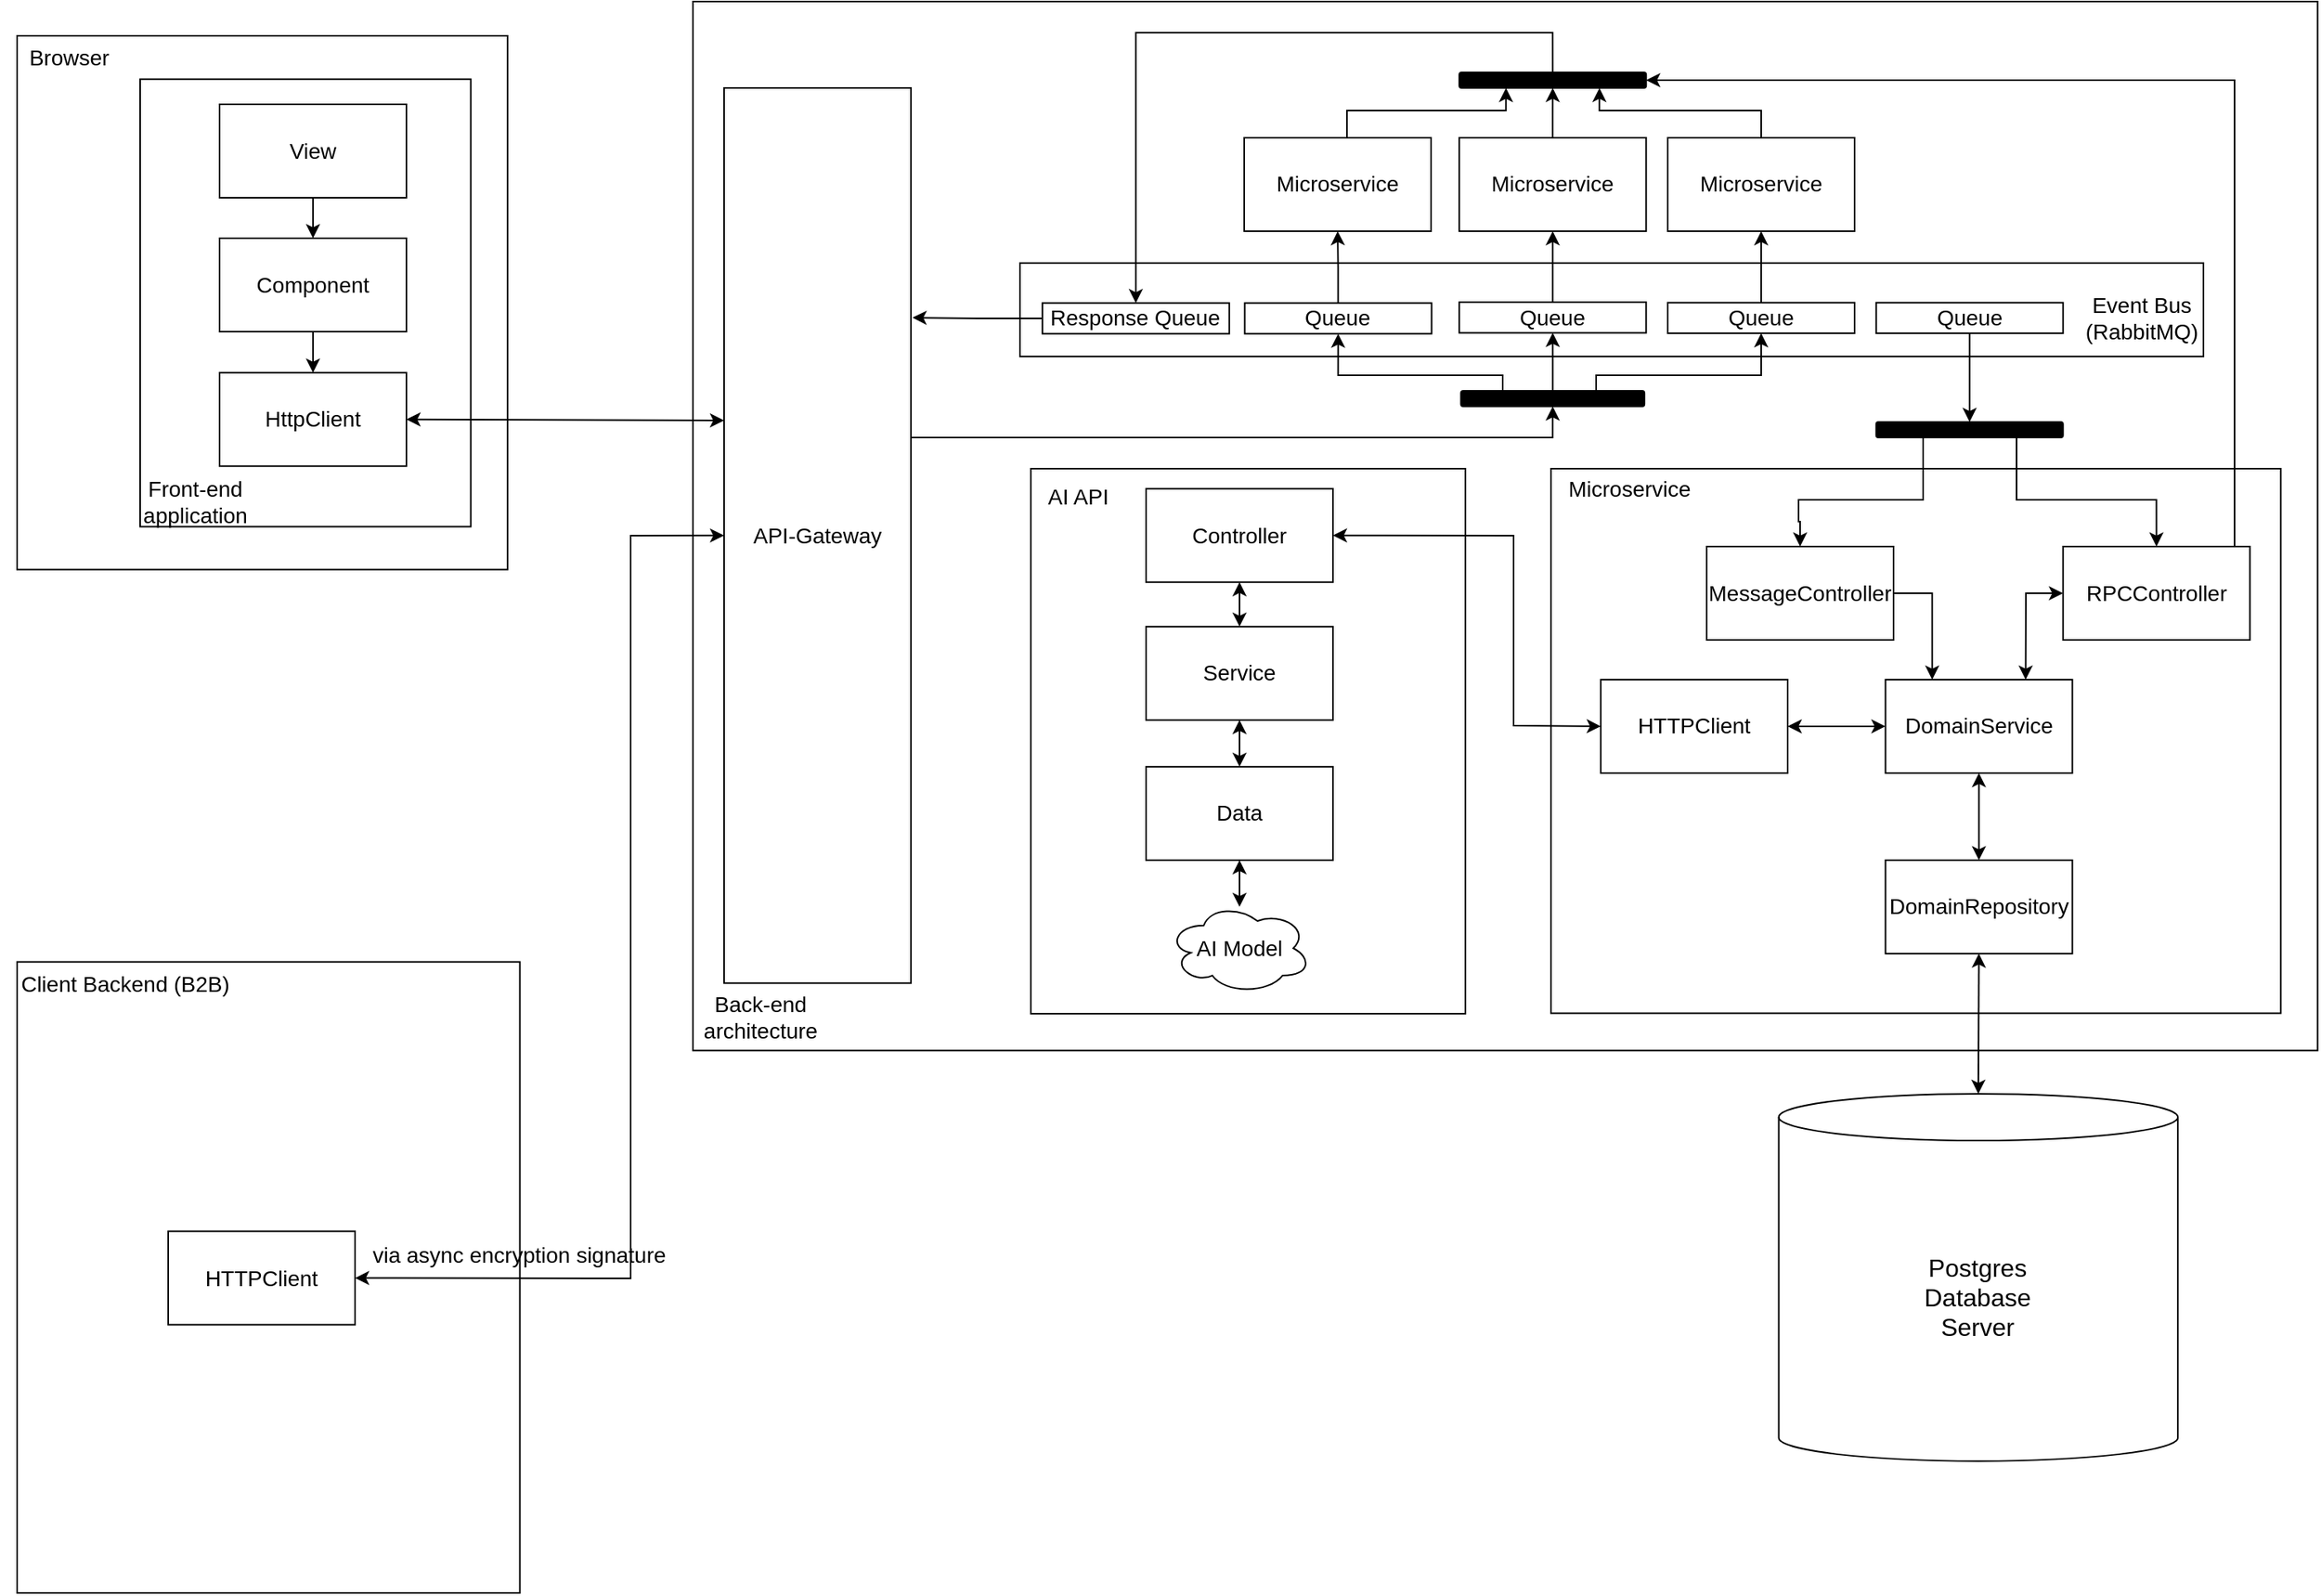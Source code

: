 <mxfile version="25.0.3" pages="8">
  <diagram id="hWGDLZT4R50Ib7j-WX1f" name="Б">
    <mxGraphModel dx="2367" dy="211" grid="1" gridSize="10" guides="1" tooltips="1" connect="1" arrows="1" fold="1" page="1" pageScale="1" pageWidth="1654" pageHeight="1169" math="0" shadow="0">
      <root>
        <mxCell id="0" />
        <mxCell id="1" parent="0" />
        <mxCell id="3lvRcCPjtF3psq2WxQQR-1" value="" style="rounded=0;whiteSpace=wrap;html=1;" parent="1" vertex="1">
          <mxGeometry x="560.01" y="1210" width="1043.3" height="673.68" as="geometry" />
        </mxCell>
        <mxCell id="3lvRcCPjtF3psq2WxQQR-2" value="" style="rounded=0;whiteSpace=wrap;html=1;" parent="1" vertex="1">
          <mxGeometry x="1111.01" y="1510" width="468.67" height="349.74" as="geometry" />
        </mxCell>
        <mxCell id="3lvRcCPjtF3psq2WxQQR-4" value="" style="rounded=0;whiteSpace=wrap;html=1;" parent="1" vertex="1">
          <mxGeometry x="770" y="1377.93" width="760" height="60" as="geometry" />
        </mxCell>
        <mxCell id="3lvRcCPjtF3psq2WxQQR-5" value="&lt;span style=&quot;text-wrap-mode: wrap;&quot;&gt;&lt;font style=&quot;font-size: 14px;&quot;&gt;Event Bus &lt;br&gt;(RabbitMQ)&lt;/font&gt;&lt;/span&gt;" style="text;html=1;align=center;verticalAlign=middle;resizable=0;points=[];autosize=1;strokeColor=none;fillColor=none;" parent="1" vertex="1">
          <mxGeometry x="1439.837" y="1387.928" width="100" height="50" as="geometry" />
        </mxCell>
        <mxCell id="3lvRcCPjtF3psq2WxQQR-25" value="" style="rounded=0;whiteSpace=wrap;html=1;" parent="1" vertex="1">
          <mxGeometry x="126" y="1232" width="314.94" height="342.8" as="geometry" />
        </mxCell>
        <mxCell id="3lvRcCPjtF3psq2WxQQR-26" value="" style="rounded=0;whiteSpace=wrap;html=1;" parent="1" vertex="1">
          <mxGeometry x="205" y="1259.84" width="212.32" height="287.4" as="geometry" />
        </mxCell>
        <mxCell id="3lvRcCPjtF3psq2WxQQR-27" style="edgeStyle=orthogonalEdgeStyle;rounded=0;orthogonalLoop=1;jettySize=auto;html=1;entryX=0.5;entryY=0;entryDx=0;entryDy=0;" parent="1" source="3lvRcCPjtF3psq2WxQQR-28" target="3lvRcCPjtF3psq2WxQQR-30" edge="1">
          <mxGeometry relative="1" as="geometry" />
        </mxCell>
        <mxCell id="3lvRcCPjtF3psq2WxQQR-28" value="&lt;font style=&quot;font-size: 14px;&quot;&gt;View&lt;/font&gt;" style="rounded=0;whiteSpace=wrap;html=1;" parent="1" vertex="1">
          <mxGeometry x="256" y="1276" width="120" height="60" as="geometry" />
        </mxCell>
        <mxCell id="3lvRcCPjtF3psq2WxQQR-29" value="" style="edgeStyle=orthogonalEdgeStyle;rounded=0;orthogonalLoop=1;jettySize=auto;html=1;" parent="1" source="3lvRcCPjtF3psq2WxQQR-30" target="3lvRcCPjtF3psq2WxQQR-31" edge="1">
          <mxGeometry relative="1" as="geometry" />
        </mxCell>
        <mxCell id="3lvRcCPjtF3psq2WxQQR-30" value="&lt;font style=&quot;font-size: 14px;&quot;&gt;Component&lt;/font&gt;" style="rounded=0;whiteSpace=wrap;html=1;" parent="1" vertex="1">
          <mxGeometry x="256" y="1362" width="120" height="60" as="geometry" />
        </mxCell>
        <mxCell id="3lvRcCPjtF3psq2WxQQR-31" value="&lt;font style=&quot;font-size: 14px;&quot;&gt;HttpClient&lt;/font&gt;" style="rounded=0;whiteSpace=wrap;html=1;" parent="1" vertex="1">
          <mxGeometry x="256" y="1448.34" width="120" height="60" as="geometry" />
        </mxCell>
        <mxCell id="3lvRcCPjtF3psq2WxQQR-32" value="&lt;font style=&quot;font-size: 14px;&quot;&gt;Browser&lt;/font&gt;" style="text;html=1;align=center;verticalAlign=middle;resizable=0;points=[];autosize=1;strokeColor=none;fillColor=none;" parent="1" vertex="1">
          <mxGeometry x="123.998" y="1231.286" width="70" height="30" as="geometry" />
        </mxCell>
        <mxCell id="3lvRcCPjtF3psq2WxQQR-33" value="&lt;font style=&quot;font-size: 14px;&quot;&gt;Front-end&lt;/font&gt;&lt;div&gt;&lt;font style=&quot;font-size: 14px;&quot;&gt;application&lt;/font&gt;&lt;/div&gt;" style="text;html=1;align=center;verticalAlign=middle;whiteSpace=wrap;rounded=0;" parent="1" vertex="1">
          <mxGeometry x="205" y="1516.44" width="71.34" height="30" as="geometry" />
        </mxCell>
        <mxCell id="8v-vXS7YcpSfqBfirOko-32" style="edgeStyle=orthogonalEdgeStyle;rounded=0;orthogonalLoop=1;jettySize=auto;html=1;entryX=0.5;entryY=1;entryDx=0;entryDy=0;" parent="1" source="3lvRcCPjtF3psq2WxQQR-39" target="8v-vXS7YcpSfqBfirOko-27" edge="1">
          <mxGeometry relative="1" as="geometry">
            <Array as="points">
              <mxPoint x="1112" y="1490" />
            </Array>
          </mxGeometry>
        </mxCell>
        <mxCell id="3lvRcCPjtF3psq2WxQQR-39" value="&lt;font style=&quot;font-size: 14px;&quot;&gt;API-Gateway&lt;/font&gt;" style="rounded=0;whiteSpace=wrap;html=1;" parent="1" vertex="1">
          <mxGeometry x="580.01" y="1265.48" width="120" height="574.89" as="geometry" />
        </mxCell>
        <mxCell id="3lvRcCPjtF3psq2WxQQR-41" style="edgeStyle=orthogonalEdgeStyle;rounded=0;orthogonalLoop=1;jettySize=auto;html=1;entryX=0.5;entryY=0;entryDx=0;entryDy=0;exitX=0.5;exitY=0;exitDx=0;exitDy=0;" parent="1" source="8v-vXS7YcpSfqBfirOko-9" target="3lvRcCPjtF3psq2WxQQR-53" edge="1">
          <mxGeometry relative="1" as="geometry">
            <Array as="points">
              <mxPoint x="1112" y="1230" />
              <mxPoint x="844" y="1230" />
            </Array>
          </mxGeometry>
        </mxCell>
        <mxCell id="8v-vXS7YcpSfqBfirOko-11" style="edgeStyle=orthogonalEdgeStyle;rounded=0;orthogonalLoop=1;jettySize=auto;html=1;entryX=0.25;entryY=1;entryDx=0;entryDy=0;" parent="1" source="3lvRcCPjtF3psq2WxQQR-42" target="8v-vXS7YcpSfqBfirOko-9" edge="1">
          <mxGeometry relative="1" as="geometry">
            <Array as="points">
              <mxPoint x="980" y="1280" />
              <mxPoint x="1082" y="1280" />
            </Array>
          </mxGeometry>
        </mxCell>
        <mxCell id="3lvRcCPjtF3psq2WxQQR-42" value="&lt;font style=&quot;font-size: 14px;&quot;&gt;Microservice&lt;/font&gt;" style="rounded=0;whiteSpace=wrap;html=1;" parent="1" vertex="1">
          <mxGeometry x="914.01" y="1297.48" width="120" height="60" as="geometry" />
        </mxCell>
        <mxCell id="8v-vXS7YcpSfqBfirOko-12" style="edgeStyle=orthogonalEdgeStyle;rounded=0;orthogonalLoop=1;jettySize=auto;html=1;entryX=0.5;entryY=1;entryDx=0;entryDy=0;" parent="1" source="3lvRcCPjtF3psq2WxQQR-44" target="8v-vXS7YcpSfqBfirOko-9" edge="1">
          <mxGeometry relative="1" as="geometry" />
        </mxCell>
        <mxCell id="3lvRcCPjtF3psq2WxQQR-44" value="&lt;font style=&quot;font-size: 14px;&quot;&gt;Microservice&lt;/font&gt;" style="rounded=0;whiteSpace=wrap;html=1;" parent="1" vertex="1">
          <mxGeometry x="1052.127" y="1297.477" width="120" height="60" as="geometry" />
        </mxCell>
        <mxCell id="8v-vXS7YcpSfqBfirOko-13" style="edgeStyle=orthogonalEdgeStyle;rounded=0;orthogonalLoop=1;jettySize=auto;html=1;entryX=0.75;entryY=1;entryDx=0;entryDy=0;" parent="1" source="3lvRcCPjtF3psq2WxQQR-46" target="8v-vXS7YcpSfqBfirOko-9" edge="1">
          <mxGeometry relative="1" as="geometry">
            <Array as="points">
              <mxPoint x="1246" y="1280" />
              <mxPoint x="1142" y="1280" />
            </Array>
          </mxGeometry>
        </mxCell>
        <mxCell id="3lvRcCPjtF3psq2WxQQR-46" value="&lt;font style=&quot;font-size: 14px;&quot;&gt;Microservice&lt;/font&gt;" style="rounded=0;whiteSpace=wrap;html=1;" parent="1" vertex="1">
          <mxGeometry x="1185.984" y="1297.474" width="120" height="60" as="geometry" />
        </mxCell>
        <mxCell id="3lvRcCPjtF3psq2WxQQR-47" style="edgeStyle=orthogonalEdgeStyle;rounded=0;orthogonalLoop=1;jettySize=auto;html=1;entryX=0.5;entryY=1;entryDx=0;entryDy=0;" parent="1" source="3lvRcCPjtF3psq2WxQQR-48" target="3lvRcCPjtF3psq2WxQQR-42" edge="1">
          <mxGeometry relative="1" as="geometry" />
        </mxCell>
        <mxCell id="3lvRcCPjtF3psq2WxQQR-48" value="&lt;font style=&quot;font-size: 14px;&quot;&gt;Queue&lt;/font&gt;" style="rounded=0;whiteSpace=wrap;html=1;" parent="1" vertex="1">
          <mxGeometry x="914.33" y="1403.64" width="120" height="19.68" as="geometry" />
        </mxCell>
        <mxCell id="3lvRcCPjtF3psq2WxQQR-49" style="edgeStyle=orthogonalEdgeStyle;rounded=0;orthogonalLoop=1;jettySize=auto;html=1;entryX=0.5;entryY=1;entryDx=0;entryDy=0;" parent="1" source="3lvRcCPjtF3psq2WxQQR-50" target="3lvRcCPjtF3psq2WxQQR-44" edge="1">
          <mxGeometry relative="1" as="geometry" />
        </mxCell>
        <mxCell id="3lvRcCPjtF3psq2WxQQR-50" value="&lt;font style=&quot;font-size: 14px;&quot;&gt;Queue&lt;/font&gt;" style="rounded=0;whiteSpace=wrap;html=1;" parent="1" vertex="1">
          <mxGeometry x="1052.127" y="1403.087" width="120" height="19.68" as="geometry" />
        </mxCell>
        <mxCell id="3lvRcCPjtF3psq2WxQQR-51" style="edgeStyle=orthogonalEdgeStyle;rounded=0;orthogonalLoop=1;jettySize=auto;html=1;entryX=0.5;entryY=1;entryDx=0;entryDy=0;" parent="1" source="3lvRcCPjtF3psq2WxQQR-52" target="3lvRcCPjtF3psq2WxQQR-46" edge="1">
          <mxGeometry relative="1" as="geometry" />
        </mxCell>
        <mxCell id="3lvRcCPjtF3psq2WxQQR-52" value="&lt;font style=&quot;font-size: 14px;&quot;&gt;Queue&lt;/font&gt;" style="rounded=0;whiteSpace=wrap;html=1;" parent="1" vertex="1">
          <mxGeometry x="1185.984" y="1403.364" width="120" height="19.68" as="geometry" />
        </mxCell>
        <mxCell id="3lvRcCPjtF3psq2WxQQR-53" value="&lt;font style=&quot;font-size: 14px;&quot;&gt;Response Queue&lt;/font&gt;" style="rounded=0;whiteSpace=wrap;html=1;" parent="1" vertex="1">
          <mxGeometry x="784.407" y="1403.637" width="120" height="19.68" as="geometry" />
        </mxCell>
        <mxCell id="8v-vXS7YcpSfqBfirOko-22" style="edgeStyle=orthogonalEdgeStyle;rounded=0;orthogonalLoop=1;jettySize=auto;html=1;entryX=0.5;entryY=0;entryDx=0;entryDy=0;" parent="1" source="3lvRcCPjtF3psq2WxQQR-55" target="8v-vXS7YcpSfqBfirOko-16" edge="1">
          <mxGeometry relative="1" as="geometry" />
        </mxCell>
        <mxCell id="3lvRcCPjtF3psq2WxQQR-55" value="&lt;font style=&quot;font-size: 14px;&quot;&gt;Queue&lt;/font&gt;" style="rounded=0;whiteSpace=wrap;html=1;" parent="1" vertex="1">
          <mxGeometry x="1319.841" y="1403.371" width="120" height="19.68" as="geometry" />
        </mxCell>
        <mxCell id="3lvRcCPjtF3psq2WxQQR-57" value="&lt;font style=&quot;font-size: 14px;&quot;&gt;Microservice&lt;/font&gt;" style="text;html=1;align=center;verticalAlign=middle;resizable=0;points=[];autosize=1;strokeColor=none;fillColor=none;" parent="1" vertex="1">
          <mxGeometry x="1111.015" y="1508.343" width="100" height="30" as="geometry" />
        </mxCell>
        <mxCell id="3lvRcCPjtF3psq2WxQQR-59" value="&lt;font style=&quot;font-size: 16px;&quot;&gt;Postgres&lt;br&gt;Database&lt;br&gt;Server&lt;/font&gt;" style="shape=cylinder3;whiteSpace=wrap;html=1;boundedLbl=1;backgroundOutline=1;size=15;" parent="1" vertex="1">
          <mxGeometry x="1257.28" y="1911.48" width="256.31" height="235.85" as="geometry" />
        </mxCell>
        <mxCell id="3lvRcCPjtF3psq2WxQQR-60" style="edgeStyle=orthogonalEdgeStyle;rounded=0;orthogonalLoop=1;jettySize=auto;html=1;entryX=0.25;entryY=0;entryDx=0;entryDy=0;" parent="1" source="3lvRcCPjtF3psq2WxQQR-61" target="3lvRcCPjtF3psq2WxQQR-67" edge="1">
          <mxGeometry relative="1" as="geometry">
            <Array as="points">
              <mxPoint x="1356" y="1590" />
            </Array>
          </mxGeometry>
        </mxCell>
        <mxCell id="3lvRcCPjtF3psq2WxQQR-61" value="&lt;font style=&quot;font-size: 14px;&quot;&gt;MessageController&lt;/font&gt;" style="rounded=0;whiteSpace=wrap;html=1;" parent="1" vertex="1">
          <mxGeometry x="1211.01" y="1560" width="120" height="60" as="geometry" />
        </mxCell>
        <mxCell id="8v-vXS7YcpSfqBfirOko-14" style="edgeStyle=orthogonalEdgeStyle;rounded=0;orthogonalLoop=1;jettySize=auto;html=1;entryX=1;entryY=0.5;entryDx=0;entryDy=0;" parent="1" source="3lvRcCPjtF3psq2WxQQR-64" target="8v-vXS7YcpSfqBfirOko-9" edge="1">
          <mxGeometry relative="1" as="geometry">
            <Array as="points">
              <mxPoint x="1550" y="1544" />
              <mxPoint x="1550" y="1260" />
            </Array>
          </mxGeometry>
        </mxCell>
        <mxCell id="3lvRcCPjtF3psq2WxQQR-64" value="&lt;font style=&quot;font-size: 14px;&quot;&gt;RPCController&lt;/font&gt;" style="rounded=0;whiteSpace=wrap;html=1;" parent="1" vertex="1">
          <mxGeometry x="1439.84" y="1560" width="120" height="60" as="geometry" />
        </mxCell>
        <mxCell id="3lvRcCPjtF3psq2WxQQR-67" value="&lt;font style=&quot;font-size: 14px;&quot;&gt;DomainService&lt;/font&gt;" style="rounded=0;whiteSpace=wrap;html=1;" parent="1" vertex="1">
          <mxGeometry x="1325.82" y="1645.48" width="120" height="60" as="geometry" />
        </mxCell>
        <mxCell id="3lvRcCPjtF3psq2WxQQR-68" value="&lt;font style=&quot;font-size: 14px;&quot;&gt;HTTPClient&lt;/font&gt;" style="rounded=0;whiteSpace=wrap;html=1;" parent="1" vertex="1">
          <mxGeometry x="1143.01" y="1645.48" width="120" height="60" as="geometry" />
        </mxCell>
        <mxCell id="3lvRcCPjtF3psq2WxQQR-70" value="&lt;font style=&quot;font-size: 14px;&quot;&gt;DomainRepository&lt;/font&gt;" style="whiteSpace=wrap;html=1;rounded=0;" parent="1" vertex="1">
          <mxGeometry x="1325.82" y="1761.43" width="120" height="60" as="geometry" />
        </mxCell>
        <mxCell id="3lvRcCPjtF3psq2WxQQR-76" value="&lt;font style=&quot;font-size: 14px;&quot;&gt;Back-end&lt;/font&gt;&lt;div&gt;&lt;font style=&quot;font-size: 14px;&quot;&gt;architecture&lt;/font&gt;&lt;/div&gt;" style="text;html=1;align=center;verticalAlign=middle;resizable=0;points=[];autosize=1;strokeColor=none;fillColor=none;" parent="1" vertex="1">
          <mxGeometry x="553.006" y="1837.376" width="100" height="50" as="geometry" />
        </mxCell>
        <mxCell id="3lvRcCPjtF3psq2WxQQR-77" value="" style="rounded=0;whiteSpace=wrap;html=1;" parent="1" vertex="1">
          <mxGeometry x="777.01" y="1510" width="279.05" height="350.06" as="geometry" />
        </mxCell>
        <mxCell id="3lvRcCPjtF3psq2WxQQR-78" value="&lt;font style=&quot;font-size: 14px;&quot;&gt;AI API&lt;/font&gt;" style="text;html=1;align=center;verticalAlign=middle;resizable=0;points=[];autosize=1;strokeColor=none;fillColor=none;" parent="1" vertex="1">
          <mxGeometry x="777.013" y="1513.481" width="60" height="30" as="geometry" />
        </mxCell>
        <mxCell id="3lvRcCPjtF3psq2WxQQR-81" value="&lt;font style=&quot;font-size: 14px;&quot;&gt;Controller&lt;/font&gt;" style="rounded=0;whiteSpace=wrap;html=1;" parent="1" vertex="1">
          <mxGeometry x="851" y="1522.87" width="120" height="60" as="geometry" />
        </mxCell>
        <mxCell id="3lvRcCPjtF3psq2WxQQR-83" value="&lt;font style=&quot;font-size: 14px;&quot;&gt;Service&lt;/font&gt;" style="whiteSpace=wrap;html=1;" parent="1" vertex="1">
          <mxGeometry x="851.003" y="1611.432" width="120" height="60" as="geometry" />
        </mxCell>
        <mxCell id="3lvRcCPjtF3psq2WxQQR-84" value="&lt;font style=&quot;font-size: 14px;&quot;&gt;Data&lt;/font&gt;" style="whiteSpace=wrap;html=1;" parent="1" vertex="1">
          <mxGeometry x="851.005" y="1701.427" width="120" height="60" as="geometry" />
        </mxCell>
        <mxCell id="3lvRcCPjtF3psq2WxQQR-89" value="&lt;font style=&quot;font-size: 14px;&quot;&gt;AI Model&lt;/font&gt;" style="ellipse;shape=cloud;whiteSpace=wrap;html=1;" parent="1" vertex="1">
          <mxGeometry x="864.95" y="1788.79" width="92.11" height="58.41" as="geometry" />
        </mxCell>
        <mxCell id="3lvRcCPjtF3psq2WxQQR-91" value="" style="rounded=0;whiteSpace=wrap;html=1;" parent="1" vertex="1">
          <mxGeometry x="126.01" y="1826.77" width="322.82" height="405.27" as="geometry" />
        </mxCell>
        <mxCell id="3lvRcCPjtF3psq2WxQQR-92" value="&lt;font style=&quot;font-size: 14px;&quot;&gt;Client Backend (B2B)&lt;/font&gt;" style="text;html=1;align=center;verticalAlign=middle;resizable=0;points=[];autosize=1;strokeColor=none;fillColor=none;" parent="1" vertex="1">
          <mxGeometry x="115.003" y="1825.767" width="160" height="30" as="geometry" />
        </mxCell>
        <mxCell id="3lvRcCPjtF3psq2WxQQR-93" value="&lt;font style=&quot;font-size: 14px;&quot;&gt;HTTPClient&lt;/font&gt;" style="rounded=0;whiteSpace=wrap;html=1;" parent="1" vertex="1">
          <mxGeometry x="223.01" y="1999.77" width="120" height="60" as="geometry" />
        </mxCell>
        <mxCell id="3lvRcCPjtF3psq2WxQQR-96" value="&lt;font style=&quot;font-size: 14px;&quot;&gt;via async encryption signature&lt;/font&gt;" style="text;html=1;align=center;verticalAlign=middle;resizable=0;points=[];autosize=1;strokeColor=none;fillColor=none;" parent="1" vertex="1">
          <mxGeometry x="343.011" y="1999.766" width="210" height="30" as="geometry" />
        </mxCell>
        <mxCell id="3lvRcCPjtF3psq2WxQQR-97" value="" style="endArrow=classic;startArrow=classic;html=1;rounded=0;exitX=1;exitY=0.5;exitDx=0;exitDy=0;" parent="1" source="3lvRcCPjtF3psq2WxQQR-31" edge="1">
          <mxGeometry width="50" height="50" relative="1" as="geometry">
            <mxPoint x="460" y="1510" as="sourcePoint" />
            <mxPoint x="580" y="1479" as="targetPoint" />
          </mxGeometry>
        </mxCell>
        <mxCell id="3lvRcCPjtF3psq2WxQQR-98" value="" style="endArrow=classic;startArrow=classic;html=1;rounded=0;exitX=1;exitY=0.5;exitDx=0;exitDy=0;entryX=0;entryY=0.5;entryDx=0;entryDy=0;" parent="1" source="3lvRcCPjtF3psq2WxQQR-93" target="3lvRcCPjtF3psq2WxQQR-39" edge="1">
          <mxGeometry width="50" height="50" relative="1" as="geometry">
            <mxPoint x="480" y="1790" as="sourcePoint" />
            <mxPoint x="530" y="1740" as="targetPoint" />
            <Array as="points">
              <mxPoint x="520" y="2030" />
              <mxPoint x="520" y="1553" />
            </Array>
          </mxGeometry>
        </mxCell>
        <mxCell id="3lvRcCPjtF3psq2WxQQR-99" value="" style="endArrow=classic;startArrow=classic;html=1;rounded=0;entryX=0.5;entryY=1;entryDx=0;entryDy=0;exitX=0.5;exitY=0;exitDx=0;exitDy=0;" parent="1" source="3lvRcCPjtF3psq2WxQQR-83" target="3lvRcCPjtF3psq2WxQQR-81" edge="1">
          <mxGeometry width="50" height="50" relative="1" as="geometry">
            <mxPoint x="837.01" y="1632.91" as="sourcePoint" />
            <mxPoint x="887.01" y="1582.91" as="targetPoint" />
          </mxGeometry>
        </mxCell>
        <mxCell id="3lvRcCPjtF3psq2WxQQR-102" value="" style="endArrow=classic;startArrow=classic;html=1;rounded=0;exitX=1;exitY=0.5;exitDx=0;exitDy=0;entryX=0;entryY=0.5;entryDx=0;entryDy=0;" parent="1" source="3lvRcCPjtF3psq2WxQQR-81" target="3lvRcCPjtF3psq2WxQQR-68" edge="1">
          <mxGeometry width="50" height="50" relative="1" as="geometry">
            <mxPoint x="1077.01" y="1741.48" as="sourcePoint" />
            <mxPoint x="1127.01" y="1691.48" as="targetPoint" />
            <Array as="points">
              <mxPoint x="1087" y="1553" />
              <mxPoint x="1087" y="1675" />
            </Array>
          </mxGeometry>
        </mxCell>
        <mxCell id="3lvRcCPjtF3psq2WxQQR-103" value="" style="endArrow=classic;startArrow=classic;html=1;rounded=0;entryX=0;entryY=0.5;entryDx=0;entryDy=0;exitX=1;exitY=0.5;exitDx=0;exitDy=0;" parent="1" source="3lvRcCPjtF3psq2WxQQR-68" target="3lvRcCPjtF3psq2WxQQR-67" edge="1">
          <mxGeometry width="50" height="50" relative="1" as="geometry">
            <mxPoint x="1337.01" y="1771.48" as="sourcePoint" />
            <mxPoint x="1387.01" y="1721.48" as="targetPoint" />
            <Array as="points">
              <mxPoint x="1297.01" y="1675.48" />
            </Array>
          </mxGeometry>
        </mxCell>
        <mxCell id="3lvRcCPjtF3psq2WxQQR-104" value="" style="endArrow=classic;startArrow=classic;html=1;rounded=0;entryX=0.5;entryY=1;entryDx=0;entryDy=0;exitX=0.5;exitY=0;exitDx=0;exitDy=0;" parent="1" source="3lvRcCPjtF3psq2WxQQR-70" target="3lvRcCPjtF3psq2WxQQR-67" edge="1">
          <mxGeometry width="50" height="50" relative="1" as="geometry">
            <mxPoint x="1277.01" y="1781.48" as="sourcePoint" />
            <mxPoint x="1327.01" y="1731.48" as="targetPoint" />
          </mxGeometry>
        </mxCell>
        <mxCell id="3lvRcCPjtF3psq2WxQQR-105" value="" style="endArrow=classic;startArrow=classic;html=1;rounded=0;entryX=0.5;entryY=1;entryDx=0;entryDy=0;exitX=0.5;exitY=0;exitDx=0;exitDy=0;exitPerimeter=0;" parent="1" source="3lvRcCPjtF3psq2WxQQR-59" target="3lvRcCPjtF3psq2WxQQR-70" edge="1">
          <mxGeometry width="50" height="50" relative="1" as="geometry">
            <mxPoint x="1376.01" y="1941.48" as="sourcePoint" />
            <mxPoint x="1387.01" y="1851.48" as="targetPoint" />
          </mxGeometry>
        </mxCell>
        <mxCell id="8v-vXS7YcpSfqBfirOko-9" value="" style="rounded=1;whiteSpace=wrap;html=1;fillColor=#000000;" parent="1" vertex="1">
          <mxGeometry x="1052.13" y="1255.48" width="120" height="10" as="geometry" />
        </mxCell>
        <mxCell id="8v-vXS7YcpSfqBfirOko-23" style="edgeStyle=orthogonalEdgeStyle;rounded=0;orthogonalLoop=1;jettySize=auto;html=1;entryX=0.5;entryY=0;entryDx=0;entryDy=0;" parent="1" source="8v-vXS7YcpSfqBfirOko-16" target="3lvRcCPjtF3psq2WxQQR-61" edge="1">
          <mxGeometry relative="1" as="geometry">
            <Array as="points">
              <mxPoint x="1350" y="1530" />
              <mxPoint x="1270" y="1530" />
              <mxPoint x="1270" y="1544" />
            </Array>
          </mxGeometry>
        </mxCell>
        <mxCell id="8v-vXS7YcpSfqBfirOko-24" style="edgeStyle=orthogonalEdgeStyle;rounded=0;orthogonalLoop=1;jettySize=auto;html=1;entryX=0.5;entryY=0;entryDx=0;entryDy=0;" parent="1" source="8v-vXS7YcpSfqBfirOko-16" target="3lvRcCPjtF3psq2WxQQR-64" edge="1">
          <mxGeometry relative="1" as="geometry">
            <Array as="points">
              <mxPoint x="1410" y="1530" />
              <mxPoint x="1500" y="1530" />
            </Array>
          </mxGeometry>
        </mxCell>
        <mxCell id="8v-vXS7YcpSfqBfirOko-16" value="" style="rounded=1;whiteSpace=wrap;html=1;fillColor=#000000;" parent="1" vertex="1">
          <mxGeometry x="1319.84" y="1480" width="120" height="10" as="geometry" />
        </mxCell>
        <mxCell id="8v-vXS7YcpSfqBfirOko-18" value="" style="endArrow=classic;startArrow=classic;html=1;rounded=0;entryX=0.5;entryY=1;entryDx=0;entryDy=0;exitX=0.5;exitY=0;exitDx=0;exitDy=0;" parent="1" source="3lvRcCPjtF3psq2WxQQR-84" target="3lvRcCPjtF3psq2WxQQR-83" edge="1">
          <mxGeometry width="50" height="50" relative="1" as="geometry">
            <mxPoint x="840" y="1811.43" as="sourcePoint" />
            <mxPoint x="890" y="1761.43" as="targetPoint" />
          </mxGeometry>
        </mxCell>
        <mxCell id="8v-vXS7YcpSfqBfirOko-20" value="" style="endArrow=classic;startArrow=classic;html=1;rounded=0;entryX=0.5;entryY=1;entryDx=0;entryDy=0;" parent="1" target="3lvRcCPjtF3psq2WxQQR-84" edge="1">
          <mxGeometry width="50" height="50" relative="1" as="geometry">
            <mxPoint x="911" y="1791.43" as="sourcePoint" />
            <mxPoint x="880" y="1771.43" as="targetPoint" />
          </mxGeometry>
        </mxCell>
        <mxCell id="8v-vXS7YcpSfqBfirOko-26" value="" style="endArrow=classic;startArrow=classic;html=1;rounded=0;entryX=0;entryY=0.5;entryDx=0;entryDy=0;exitX=0.75;exitY=0;exitDx=0;exitDy=0;" parent="1" source="3lvRcCPjtF3psq2WxQQR-67" target="3lvRcCPjtF3psq2WxQQR-64" edge="1">
          <mxGeometry width="50" height="50" relative="1" as="geometry">
            <mxPoint x="1370" y="1740" as="sourcePoint" />
            <mxPoint x="1420" y="1690" as="targetPoint" />
            <Array as="points">
              <mxPoint x="1416" y="1590" />
            </Array>
          </mxGeometry>
        </mxCell>
        <mxCell id="8v-vXS7YcpSfqBfirOko-29" style="edgeStyle=orthogonalEdgeStyle;rounded=0;orthogonalLoop=1;jettySize=auto;html=1;entryX=0.5;entryY=1;entryDx=0;entryDy=0;" parent="1" source="8v-vXS7YcpSfqBfirOko-27" target="3lvRcCPjtF3psq2WxQQR-50" edge="1">
          <mxGeometry relative="1" as="geometry" />
        </mxCell>
        <mxCell id="8v-vXS7YcpSfqBfirOko-30" style="edgeStyle=orthogonalEdgeStyle;rounded=0;orthogonalLoop=1;jettySize=auto;html=1;entryX=0.5;entryY=1;entryDx=0;entryDy=0;" parent="1" source="8v-vXS7YcpSfqBfirOko-27" target="3lvRcCPjtF3psq2WxQQR-48" edge="1">
          <mxGeometry relative="1" as="geometry">
            <Array as="points">
              <mxPoint x="1080" y="1450" />
              <mxPoint x="974" y="1450" />
            </Array>
          </mxGeometry>
        </mxCell>
        <mxCell id="8v-vXS7YcpSfqBfirOko-31" style="edgeStyle=orthogonalEdgeStyle;rounded=0;orthogonalLoop=1;jettySize=auto;html=1;entryX=0.5;entryY=1;entryDx=0;entryDy=0;" parent="1" source="8v-vXS7YcpSfqBfirOko-27" target="3lvRcCPjtF3psq2WxQQR-52" edge="1">
          <mxGeometry relative="1" as="geometry">
            <Array as="points">
              <mxPoint x="1140" y="1450" />
              <mxPoint x="1246" y="1450" />
            </Array>
          </mxGeometry>
        </mxCell>
        <mxCell id="8v-vXS7YcpSfqBfirOko-27" value="" style="rounded=1;whiteSpace=wrap;html=1;fillColor=#000000;" parent="1" vertex="1">
          <mxGeometry x="1053.19" y="1460" width="117.87" height="10" as="geometry" />
        </mxCell>
        <mxCell id="8v-vXS7YcpSfqBfirOko-33" style="edgeStyle=orthogonalEdgeStyle;rounded=0;orthogonalLoop=1;jettySize=auto;html=1;" parent="1" source="3lvRcCPjtF3psq2WxQQR-53" edge="1">
          <mxGeometry relative="1" as="geometry">
            <mxPoint x="701" y="1413" as="targetPoint" />
          </mxGeometry>
        </mxCell>
      </root>
    </mxGraphModel>
  </diagram>
  <diagram id="is2FWN-TB1BuUIwzbyNy" name="В">
    <mxGraphModel dx="1420" dy="-341" grid="1" gridSize="10" guides="1" tooltips="1" connect="1" arrows="1" fold="1" page="1" pageScale="1" pageWidth="1654" pageHeight="1169" math="0" shadow="0">
      <root>
        <mxCell id="0" />
        <mxCell id="1" parent="0" />
        <mxCell id="sX697Aj2CXk1Imo9trsS-22" value="&lt;font style=&quot;font-size: 16px;&quot;&gt;Платник послуг&lt;/font&gt;" style="shape=umlActor;verticalLabelPosition=bottom;verticalAlign=top;html=1;outlineConnect=0;" parent="1" vertex="1">
          <mxGeometry x="149.61" y="1583" width="30" height="60" as="geometry" />
        </mxCell>
        <mxCell id="sX697Aj2CXk1Imo9trsS-23" value="&lt;font style=&quot;font-size: 16px;&quot;&gt;Клієнт&lt;/font&gt;&lt;div&gt;&lt;font style=&quot;font-size: 16px;&quot;&gt;платформи&lt;/font&gt;&lt;/div&gt;" style="shape=umlActor;verticalLabelPosition=bottom;verticalAlign=top;html=1;outlineConnect=0;" parent="1" vertex="1">
          <mxGeometry x="1539.37" y="2047.24" width="30" height="60" as="geometry" />
        </mxCell>
        <mxCell id="sX697Aj2CXk1Imo9trsS-24" value="&lt;font style=&quot;font-size: 16px;&quot;&gt;Адміністратор&lt;/font&gt;" style="shape=umlActor;verticalLabelPosition=bottom;verticalAlign=top;html=1;outlineConnect=0;" parent="1" vertex="1">
          <mxGeometry x="1523.62" y="1216.53" width="30" height="60" as="geometry" />
        </mxCell>
        <mxCell id="sX697Aj2CXk1Imo9trsS-25" value="&lt;font style=&quot;font-size: 16px;&quot;&gt;Сплатити послуги&lt;/font&gt;" style="ellipse;whiteSpace=wrap;html=1;" parent="1" vertex="1">
          <mxGeometry x="295.28" y="1573" width="120" height="80" as="geometry" />
        </mxCell>
        <mxCell id="sX697Aj2CXk1Imo9trsS-26" value="&lt;font style=&quot;font-size: 16px;&quot;&gt;Перерахувати кошти&lt;/font&gt;" style="ellipse;whiteSpace=wrap;html=1;" parent="1" vertex="1">
          <mxGeometry x="780" y="1566.93" width="120" height="80" as="geometry" />
        </mxCell>
        <mxCell id="sX697Aj2CXk1Imo9trsS-27" value="" style="endArrow=none;html=1;rounded=0;entryX=0;entryY=0.5;entryDx=0;entryDy=0;" parent="1" source="sX697Aj2CXk1Imo9trsS-22" target="sX697Aj2CXk1Imo9trsS-25" edge="1">
          <mxGeometry width="50" height="50" relative="1" as="geometry">
            <mxPoint x="82.937" y="1562.937" as="sourcePoint" />
            <mxPoint x="298.937" y="1616.937" as="targetPoint" />
          </mxGeometry>
        </mxCell>
        <mxCell id="sX697Aj2CXk1Imo9trsS-28" value="" style="endArrow=block;dashed=1;endFill=0;endSize=12;html=1;rounded=0;entryX=0;entryY=0.5;entryDx=0;entryDy=0;exitX=1;exitY=0.5;exitDx=0;exitDy=0;" parent="1" source="sX697Aj2CXk1Imo9trsS-25" target="sX697Aj2CXk1Imo9trsS-26" edge="1">
          <mxGeometry width="160" relative="1" as="geometry">
            <mxPoint x="614" y="1720" as="sourcePoint" />
            <mxPoint x="774" y="1720" as="targetPoint" />
          </mxGeometry>
        </mxCell>
        <mxCell id="sX697Aj2CXk1Imo9trsS-29" value="&lt;font style=&quot;font-size: 14px;&quot;&gt;include&lt;/font&gt;" style="edgeLabel;html=1;align=center;verticalAlign=middle;resizable=0;points=[];" parent="sX697Aj2CXk1Imo9trsS-28" vertex="1" connectable="0">
          <mxGeometry x="0.164" y="3" relative="1" as="geometry">
            <mxPoint as="offset" />
          </mxGeometry>
        </mxCell>
        <mxCell id="sX697Aj2CXk1Imo9trsS-30" value="&lt;font style=&quot;font-size: 16px;&quot;&gt;Авторизуватись а особистому кабінеті&lt;/font&gt;" style="ellipse;whiteSpace=wrap;html=1;" parent="1" vertex="1">
          <mxGeometry x="930" y="1870" width="167.5" height="80.08" as="geometry" />
        </mxCell>
        <mxCell id="sX697Aj2CXk1Imo9trsS-31" value="" style="endArrow=none;html=1;rounded=0;entryX=1;entryY=1;entryDx=0;entryDy=0;" parent="1" target="sX697Aj2CXk1Imo9trsS-30" edge="1">
          <mxGeometry width="50" height="50" relative="1" as="geometry">
            <mxPoint x="1540" y="2090" as="sourcePoint" />
            <mxPoint x="1314" y="2102" as="targetPoint" />
          </mxGeometry>
        </mxCell>
        <mxCell id="sX697Aj2CXk1Imo9trsS-32" value="&lt;font style=&quot;font-size: 16px;&quot;&gt;Завести особистий&lt;br&gt;кабінет&lt;/font&gt;" style="ellipse;whiteSpace=wrap;html=1;" parent="1" vertex="1">
          <mxGeometry x="858.27" y="1741.42" width="120" height="80" as="geometry" />
        </mxCell>
        <mxCell id="sX697Aj2CXk1Imo9trsS-33" value="" style="endArrow=none;html=1;rounded=0;entryX=1;entryY=1;entryDx=0;entryDy=0;" parent="1" target="sX697Aj2CXk1Imo9trsS-32" edge="1">
          <mxGeometry width="50" height="50" relative="1" as="geometry">
            <mxPoint x="1540" y="2090" as="sourcePoint" />
            <mxPoint x="1424.937" y="1996.937" as="targetPoint" />
          </mxGeometry>
        </mxCell>
        <mxCell id="sX697Aj2CXk1Imo9trsS-34" value="&lt;font style=&quot;font-size: 16px;&quot;&gt;Створити &lt;br&gt;посилання&lt;/font&gt;&lt;div&gt;&lt;font style=&quot;font-size: 16px;&quot;&gt;на інвойс&lt;/font&gt;&lt;/div&gt;" style="ellipse;whiteSpace=wrap;html=1;" parent="1" vertex="1">
          <mxGeometry x="1153.54" y="1677.16" width="120" height="80" as="geometry" />
        </mxCell>
        <mxCell id="sX697Aj2CXk1Imo9trsS-35" value="" style="endArrow=none;html=1;rounded=0;entryX=1;entryY=1;entryDx=0;entryDy=0;" parent="1" target="sX697Aj2CXk1Imo9trsS-34" edge="1">
          <mxGeometry width="50" height="50" relative="1" as="geometry">
            <mxPoint x="1540" y="2090" as="sourcePoint" />
            <mxPoint x="1424.937" y="1870.937" as="targetPoint" />
          </mxGeometry>
        </mxCell>
        <mxCell id="sX697Aj2CXk1Imo9trsS-36" value="&lt;font style=&quot;font-size: 16px;&quot;&gt;Отримати &lt;br&gt;звітність&lt;/font&gt;" style="ellipse;whiteSpace=wrap;html=1;" parent="1" vertex="1">
          <mxGeometry x="393.7" y="1775.59" width="120" height="80" as="geometry" />
        </mxCell>
        <mxCell id="sX697Aj2CXk1Imo9trsS-37" value="" style="endArrow=none;html=1;rounded=0;entryX=1;entryY=1;entryDx=0;entryDy=0;" parent="1" target="sX697Aj2CXk1Imo9trsS-36" edge="1">
          <mxGeometry width="50" height="50" relative="1" as="geometry">
            <mxPoint x="1540" y="2089" as="sourcePoint" />
            <mxPoint x="1224.937" y="2000.937" as="targetPoint" />
          </mxGeometry>
        </mxCell>
        <mxCell id="sX697Aj2CXk1Imo9trsS-38" value="&lt;font style=&quot;font-size: 16px;&quot;&gt;Повернути кошти&lt;/font&gt;" style="ellipse;whiteSpace=wrap;html=1;" parent="1" vertex="1">
          <mxGeometry x="1334.64" y="1573" width="120" height="80" as="geometry" />
        </mxCell>
        <mxCell id="sX697Aj2CXk1Imo9trsS-39" value="" style="endArrow=none;html=1;rounded=0;entryX=1;entryY=0.5;entryDx=0;entryDy=0;" parent="1" target="sX697Aj2CXk1Imo9trsS-38" edge="1">
          <mxGeometry width="50" height="50" relative="1" as="geometry">
            <mxPoint x="1540" y="2090" as="sourcePoint" />
            <mxPoint x="1424.937" y="1870.937" as="targetPoint" />
          </mxGeometry>
        </mxCell>
        <mxCell id="sX697Aj2CXk1Imo9trsS-40" value="" style="endArrow=block;dashed=1;endFill=0;endSize=12;html=1;rounded=0;entryX=1;entryY=0.5;entryDx=0;entryDy=0;exitX=0;exitY=0.5;exitDx=0;exitDy=0;" parent="1" source="sX697Aj2CXk1Imo9trsS-38" target="sX697Aj2CXk1Imo9trsS-26" edge="1">
          <mxGeometry width="160" relative="1" as="geometry">
            <mxPoint x="783.937" y="1610.937" as="sourcePoint" />
            <mxPoint x="418.937" y="1616.937" as="targetPoint" />
          </mxGeometry>
        </mxCell>
        <mxCell id="sX697Aj2CXk1Imo9trsS-41" value="&lt;font style=&quot;font-size: 14px;&quot;&gt;include&lt;/font&gt;" style="edgeLabel;html=1;align=center;verticalAlign=middle;resizable=0;points=[];" parent="sX697Aj2CXk1Imo9trsS-40" vertex="1" connectable="0">
          <mxGeometry x="0.164" y="3" relative="1" as="geometry">
            <mxPoint as="offset" />
          </mxGeometry>
        </mxCell>
        <mxCell id="sX697Aj2CXk1Imo9trsS-42" value="" style="endArrow=none;html=1;rounded=0;entryX=1;entryY=0.5;entryDx=0;entryDy=0;" parent="1" target="sX697Aj2CXk1Imo9trsS-38" edge="1">
          <mxGeometry width="50" height="50" relative="1" as="geometry">
            <mxPoint x="1500" y="1270" as="sourcePoint" />
            <mxPoint x="1454.937" y="1610.937" as="targetPoint" />
          </mxGeometry>
        </mxCell>
        <mxCell id="sX697Aj2CXk1Imo9trsS-43" value="&lt;font style=&quot;font-size: 16px;&quot;&gt;Отримати ключ доступу для інтеграції&lt;/font&gt;" style="ellipse;whiteSpace=wrap;html=1;" parent="1" vertex="1">
          <mxGeometry x="310" y="1921.26" width="148.58" height="88.74" as="geometry" />
        </mxCell>
        <mxCell id="sX697Aj2CXk1Imo9trsS-44" value="" style="endArrow=none;html=1;rounded=0;entryX=0.932;entryY=0.761;entryDx=0;entryDy=0;entryPerimeter=0;" parent="1" target="sX697Aj2CXk1Imo9trsS-43" edge="1">
          <mxGeometry width="50" height="50" relative="1" as="geometry">
            <mxPoint x="1540" y="2090" as="sourcePoint" />
            <mxPoint x="1424.937" y="1870.937" as="targetPoint" />
          </mxGeometry>
        </mxCell>
        <mxCell id="sX697Aj2CXk1Imo9trsS-45" value="&lt;font style=&quot;font-size: 16px;&quot;&gt;Авторизуватись&lt;/font&gt;&lt;div&gt;&lt;font style=&quot;font-size: 16px;&quot;&gt;в адміністративному&lt;br&gt;порталі&lt;/font&gt;&lt;/div&gt;" style="ellipse;whiteSpace=wrap;html=1;" parent="1" vertex="1">
          <mxGeometry x="1167.87" y="1380" width="166.77" height="62.92" as="geometry" />
        </mxCell>
        <mxCell id="sX697Aj2CXk1Imo9trsS-46" value="" style="endArrow=none;html=1;rounded=0;entryX=1;entryY=0.5;entryDx=0;entryDy=0;" parent="1" target="sX697Aj2CXk1Imo9trsS-45" edge="1">
          <mxGeometry width="50" height="50" relative="1" as="geometry">
            <mxPoint x="1500" y="1270" as="sourcePoint" />
            <mxPoint x="1454.937" y="1610.937" as="targetPoint" />
          </mxGeometry>
        </mxCell>
        <mxCell id="sX697Aj2CXk1Imo9trsS-47" value="&lt;font style=&quot;font-size: 16px;&quot;&gt;Переглянути список платежів&lt;/font&gt;" style="ellipse;whiteSpace=wrap;html=1;" parent="1" vertex="1">
          <mxGeometry x="980" y="1640" width="136.06" height="83" as="geometry" />
        </mxCell>
        <mxCell id="sX697Aj2CXk1Imo9trsS-48" value="" style="endArrow=none;html=1;rounded=0;entryX=1;entryY=0;entryDx=0;entryDy=0;" parent="1" target="sX697Aj2CXk1Imo9trsS-47" edge="1">
          <mxGeometry width="50" height="50" relative="1" as="geometry">
            <mxPoint x="1500" y="1270" as="sourcePoint" />
            <mxPoint x="1449.937" y="1350.937" as="targetPoint" />
          </mxGeometry>
        </mxCell>
        <mxCell id="sX697Aj2CXk1Imo9trsS-49" value="" style="endArrow=none;html=1;rounded=0;entryX=1;entryY=1;entryDx=0;entryDy=0;" parent="1" target="sX697Aj2CXk1Imo9trsS-47" edge="1">
          <mxGeometry width="50" height="50" relative="1" as="geometry">
            <mxPoint x="1535.874" y="2084.874" as="sourcePoint" />
            <mxPoint x="1074.937" y="1819.937" as="targetPoint" />
          </mxGeometry>
        </mxCell>
        <mxCell id="sX697Aj2CXk1Imo9trsS-50" value="" style="endArrow=block;dashed=1;endFill=0;endSize=12;html=1;rounded=0;entryX=0;entryY=1;entryDx=0;entryDy=0;exitX=0.5;exitY=0;exitDx=0;exitDy=0;" parent="1" source="sX697Aj2CXk1Imo9trsS-36" target="sX697Aj2CXk1Imo9trsS-47" edge="1">
          <mxGeometry width="160" relative="1" as="geometry">
            <mxPoint x="418.937" y="1616.937" as="sourcePoint" />
            <mxPoint x="783.937" y="1610.937" as="targetPoint" />
          </mxGeometry>
        </mxCell>
        <mxCell id="sX697Aj2CXk1Imo9trsS-51" value="&lt;font style=&quot;font-size: 14px;&quot;&gt;extends&lt;/font&gt;" style="edgeLabel;html=1;align=center;verticalAlign=middle;resizable=0;points=[];" parent="sX697Aj2CXk1Imo9trsS-50" vertex="1" connectable="0">
          <mxGeometry x="0.164" y="3" relative="1" as="geometry">
            <mxPoint as="offset" />
          </mxGeometry>
        </mxCell>
        <mxCell id="sX697Aj2CXk1Imo9trsS-52" value="&lt;font style=&quot;font-size: 16px;&quot;&gt;Налаштувати клієнта системи&lt;/font&gt;" style="ellipse;whiteSpace=wrap;html=1;" parent="1" vertex="1">
          <mxGeometry x="870" y="1460.63" width="135.5" height="89.37" as="geometry" />
        </mxCell>
        <mxCell id="sX697Aj2CXk1Imo9trsS-53" value="" style="endArrow=none;html=1;rounded=0;entryX=0.5;entryY=0;entryDx=0;entryDy=0;" parent="1" target="sX697Aj2CXk1Imo9trsS-52" edge="1">
          <mxGeometry width="50" height="50" relative="1" as="geometry">
            <mxPoint x="1500" y="1270" as="sourcePoint" />
            <mxPoint x="1379.937" y="1342.937" as="targetPoint" />
          </mxGeometry>
        </mxCell>
        <mxCell id="sX697Aj2CXk1Imo9trsS-54" value="" style="endArrow=none;html=1;rounded=0;entryX=0.773;entryY=0.083;entryDx=0;entryDy=0;entryPerimeter=0;" parent="1" target="sX697Aj2CXk1Imo9trsS-34" edge="1">
          <mxGeometry width="50" height="50" relative="1" as="geometry">
            <mxPoint x="1500" y="1270" as="sourcePoint" />
            <mxPoint x="1379.937" y="1342.937" as="targetPoint" />
          </mxGeometry>
        </mxCell>
        <mxCell id="sX697Aj2CXk1Imo9trsS-55" value="&lt;font style=&quot;font-size: 16px;&quot;&gt;Заблокувати клієнта&lt;/font&gt;" style="ellipse;whiteSpace=wrap;html=1;" parent="1" vertex="1">
          <mxGeometry x="629.92" y="1433.07" width="120" height="80" as="geometry" />
        </mxCell>
        <mxCell id="sX697Aj2CXk1Imo9trsS-56" value="" style="endArrow=none;html=1;rounded=0;entryX=1;entryY=0;entryDx=0;entryDy=0;" parent="1" target="sX697Aj2CXk1Imo9trsS-55" edge="1">
          <mxGeometry width="50" height="50" relative="1" as="geometry">
            <mxPoint x="1500" y="1270" as="sourcePoint" />
            <mxPoint x="1161.937" y="1306.937" as="targetPoint" />
          </mxGeometry>
        </mxCell>
        <mxCell id="sX697Aj2CXk1Imo9trsS-57" value="&lt;font style=&quot;font-size: 16px;&quot;&gt;Відхилений платіж&lt;/font&gt;" style="ellipse;whiteSpace=wrap;html=1;" parent="1" vertex="1">
          <mxGeometry x="476.38" y="1486.93" width="120" height="80" as="geometry" />
        </mxCell>
        <mxCell id="sX697Aj2CXk1Imo9trsS-58" value="&lt;font style=&quot;font-size: 16px;&quot;&gt;Платіж авторизований&lt;/font&gt;" style="ellipse;whiteSpace=wrap;html=1;" parent="1" vertex="1">
          <mxGeometry x="543.31" y="1657.48" width="126.69" height="80" as="geometry" />
        </mxCell>
        <mxCell id="sX697Aj2CXk1Imo9trsS-59" value="" style="endArrow=block;dashed=1;endFill=0;endSize=12;html=1;rounded=0;entryX=1;entryY=1;entryDx=0;entryDy=0;exitX=0;exitY=0.5;exitDx=0;exitDy=0;" parent="1" source="sX697Aj2CXk1Imo9trsS-58" target="sX697Aj2CXk1Imo9trsS-25" edge="1">
          <mxGeometry width="160" relative="1" as="geometry">
            <mxPoint x="839.937" y="1928.937" as="sourcePoint" />
            <mxPoint x="989.937" y="1714.937" as="targetPoint" />
          </mxGeometry>
        </mxCell>
        <mxCell id="sX697Aj2CXk1Imo9trsS-60" value="&lt;font style=&quot;font-size: 14px;&quot;&gt;extends&lt;/font&gt;" style="edgeLabel;html=1;align=center;verticalAlign=middle;resizable=0;points=[];" parent="sX697Aj2CXk1Imo9trsS-59" vertex="1" connectable="0">
          <mxGeometry x="0.164" y="3" relative="1" as="geometry">
            <mxPoint as="offset" />
          </mxGeometry>
        </mxCell>
        <mxCell id="sX697Aj2CXk1Imo9trsS-61" value="" style="endArrow=block;dashed=1;endFill=0;endSize=12;html=1;rounded=0;entryX=1;entryY=0;entryDx=0;entryDy=0;" parent="1" target="sX697Aj2CXk1Imo9trsS-25" edge="1">
          <mxGeometry width="160" relative="1" as="geometry">
            <mxPoint x="485" y="1556" as="sourcePoint" />
            <mxPoint x="401.937" y="1644.937" as="targetPoint" />
          </mxGeometry>
        </mxCell>
        <mxCell id="sX697Aj2CXk1Imo9trsS-62" value="&lt;font style=&quot;font-size: 14px;&quot;&gt;extends&lt;/font&gt;" style="edgeLabel;html=1;align=center;verticalAlign=middle;resizable=0;points=[];" parent="sX697Aj2CXk1Imo9trsS-61" vertex="1" connectable="0">
          <mxGeometry x="0.164" y="3" relative="1" as="geometry">
            <mxPoint as="offset" />
          </mxGeometry>
        </mxCell>
        <mxCell id="sX697Aj2CXk1Imo9trsS-63" value="" style="endArrow=block;dashed=1;endFill=0;endSize=12;html=1;rounded=0;entryX=0.021;entryY=0.636;entryDx=0;entryDy=0;exitX=1;exitY=0;exitDx=0;exitDy=0;entryPerimeter=0;" parent="1" source="sX697Aj2CXk1Imo9trsS-34" target="sX697Aj2CXk1Imo9trsS-38" edge="1">
          <mxGeometry width="160" relative="1" as="geometry">
            <mxPoint x="839.937" y="1928.937" as="sourcePoint" />
            <mxPoint x="989.937" y="1714.937" as="targetPoint" />
          </mxGeometry>
        </mxCell>
        <mxCell id="sX697Aj2CXk1Imo9trsS-64" value="&lt;font style=&quot;font-size: 14px;&quot;&gt;extends&lt;/font&gt;" style="edgeLabel;html=1;align=center;verticalAlign=middle;resizable=0;points=[];" parent="sX697Aj2CXk1Imo9trsS-63" vertex="1" connectable="0">
          <mxGeometry x="0.164" y="3" relative="1" as="geometry">
            <mxPoint as="offset" />
          </mxGeometry>
        </mxCell>
        <mxCell id="sX697Aj2CXk1Imo9trsS-65" value="" style="endArrow=block;dashed=1;endFill=0;endSize=12;html=1;rounded=0;entryX=0;entryY=0.5;entryDx=0;entryDy=0;exitX=1;exitY=0.5;exitDx=0;exitDy=0;" parent="1" source="sX697Aj2CXk1Imo9trsS-36" target="sX697Aj2CXk1Imo9trsS-30" edge="1">
          <mxGeometry width="160" relative="1" as="geometry">
            <mxPoint x="839.937" y="1877.937" as="sourcePoint" />
            <mxPoint x="989.937" y="1714.937" as="targetPoint" />
          </mxGeometry>
        </mxCell>
        <mxCell id="sX697Aj2CXk1Imo9trsS-66" value="&lt;font style=&quot;font-size: 14px;&quot;&gt;extends&lt;/font&gt;" style="edgeLabel;html=1;align=center;verticalAlign=middle;resizable=0;points=[];" parent="sX697Aj2CXk1Imo9trsS-65" vertex="1" connectable="0">
          <mxGeometry x="0.164" y="3" relative="1" as="geometry">
            <mxPoint as="offset" />
          </mxGeometry>
        </mxCell>
        <mxCell id="sX697Aj2CXk1Imo9trsS-67" value="" style="endArrow=block;dashed=1;endFill=0;endSize=12;html=1;rounded=0;entryX=0;entryY=1;entryDx=0;entryDy=0;exitX=1;exitY=0.5;exitDx=0;exitDy=0;" parent="1" source="sX697Aj2CXk1Imo9trsS-43" target="sX697Aj2CXk1Imo9trsS-30" edge="1">
          <mxGeometry width="160" relative="1" as="geometry">
            <mxPoint x="899.937" y="1917.937" as="sourcePoint" />
            <mxPoint x="1133.937" y="1960.937" as="targetPoint" />
          </mxGeometry>
        </mxCell>
        <mxCell id="sX697Aj2CXk1Imo9trsS-68" value="&lt;font style=&quot;font-size: 14px;&quot;&gt;extends&lt;/font&gt;" style="edgeLabel;html=1;align=center;verticalAlign=middle;resizable=0;points=[];" parent="sX697Aj2CXk1Imo9trsS-67" vertex="1" connectable="0">
          <mxGeometry x="0.164" y="3" relative="1" as="geometry">
            <mxPoint as="offset" />
          </mxGeometry>
        </mxCell>
        <mxCell id="sX697Aj2CXk1Imo9trsS-69" value="" style="endArrow=block;dashed=1;endFill=0;endSize=12;html=1;rounded=0;entryX=0.767;entryY=0.907;entryDx=0;entryDy=0;exitX=0;exitY=0;exitDx=0;exitDy=0;entryPerimeter=0;" parent="1" source="sX697Aj2CXk1Imo9trsS-30" target="sX697Aj2CXk1Imo9trsS-32" edge="1">
          <mxGeometry width="160" relative="1" as="geometry">
            <mxPoint x="899.937" y="1917.937" as="sourcePoint" />
            <mxPoint x="1133.937" y="1960.937" as="targetPoint" />
          </mxGeometry>
        </mxCell>
        <mxCell id="sX697Aj2CXk1Imo9trsS-70" value="&lt;font style=&quot;font-size: 14px;&quot;&gt;extends&lt;/font&gt;" style="edgeLabel;html=1;align=center;verticalAlign=middle;resizable=0;points=[];" parent="sX697Aj2CXk1Imo9trsS-69" vertex="1" connectable="0">
          <mxGeometry x="0.164" y="3" relative="1" as="geometry">
            <mxPoint as="offset" />
          </mxGeometry>
        </mxCell>
        <mxCell id="sX697Aj2CXk1Imo9trsS-71" value="" style="endArrow=block;dashed=1;endFill=0;endSize=12;html=1;rounded=0;entryX=0.667;entryY=0.008;entryDx=0;entryDy=0;exitX=0;exitY=1;exitDx=0;exitDy=0;entryPerimeter=0;" parent="1" source="sX697Aj2CXk1Imo9trsS-34" target="sX697Aj2CXk1Imo9trsS-30" edge="1">
          <mxGeometry width="160" relative="1" as="geometry">
            <mxPoint x="903.874" y="1921.874" as="sourcePoint" />
            <mxPoint x="1137.874" y="1964.874" as="targetPoint" />
          </mxGeometry>
        </mxCell>
        <mxCell id="sX697Aj2CXk1Imo9trsS-72" value="&lt;font style=&quot;font-size: 14px;&quot;&gt;extends&lt;/font&gt;" style="edgeLabel;html=1;align=center;verticalAlign=middle;resizable=0;points=[];" parent="sX697Aj2CXk1Imo9trsS-71" vertex="1" connectable="0">
          <mxGeometry x="0.164" y="3" relative="1" as="geometry">
            <mxPoint as="offset" />
          </mxGeometry>
        </mxCell>
        <mxCell id="sX697Aj2CXk1Imo9trsS-73" value="" style="endArrow=block;dashed=1;endFill=0;endSize=12;html=1;rounded=0;entryX=0.5;entryY=1;entryDx=0;entryDy=0;exitX=0.385;exitY=0.031;exitDx=0;exitDy=0;exitPerimeter=0;" parent="1" source="sX697Aj2CXk1Imo9trsS-34" target="sX697Aj2CXk1Imo9trsS-45" edge="1">
          <mxGeometry width="160" relative="1" as="geometry">
            <mxPoint x="907.811" y="1925.811" as="sourcePoint" />
            <mxPoint x="1141.811" y="1968.811" as="targetPoint" />
          </mxGeometry>
        </mxCell>
        <mxCell id="sX697Aj2CXk1Imo9trsS-74" value="&lt;font style=&quot;font-size: 14px;&quot;&gt;extends&lt;/font&gt;" style="edgeLabel;html=1;align=center;verticalAlign=middle;resizable=0;points=[];" parent="sX697Aj2CXk1Imo9trsS-73" vertex="1" connectable="0">
          <mxGeometry x="0.164" y="3" relative="1" as="geometry">
            <mxPoint as="offset" />
          </mxGeometry>
        </mxCell>
        <mxCell id="sX697Aj2CXk1Imo9trsS-75" value="" style="endArrow=block;dashed=1;endFill=0;endSize=12;html=1;rounded=0;entryX=0;entryY=0.5;entryDx=0;entryDy=0;exitX=1;exitY=0.5;exitDx=0;exitDy=0;" parent="1" source="sX697Aj2CXk1Imo9trsS-52" target="sX697Aj2CXk1Imo9trsS-45" edge="1">
          <mxGeometry width="160" relative="1" as="geometry">
            <mxPoint x="911.748" y="1929.748" as="sourcePoint" />
            <mxPoint x="1145.748" y="1972.748" as="targetPoint" />
          </mxGeometry>
        </mxCell>
        <mxCell id="sX697Aj2CXk1Imo9trsS-76" value="&lt;font style=&quot;font-size: 14px;&quot;&gt;extends&lt;/font&gt;" style="edgeLabel;html=1;align=center;verticalAlign=middle;resizable=0;points=[];" parent="sX697Aj2CXk1Imo9trsS-75" vertex="1" connectable="0">
          <mxGeometry x="0.164" y="3" relative="1" as="geometry">
            <mxPoint as="offset" />
          </mxGeometry>
        </mxCell>
        <mxCell id="sX697Aj2CXk1Imo9trsS-77" value="" style="endArrow=block;dashed=1;endFill=0;endSize=12;html=1;rounded=0;entryX=0.033;entryY=0.327;entryDx=0;entryDy=0;exitX=1;exitY=0.5;exitDx=0;exitDy=0;entryPerimeter=0;" parent="1" source="sX697Aj2CXk1Imo9trsS-55" target="sX697Aj2CXk1Imo9trsS-45" edge="1">
          <mxGeometry width="160" relative="1" as="geometry">
            <mxPoint x="1009.937" y="1456.937" as="sourcePoint" />
            <mxPoint x="1235.937" y="1378.937" as="targetPoint" />
          </mxGeometry>
        </mxCell>
        <mxCell id="sX697Aj2CXk1Imo9trsS-78" value="&lt;font style=&quot;font-size: 14px;&quot;&gt;extends&lt;/font&gt;" style="edgeLabel;html=1;align=center;verticalAlign=middle;resizable=0;points=[];" parent="sX697Aj2CXk1Imo9trsS-77" vertex="1" connectable="0">
          <mxGeometry x="0.164" y="3" relative="1" as="geometry">
            <mxPoint as="offset" />
          </mxGeometry>
        </mxCell>
        <mxCell id="sX697Aj2CXk1Imo9trsS-79" value="" style="endArrow=block;dashed=1;endFill=0;endSize=12;html=1;rounded=0;entryX=1;entryY=0;entryDx=0;entryDy=0;exitX=0.5;exitY=1;exitDx=0;exitDy=0;" parent="1" source="sX697Aj2CXk1Imo9trsS-38" target="sX697Aj2CXk1Imo9trsS-30" edge="1">
          <mxGeometry width="160" relative="1" as="geometry">
            <mxPoint x="1279.937" y="1683.937" as="sourcePoint" />
            <mxPoint x="1351.937" y="1638.937" as="targetPoint" />
          </mxGeometry>
        </mxCell>
        <mxCell id="sX697Aj2CXk1Imo9trsS-80" value="&lt;font style=&quot;font-size: 14px;&quot;&gt;extends&lt;/font&gt;" style="edgeLabel;html=1;align=center;verticalAlign=middle;resizable=0;points=[];" parent="sX697Aj2CXk1Imo9trsS-79" vertex="1" connectable="0">
          <mxGeometry x="0.164" y="3" relative="1" as="geometry">
            <mxPoint as="offset" />
          </mxGeometry>
        </mxCell>
        <mxCell id="sX697Aj2CXk1Imo9trsS-81" value="&lt;font style=&quot;font-size: 16px;&quot;&gt;Вивантажити звітність клієнту&lt;/font&gt;" style="ellipse;whiteSpace=wrap;html=1;" parent="1" vertex="1">
          <mxGeometry x="500" y="1330" width="127.87" height="80.71" as="geometry" />
        </mxCell>
        <mxCell id="sX697Aj2CXk1Imo9trsS-82" value="" style="endArrow=none;html=1;rounded=0;entryX=1;entryY=0;entryDx=0;entryDy=0;" parent="1" target="sX697Aj2CXk1Imo9trsS-81" edge="1">
          <mxGeometry width="50" height="50" relative="1" as="geometry">
            <mxPoint x="1500" y="1270" as="sourcePoint" />
            <mxPoint x="930.937" y="1348.937" as="targetPoint" />
          </mxGeometry>
        </mxCell>
        <mxCell id="sX697Aj2CXk1Imo9trsS-83" value="" style="endArrow=block;dashed=1;endFill=0;endSize=12;html=1;rounded=0;entryX=0;entryY=0;entryDx=0;entryDy=0;exitX=0.946;exitY=0.288;exitDx=0;exitDy=0;exitPerimeter=0;" parent="1" source="sX697Aj2CXk1Imo9trsS-81" target="sX697Aj2CXk1Imo9trsS-45" edge="1">
          <mxGeometry width="160" relative="1" as="geometry">
            <mxPoint x="948.937" y="1376.937" as="sourcePoint" />
            <mxPoint x="1239.874" y="1382.874" as="targetPoint" />
          </mxGeometry>
        </mxCell>
        <mxCell id="sX697Aj2CXk1Imo9trsS-84" value="&lt;font style=&quot;font-size: 14px;&quot;&gt;extends&lt;/font&gt;" style="edgeLabel;html=1;align=center;verticalAlign=middle;resizable=0;points=[];" parent="sX697Aj2CXk1Imo9trsS-83" vertex="1" connectable="0">
          <mxGeometry x="0.164" y="3" relative="1" as="geometry">
            <mxPoint as="offset" />
          </mxGeometry>
        </mxCell>
      </root>
    </mxGraphModel>
  </diagram>
  <diagram name="Г" id="yHzzvVZSkoGqhXYPflau">
    <mxGraphModel dx="1893" dy="-65" grid="1" gridSize="10" guides="1" tooltips="1" connect="1" arrows="1" fold="1" page="1" pageScale="1" pageWidth="1654" pageHeight="1169" math="0" shadow="0">
      <root>
        <mxCell id="0" />
        <mxCell id="1" parent="0" />
        <mxCell id="QTWZJ24GQbEHSnNpPYMN-21" value="Clients" style="shape=table;startSize=25;container=1;collapsible=0;childLayout=tableLayout;fixedRows=1;rowLines=1;fontStyle=1;align=center;resizeLast=1;" parent="1" vertex="1">
          <mxGeometry x="483.73" y="1378.977" width="135" height="157" as="geometry" />
        </mxCell>
        <mxCell id="QTWZJ24GQbEHSnNpPYMN-22" style="shape=tableRow;horizontal=0;startSize=0;swimlaneHead=0;swimlaneBody=0;fillColor=none;collapsible=0;dropTarget=0;points=[[0,0.5],[1,0.5]];portConstraint=eastwest;top=0;left=0;right=0;bottom=0;" parent="QTWZJ24GQbEHSnNpPYMN-21" vertex="1">
          <mxGeometry y="25" width="135" height="22" as="geometry" />
        </mxCell>
        <mxCell id="QTWZJ24GQbEHSnNpPYMN-23" value="int" style="shape=partialRectangle;connectable=0;fillColor=none;top=0;left=0;bottom=0;right=0;align=left;spacingLeft=2;overflow=hidden;fontSize=11;" parent="QTWZJ24GQbEHSnNpPYMN-22" vertex="1">
          <mxGeometry width="54" height="22" as="geometry">
            <mxRectangle width="54" height="22" as="alternateBounds" />
          </mxGeometry>
        </mxCell>
        <mxCell id="QTWZJ24GQbEHSnNpPYMN-24" value="id" style="shape=partialRectangle;connectable=0;fillColor=none;top=0;left=0;bottom=0;right=0;align=left;spacingLeft=2;overflow=hidden;fontSize=11;" parent="QTWZJ24GQbEHSnNpPYMN-22" vertex="1">
          <mxGeometry x="54" width="81" height="22" as="geometry">
            <mxRectangle width="81" height="22" as="alternateBounds" />
          </mxGeometry>
        </mxCell>
        <mxCell id="QTWZJ24GQbEHSnNpPYMN-25" style="shape=tableRow;horizontal=0;startSize=0;swimlaneHead=0;swimlaneBody=0;fillColor=none;collapsible=0;dropTarget=0;points=[[0,0.5],[1,0.5]];portConstraint=eastwest;top=0;left=0;right=0;bottom=0;" parent="QTWZJ24GQbEHSnNpPYMN-21" vertex="1">
          <mxGeometry y="47" width="135" height="22" as="geometry" />
        </mxCell>
        <mxCell id="QTWZJ24GQbEHSnNpPYMN-26" value="varchar" style="shape=partialRectangle;connectable=0;fillColor=none;top=0;left=0;bottom=0;right=0;align=left;spacingLeft=2;overflow=hidden;fontSize=11;" parent="QTWZJ24GQbEHSnNpPYMN-25" vertex="1">
          <mxGeometry width="54" height="22" as="geometry">
            <mxRectangle width="54" height="22" as="alternateBounds" />
          </mxGeometry>
        </mxCell>
        <mxCell id="QTWZJ24GQbEHSnNpPYMN-27" value="edrpou" style="shape=partialRectangle;connectable=0;fillColor=none;top=0;left=0;bottom=0;right=0;align=left;spacingLeft=2;overflow=hidden;fontSize=11;" parent="QTWZJ24GQbEHSnNpPYMN-25" vertex="1">
          <mxGeometry x="54" width="81" height="22" as="geometry">
            <mxRectangle width="81" height="22" as="alternateBounds" />
          </mxGeometry>
        </mxCell>
        <mxCell id="QTWZJ24GQbEHSnNpPYMN-28" style="shape=tableRow;horizontal=0;startSize=0;swimlaneHead=0;swimlaneBody=0;fillColor=none;collapsible=0;dropTarget=0;points=[[0,0.5],[1,0.5]];portConstraint=eastwest;top=0;left=0;right=0;bottom=0;" parent="QTWZJ24GQbEHSnNpPYMN-21" vertex="1">
          <mxGeometry y="69" width="135" height="22" as="geometry" />
        </mxCell>
        <mxCell id="QTWZJ24GQbEHSnNpPYMN-29" value="varchar" style="shape=partialRectangle;connectable=0;fillColor=none;top=0;left=0;bottom=0;right=0;align=left;spacingLeft=2;overflow=hidden;fontSize=11;" parent="QTWZJ24GQbEHSnNpPYMN-28" vertex="1">
          <mxGeometry width="54" height="22" as="geometry">
            <mxRectangle width="54" height="22" as="alternateBounds" />
          </mxGeometry>
        </mxCell>
        <mxCell id="QTWZJ24GQbEHSnNpPYMN-30" value="secretKey" style="shape=partialRectangle;connectable=0;fillColor=none;top=0;left=0;bottom=0;right=0;align=left;spacingLeft=2;overflow=hidden;fontSize=11;" parent="QTWZJ24GQbEHSnNpPYMN-28" vertex="1">
          <mxGeometry x="54" width="81" height="22" as="geometry">
            <mxRectangle width="81" height="22" as="alternateBounds" />
          </mxGeometry>
        </mxCell>
        <mxCell id="QTWZJ24GQbEHSnNpPYMN-31" style="shape=tableRow;horizontal=0;startSize=0;swimlaneHead=0;swimlaneBody=0;fillColor=none;collapsible=0;dropTarget=0;points=[[0,0.5],[1,0.5]];portConstraint=eastwest;top=0;left=0;right=0;bottom=0;" parent="QTWZJ24GQbEHSnNpPYMN-21" vertex="1">
          <mxGeometry y="91" width="135" height="22" as="geometry" />
        </mxCell>
        <mxCell id="QTWZJ24GQbEHSnNpPYMN-32" value="varchar" style="shape=partialRectangle;connectable=0;fillColor=none;top=0;left=0;bottom=0;right=0;align=left;spacingLeft=2;overflow=hidden;fontSize=11;" parent="QTWZJ24GQbEHSnNpPYMN-31" vertex="1">
          <mxGeometry width="54" height="22" as="geometry">
            <mxRectangle width="54" height="22" as="alternateBounds" />
          </mxGeometry>
        </mxCell>
        <mxCell id="QTWZJ24GQbEHSnNpPYMN-33" value="companyName" style="shape=partialRectangle;connectable=0;fillColor=none;top=0;left=0;bottom=0;right=0;align=left;spacingLeft=2;overflow=hidden;fontSize=11;" parent="QTWZJ24GQbEHSnNpPYMN-31" vertex="1">
          <mxGeometry x="54" width="81" height="22" as="geometry">
            <mxRectangle width="81" height="22" as="alternateBounds" />
          </mxGeometry>
        </mxCell>
        <mxCell id="QTWZJ24GQbEHSnNpPYMN-34" style="shape=tableRow;horizontal=0;startSize=0;swimlaneHead=0;swimlaneBody=0;fillColor=none;collapsible=0;dropTarget=0;points=[[0,0.5],[1,0.5]];portConstraint=eastwest;top=0;left=0;right=0;bottom=0;" parent="QTWZJ24GQbEHSnNpPYMN-21" vertex="1">
          <mxGeometry y="113" width="135" height="22" as="geometry" />
        </mxCell>
        <mxCell id="QTWZJ24GQbEHSnNpPYMN-35" value="timestamp" style="shape=partialRectangle;connectable=0;fillColor=none;top=0;left=0;bottom=0;right=0;align=left;spacingLeft=2;overflow=hidden;fontSize=11;" parent="QTWZJ24GQbEHSnNpPYMN-34" vertex="1">
          <mxGeometry width="54" height="22" as="geometry">
            <mxRectangle width="54" height="22" as="alternateBounds" />
          </mxGeometry>
        </mxCell>
        <mxCell id="QTWZJ24GQbEHSnNpPYMN-36" value="updatedAt" style="shape=partialRectangle;connectable=0;fillColor=none;top=0;left=0;bottom=0;right=0;align=left;spacingLeft=2;overflow=hidden;fontSize=11;" parent="QTWZJ24GQbEHSnNpPYMN-34" vertex="1">
          <mxGeometry x="54" width="81" height="22" as="geometry">
            <mxRectangle width="81" height="22" as="alternateBounds" />
          </mxGeometry>
        </mxCell>
        <mxCell id="QTWZJ24GQbEHSnNpPYMN-37" style="shape=tableRow;horizontal=0;startSize=0;swimlaneHead=0;swimlaneBody=0;fillColor=none;collapsible=0;dropTarget=0;points=[[0,0.5],[1,0.5]];portConstraint=eastwest;top=0;left=0;right=0;bottom=0;" parent="QTWZJ24GQbEHSnNpPYMN-21" vertex="1">
          <mxGeometry y="135" width="135" height="22" as="geometry" />
        </mxCell>
        <mxCell id="QTWZJ24GQbEHSnNpPYMN-38" value="timestamp" style="shape=partialRectangle;connectable=0;fillColor=none;top=0;left=0;bottom=0;right=0;align=left;spacingLeft=2;overflow=hidden;fontSize=11;" parent="QTWZJ24GQbEHSnNpPYMN-37" vertex="1">
          <mxGeometry width="54" height="22" as="geometry">
            <mxRectangle width="54" height="22" as="alternateBounds" />
          </mxGeometry>
        </mxCell>
        <mxCell id="QTWZJ24GQbEHSnNpPYMN-39" value="createdAt" style="shape=partialRectangle;connectable=0;fillColor=none;top=0;left=0;bottom=0;right=0;align=left;spacingLeft=2;overflow=hidden;fontSize=11;" parent="QTWZJ24GQbEHSnNpPYMN-37" vertex="1">
          <mxGeometry x="54" width="81" height="22" as="geometry">
            <mxRectangle width="81" height="22" as="alternateBounds" />
          </mxGeometry>
        </mxCell>
        <mxCell id="QTWZJ24GQbEHSnNpPYMN-40" value="PaymentServices" style="shape=table;startSize=25;container=1;collapsible=0;childLayout=tableLayout;fixedRows=1;rowLines=1;fontStyle=1;align=center;resizeLast=1;" parent="1" vertex="1">
          <mxGeometry x="1008.73" y="1734.977" width="120" height="113" as="geometry" />
        </mxCell>
        <mxCell id="QTWZJ24GQbEHSnNpPYMN-41" style="shape=tableRow;horizontal=0;startSize=0;swimlaneHead=0;swimlaneBody=0;fillColor=none;collapsible=0;dropTarget=0;points=[[0,0.5],[1,0.5]];portConstraint=eastwest;top=0;left=0;right=0;bottom=0;" parent="QTWZJ24GQbEHSnNpPYMN-40" vertex="1">
          <mxGeometry y="25" width="120" height="22" as="geometry" />
        </mxCell>
        <mxCell id="QTWZJ24GQbEHSnNpPYMN-42" value="int" style="shape=partialRectangle;connectable=0;fillColor=none;top=0;left=0;bottom=0;right=0;align=left;spacingLeft=2;overflow=hidden;fontSize=11;" parent="QTWZJ24GQbEHSnNpPYMN-41" vertex="1">
          <mxGeometry width="18" height="22" as="geometry">
            <mxRectangle width="18" height="22" as="alternateBounds" />
          </mxGeometry>
        </mxCell>
        <mxCell id="QTWZJ24GQbEHSnNpPYMN-43" value="id" style="shape=partialRectangle;connectable=0;fillColor=none;top=0;left=0;bottom=0;right=0;align=left;spacingLeft=2;overflow=hidden;fontSize=11;" parent="QTWZJ24GQbEHSnNpPYMN-41" vertex="1">
          <mxGeometry x="18" width="102" height="22" as="geometry">
            <mxRectangle width="102" height="22" as="alternateBounds" />
          </mxGeometry>
        </mxCell>
        <mxCell id="QTWZJ24GQbEHSnNpPYMN-44" style="shape=tableRow;horizontal=0;startSize=0;swimlaneHead=0;swimlaneBody=0;fillColor=none;collapsible=0;dropTarget=0;points=[[0,0.5],[1,0.5]];portConstraint=eastwest;top=0;left=0;right=0;bottom=0;" parent="QTWZJ24GQbEHSnNpPYMN-40" vertex="1">
          <mxGeometry y="47" width="120" height="22" as="geometry" />
        </mxCell>
        <mxCell id="QTWZJ24GQbEHSnNpPYMN-45" value="int" style="shape=partialRectangle;connectable=0;fillColor=none;top=0;left=0;bottom=0;right=0;align=left;spacingLeft=2;overflow=hidden;fontSize=11;" parent="QTWZJ24GQbEHSnNpPYMN-44" vertex="1">
          <mxGeometry width="18" height="22" as="geometry">
            <mxRectangle width="18" height="22" as="alternateBounds" />
          </mxGeometry>
        </mxCell>
        <mxCell id="QTWZJ24GQbEHSnNpPYMN-46" value="clientId" style="shape=partialRectangle;connectable=0;fillColor=none;top=0;left=0;bottom=0;right=0;align=left;spacingLeft=2;overflow=hidden;fontSize=11;" parent="QTWZJ24GQbEHSnNpPYMN-44" vertex="1">
          <mxGeometry x="18" width="102" height="22" as="geometry">
            <mxRectangle width="102" height="22" as="alternateBounds" />
          </mxGeometry>
        </mxCell>
        <mxCell id="QTWZJ24GQbEHSnNpPYMN-47" style="shape=tableRow;horizontal=0;startSize=0;swimlaneHead=0;swimlaneBody=0;fillColor=none;collapsible=0;dropTarget=0;points=[[0,0.5],[1,0.5]];portConstraint=eastwest;top=0;left=0;right=0;bottom=0;" parent="QTWZJ24GQbEHSnNpPYMN-40" vertex="1">
          <mxGeometry y="69" width="120" height="22" as="geometry" />
        </mxCell>
        <mxCell id="QTWZJ24GQbEHSnNpPYMN-48" value="int" style="shape=partialRectangle;connectable=0;fillColor=none;top=0;left=0;bottom=0;right=0;align=left;spacingLeft=2;overflow=hidden;fontSize=11;" parent="QTWZJ24GQbEHSnNpPYMN-47" vertex="1">
          <mxGeometry width="18" height="22" as="geometry">
            <mxRectangle width="18" height="22" as="alternateBounds" />
          </mxGeometry>
        </mxCell>
        <mxCell id="QTWZJ24GQbEHSnNpPYMN-49" value="commissionRules" style="shape=partialRectangle;connectable=0;fillColor=none;top=0;left=0;bottom=0;right=0;align=left;spacingLeft=2;overflow=hidden;fontSize=11;" parent="QTWZJ24GQbEHSnNpPYMN-47" vertex="1">
          <mxGeometry x="18" width="102" height="22" as="geometry">
            <mxRectangle width="102" height="22" as="alternateBounds" />
          </mxGeometry>
        </mxCell>
        <mxCell id="QTWZJ24GQbEHSnNpPYMN-50" style="shape=tableRow;horizontal=0;startSize=0;swimlaneHead=0;swimlaneBody=0;fillColor=none;collapsible=0;dropTarget=0;points=[[0,0.5],[1,0.5]];portConstraint=eastwest;top=0;left=0;right=0;bottom=0;" parent="QTWZJ24GQbEHSnNpPYMN-40" vertex="1">
          <mxGeometry y="91" width="120" height="22" as="geometry" />
        </mxCell>
        <mxCell id="QTWZJ24GQbEHSnNpPYMN-51" value="int" style="shape=partialRectangle;connectable=0;fillColor=none;top=0;left=0;bottom=0;right=0;align=left;spacingLeft=2;overflow=hidden;fontSize=11;" parent="QTWZJ24GQbEHSnNpPYMN-50" vertex="1">
          <mxGeometry width="18" height="22" as="geometry">
            <mxRectangle width="18" height="22" as="alternateBounds" />
          </mxGeometry>
        </mxCell>
        <mxCell id="QTWZJ24GQbEHSnNpPYMN-52" value="inFeeCommission" style="shape=partialRectangle;connectable=0;fillColor=none;top=0;left=0;bottom=0;right=0;align=left;spacingLeft=2;overflow=hidden;fontSize=11;" parent="QTWZJ24GQbEHSnNpPYMN-50" vertex="1">
          <mxGeometry x="18" width="102" height="22" as="geometry">
            <mxRectangle width="102" height="22" as="alternateBounds" />
          </mxGeometry>
        </mxCell>
        <mxCell id="QTWZJ24GQbEHSnNpPYMN-53" value="Terminals" style="shape=table;startSize=25;container=1;collapsible=0;childLayout=tableLayout;fixedRows=1;rowLines=1;fontStyle=1;align=center;resizeLast=1;" parent="1" vertex="1">
          <mxGeometry x="294.73" y="2045.977" width="168" height="157" as="geometry" />
        </mxCell>
        <mxCell id="QTWZJ24GQbEHSnNpPYMN-54" style="shape=tableRow;horizontal=0;startSize=0;swimlaneHead=0;swimlaneBody=0;fillColor=none;collapsible=0;dropTarget=0;points=[[0,0.5],[1,0.5]];portConstraint=eastwest;top=0;left=0;right=0;bottom=0;" parent="QTWZJ24GQbEHSnNpPYMN-53" vertex="1">
          <mxGeometry y="25" width="168" height="22" as="geometry" />
        </mxCell>
        <mxCell id="QTWZJ24GQbEHSnNpPYMN-55" value="int" style="shape=partialRectangle;connectable=0;fillColor=none;top=0;left=0;bottom=0;right=0;align=left;spacingLeft=2;overflow=hidden;fontSize=11;" parent="QTWZJ24GQbEHSnNpPYMN-54" vertex="1">
          <mxGeometry width="42" height="22" as="geometry">
            <mxRectangle width="42" height="22" as="alternateBounds" />
          </mxGeometry>
        </mxCell>
        <mxCell id="QTWZJ24GQbEHSnNpPYMN-56" value="id" style="shape=partialRectangle;connectable=0;fillColor=none;top=0;left=0;bottom=0;right=0;align=left;spacingLeft=2;overflow=hidden;fontSize=11;" parent="QTWZJ24GQbEHSnNpPYMN-54" vertex="1">
          <mxGeometry x="42" width="126" height="22" as="geometry">
            <mxRectangle width="126" height="22" as="alternateBounds" />
          </mxGeometry>
        </mxCell>
        <mxCell id="QTWZJ24GQbEHSnNpPYMN-57" style="shape=tableRow;horizontal=0;startSize=0;swimlaneHead=0;swimlaneBody=0;fillColor=none;collapsible=0;dropTarget=0;points=[[0,0.5],[1,0.5]];portConstraint=eastwest;top=0;left=0;right=0;bottom=0;" parent="QTWZJ24GQbEHSnNpPYMN-53" vertex="1">
          <mxGeometry y="47" width="168" height="22" as="geometry" />
        </mxCell>
        <mxCell id="QTWZJ24GQbEHSnNpPYMN-58" value="int" style="shape=partialRectangle;connectable=0;fillColor=none;top=0;left=0;bottom=0;right=0;align=left;spacingLeft=2;overflow=hidden;fontSize=11;" parent="QTWZJ24GQbEHSnNpPYMN-57" vertex="1">
          <mxGeometry width="42" height="22" as="geometry">
            <mxRectangle width="42" height="22" as="alternateBounds" />
          </mxGeometry>
        </mxCell>
        <mxCell id="QTWZJ24GQbEHSnNpPYMN-59" value="acquiringBankId" style="shape=partialRectangle;connectable=0;fillColor=none;top=0;left=0;bottom=0;right=0;align=left;spacingLeft=2;overflow=hidden;fontSize=11;" parent="QTWZJ24GQbEHSnNpPYMN-57" vertex="1">
          <mxGeometry x="42" width="126" height="22" as="geometry">
            <mxRectangle width="126" height="22" as="alternateBounds" />
          </mxGeometry>
        </mxCell>
        <mxCell id="QTWZJ24GQbEHSnNpPYMN-60" style="shape=tableRow;horizontal=0;startSize=0;swimlaneHead=0;swimlaneBody=0;fillColor=none;collapsible=0;dropTarget=0;points=[[0,0.5],[1,0.5]];portConstraint=eastwest;top=0;left=0;right=0;bottom=0;" parent="QTWZJ24GQbEHSnNpPYMN-53" vertex="1">
          <mxGeometry y="69" width="168" height="22" as="geometry" />
        </mxCell>
        <mxCell id="QTWZJ24GQbEHSnNpPYMN-61" value="float" style="shape=partialRectangle;connectable=0;fillColor=none;top=0;left=0;bottom=0;right=0;align=left;spacingLeft=2;overflow=hidden;fontSize=11;" parent="QTWZJ24GQbEHSnNpPYMN-60" vertex="1">
          <mxGeometry width="42" height="22" as="geometry">
            <mxRectangle width="42" height="22" as="alternateBounds" />
          </mxGeometry>
        </mxCell>
        <mxCell id="QTWZJ24GQbEHSnNpPYMN-62" value="bankCommissionPercent" style="shape=partialRectangle;connectable=0;fillColor=none;top=0;left=0;bottom=0;right=0;align=left;spacingLeft=2;overflow=hidden;fontSize=11;" parent="QTWZJ24GQbEHSnNpPYMN-60" vertex="1">
          <mxGeometry x="42" width="126" height="22" as="geometry">
            <mxRectangle width="126" height="22" as="alternateBounds" />
          </mxGeometry>
        </mxCell>
        <mxCell id="QTWZJ24GQbEHSnNpPYMN-63" style="shape=tableRow;horizontal=0;startSize=0;swimlaneHead=0;swimlaneBody=0;fillColor=none;collapsible=0;dropTarget=0;points=[[0,0.5],[1,0.5]];portConstraint=eastwest;top=0;left=0;right=0;bottom=0;" parent="QTWZJ24GQbEHSnNpPYMN-53" vertex="1">
          <mxGeometry y="91" width="168" height="22" as="geometry" />
        </mxCell>
        <mxCell id="QTWZJ24GQbEHSnNpPYMN-64" value="boolean" style="shape=partialRectangle;connectable=0;fillColor=none;top=0;left=0;bottom=0;right=0;align=left;spacingLeft=2;overflow=hidden;fontSize=11;" parent="QTWZJ24GQbEHSnNpPYMN-63" vertex="1">
          <mxGeometry width="42" height="22" as="geometry">
            <mxRectangle width="42" height="22" as="alternateBounds" />
          </mxGeometry>
        </mxCell>
        <mxCell id="QTWZJ24GQbEHSnNpPYMN-65" value="acceptance" style="shape=partialRectangle;connectable=0;fillColor=none;top=0;left=0;bottom=0;right=0;align=left;spacingLeft=2;overflow=hidden;fontSize=11;" parent="QTWZJ24GQbEHSnNpPYMN-63" vertex="1">
          <mxGeometry x="42" width="126" height="22" as="geometry">
            <mxRectangle width="126" height="22" as="alternateBounds" />
          </mxGeometry>
        </mxCell>
        <mxCell id="QTWZJ24GQbEHSnNpPYMN-66" style="shape=tableRow;horizontal=0;startSize=0;swimlaneHead=0;swimlaneBody=0;fillColor=none;collapsible=0;dropTarget=0;points=[[0,0.5],[1,0.5]];portConstraint=eastwest;top=0;left=0;right=0;bottom=0;" parent="QTWZJ24GQbEHSnNpPYMN-53" vertex="1">
          <mxGeometry y="113" width="168" height="22" as="geometry" />
        </mxCell>
        <mxCell id="QTWZJ24GQbEHSnNpPYMN-67" value="boolean" style="shape=partialRectangle;connectable=0;fillColor=none;top=0;left=0;bottom=0;right=0;align=left;spacingLeft=2;overflow=hidden;fontSize=11;" parent="QTWZJ24GQbEHSnNpPYMN-66" vertex="1">
          <mxGeometry width="42" height="22" as="geometry">
            <mxRectangle width="42" height="22" as="alternateBounds" />
          </mxGeometry>
        </mxCell>
        <mxCell id="QTWZJ24GQbEHSnNpPYMN-68" value="googlePayAllowed" style="shape=partialRectangle;connectable=0;fillColor=none;top=0;left=0;bottom=0;right=0;align=left;spacingLeft=2;overflow=hidden;fontSize=11;" parent="QTWZJ24GQbEHSnNpPYMN-66" vertex="1">
          <mxGeometry x="42" width="126" height="22" as="geometry">
            <mxRectangle width="126" height="22" as="alternateBounds" />
          </mxGeometry>
        </mxCell>
        <mxCell id="QTWZJ24GQbEHSnNpPYMN-69" style="shape=tableRow;horizontal=0;startSize=0;swimlaneHead=0;swimlaneBody=0;fillColor=none;collapsible=0;dropTarget=0;points=[[0,0.5],[1,0.5]];portConstraint=eastwest;top=0;left=0;right=0;bottom=0;" parent="QTWZJ24GQbEHSnNpPYMN-53" vertex="1">
          <mxGeometry y="135" width="168" height="22" as="geometry" />
        </mxCell>
        <mxCell id="QTWZJ24GQbEHSnNpPYMN-70" value="boolean" style="shape=partialRectangle;connectable=0;fillColor=none;top=0;left=0;bottom=0;right=0;align=left;spacingLeft=2;overflow=hidden;fontSize=11;" parent="QTWZJ24GQbEHSnNpPYMN-69" vertex="1">
          <mxGeometry width="42" height="22" as="geometry">
            <mxRectangle width="42" height="22" as="alternateBounds" />
          </mxGeometry>
        </mxCell>
        <mxCell id="QTWZJ24GQbEHSnNpPYMN-71" value="applePayAllowed" style="shape=partialRectangle;connectable=0;fillColor=none;top=0;left=0;bottom=0;right=0;align=left;spacingLeft=2;overflow=hidden;fontSize=11;" parent="QTWZJ24GQbEHSnNpPYMN-69" vertex="1">
          <mxGeometry x="42" width="126" height="22" as="geometry">
            <mxRectangle width="126" height="22" as="alternateBounds" />
          </mxGeometry>
        </mxCell>
        <mxCell id="QTWZJ24GQbEHSnNpPYMN-72" value="AcquiringBanks" style="shape=table;startSize=25;container=1;collapsible=0;childLayout=tableLayout;fixedRows=1;rowLines=1;fontStyle=1;align=center;resizeLast=1;" parent="1" vertex="1">
          <mxGeometry x="141.73" y="1734.977" width="114" height="113" as="geometry" />
        </mxCell>
        <mxCell id="QTWZJ24GQbEHSnNpPYMN-73" style="shape=tableRow;horizontal=0;startSize=0;swimlaneHead=0;swimlaneBody=0;fillColor=none;collapsible=0;dropTarget=0;points=[[0,0.5],[1,0.5]];portConstraint=eastwest;top=0;left=0;right=0;bottom=0;" parent="QTWZJ24GQbEHSnNpPYMN-72" vertex="1">
          <mxGeometry y="25" width="114" height="22" as="geometry" />
        </mxCell>
        <mxCell id="QTWZJ24GQbEHSnNpPYMN-74" value="int" style="shape=partialRectangle;connectable=0;fillColor=none;top=0;left=0;bottom=0;right=0;align=left;spacingLeft=2;overflow=hidden;fontSize=11;" parent="QTWZJ24GQbEHSnNpPYMN-73" vertex="1">
          <mxGeometry width="54" height="22" as="geometry">
            <mxRectangle width="54" height="22" as="alternateBounds" />
          </mxGeometry>
        </mxCell>
        <mxCell id="QTWZJ24GQbEHSnNpPYMN-75" value="id" style="shape=partialRectangle;connectable=0;fillColor=none;top=0;left=0;bottom=0;right=0;align=left;spacingLeft=2;overflow=hidden;fontSize=11;" parent="QTWZJ24GQbEHSnNpPYMN-73" vertex="1">
          <mxGeometry x="54" width="60" height="22" as="geometry">
            <mxRectangle width="60" height="22" as="alternateBounds" />
          </mxGeometry>
        </mxCell>
        <mxCell id="QTWZJ24GQbEHSnNpPYMN-76" style="shape=tableRow;horizontal=0;startSize=0;swimlaneHead=0;swimlaneBody=0;fillColor=none;collapsible=0;dropTarget=0;points=[[0,0.5],[1,0.5]];portConstraint=eastwest;top=0;left=0;right=0;bottom=0;" parent="QTWZJ24GQbEHSnNpPYMN-72" vertex="1">
          <mxGeometry y="47" width="114" height="22" as="geometry" />
        </mxCell>
        <mxCell id="QTWZJ24GQbEHSnNpPYMN-77" value="varchar" style="shape=partialRectangle;connectable=0;fillColor=none;top=0;left=0;bottom=0;right=0;align=left;spacingLeft=2;overflow=hidden;fontSize=11;" parent="QTWZJ24GQbEHSnNpPYMN-76" vertex="1">
          <mxGeometry width="54" height="22" as="geometry">
            <mxRectangle width="54" height="22" as="alternateBounds" />
          </mxGeometry>
        </mxCell>
        <mxCell id="QTWZJ24GQbEHSnNpPYMN-78" value="name" style="shape=partialRectangle;connectable=0;fillColor=none;top=0;left=0;bottom=0;right=0;align=left;spacingLeft=2;overflow=hidden;fontSize=11;" parent="QTWZJ24GQbEHSnNpPYMN-76" vertex="1">
          <mxGeometry x="54" width="60" height="22" as="geometry">
            <mxRectangle width="60" height="22" as="alternateBounds" />
          </mxGeometry>
        </mxCell>
        <mxCell id="QTWZJ24GQbEHSnNpPYMN-79" style="shape=tableRow;horizontal=0;startSize=0;swimlaneHead=0;swimlaneBody=0;fillColor=none;collapsible=0;dropTarget=0;points=[[0,0.5],[1,0.5]];portConstraint=eastwest;top=0;left=0;right=0;bottom=0;" parent="QTWZJ24GQbEHSnNpPYMN-72" vertex="1">
          <mxGeometry y="69" width="114" height="22" as="geometry" />
        </mxCell>
        <mxCell id="QTWZJ24GQbEHSnNpPYMN-80" value="enum" style="shape=partialRectangle;connectable=0;fillColor=none;top=0;left=0;bottom=0;right=0;align=left;spacingLeft=2;overflow=hidden;fontSize=11;" parent="QTWZJ24GQbEHSnNpPYMN-79" vertex="1">
          <mxGeometry width="54" height="22" as="geometry">
            <mxRectangle width="54" height="22" as="alternateBounds" />
          </mxGeometry>
        </mxCell>
        <mxCell id="QTWZJ24GQbEHSnNpPYMN-81" value="status" style="shape=partialRectangle;connectable=0;fillColor=none;top=0;left=0;bottom=0;right=0;align=left;spacingLeft=2;overflow=hidden;fontSize=11;" parent="QTWZJ24GQbEHSnNpPYMN-79" vertex="1">
          <mxGeometry x="54" width="60" height="22" as="geometry">
            <mxRectangle width="60" height="22" as="alternateBounds" />
          </mxGeometry>
        </mxCell>
        <mxCell id="QTWZJ24GQbEHSnNpPYMN-82" style="shape=tableRow;horizontal=0;startSize=0;swimlaneHead=0;swimlaneBody=0;fillColor=none;collapsible=0;dropTarget=0;points=[[0,0.5],[1,0.5]];portConstraint=eastwest;top=0;left=0;right=0;bottom=0;" parent="QTWZJ24GQbEHSnNpPYMN-72" vertex="1">
          <mxGeometry y="91" width="114" height="22" as="geometry" />
        </mxCell>
        <mxCell id="QTWZJ24GQbEHSnNpPYMN-83" value="timestamp" style="shape=partialRectangle;connectable=0;fillColor=none;top=0;left=0;bottom=0;right=0;align=left;spacingLeft=2;overflow=hidden;fontSize=11;" parent="QTWZJ24GQbEHSnNpPYMN-82" vertex="1">
          <mxGeometry width="54" height="22" as="geometry">
            <mxRectangle width="54" height="22" as="alternateBounds" />
          </mxGeometry>
        </mxCell>
        <mxCell id="QTWZJ24GQbEHSnNpPYMN-84" value="createdAt" style="shape=partialRectangle;connectable=0;fillColor=none;top=0;left=0;bottom=0;right=0;align=left;spacingLeft=2;overflow=hidden;fontSize=11;" parent="QTWZJ24GQbEHSnNpPYMN-82" vertex="1">
          <mxGeometry x="54" width="60" height="22" as="geometry">
            <mxRectangle width="60" height="22" as="alternateBounds" />
          </mxGeometry>
        </mxCell>
        <mxCell id="QTWZJ24GQbEHSnNpPYMN-85" value="Routes" style="shape=table;startSize=25;container=1;collapsible=0;childLayout=tableLayout;fixedRows=1;rowLines=1;fontStyle=1;align=center;resizeLast=1;" parent="1" vertex="1">
          <mxGeometry x="355.73" y="1734.977" width="100" height="113" as="geometry" />
        </mxCell>
        <mxCell id="QTWZJ24GQbEHSnNpPYMN-86" style="shape=tableRow;horizontal=0;startSize=0;swimlaneHead=0;swimlaneBody=0;fillColor=none;collapsible=0;dropTarget=0;points=[[0,0.5],[1,0.5]];portConstraint=eastwest;top=0;left=0;right=0;bottom=0;" parent="QTWZJ24GQbEHSnNpPYMN-85" vertex="1">
          <mxGeometry y="25" width="100" height="22" as="geometry" />
        </mxCell>
        <mxCell id="QTWZJ24GQbEHSnNpPYMN-87" value="int" style="shape=partialRectangle;connectable=0;fillColor=none;top=0;left=0;bottom=0;right=0;align=left;spacingLeft=2;overflow=hidden;fontSize=11;" parent="QTWZJ24GQbEHSnNpPYMN-86" vertex="1">
          <mxGeometry width="24" height="22" as="geometry">
            <mxRectangle width="24" height="22" as="alternateBounds" />
          </mxGeometry>
        </mxCell>
        <mxCell id="QTWZJ24GQbEHSnNpPYMN-88" value="id" style="shape=partialRectangle;connectable=0;fillColor=none;top=0;left=0;bottom=0;right=0;align=left;spacingLeft=2;overflow=hidden;fontSize=11;" parent="QTWZJ24GQbEHSnNpPYMN-86" vertex="1">
          <mxGeometry x="24" width="76" height="22" as="geometry">
            <mxRectangle width="76" height="22" as="alternateBounds" />
          </mxGeometry>
        </mxCell>
        <mxCell id="QTWZJ24GQbEHSnNpPYMN-89" style="shape=tableRow;horizontal=0;startSize=0;swimlaneHead=0;swimlaneBody=0;fillColor=none;collapsible=0;dropTarget=0;points=[[0,0.5],[1,0.5]];portConstraint=eastwest;top=0;left=0;right=0;bottom=0;" parent="QTWZJ24GQbEHSnNpPYMN-85" vertex="1">
          <mxGeometry y="47" width="100" height="22" as="geometry" />
        </mxCell>
        <mxCell id="QTWZJ24GQbEHSnNpPYMN-90" value="int" style="shape=partialRectangle;connectable=0;fillColor=none;top=0;left=0;bottom=0;right=0;align=left;spacingLeft=2;overflow=hidden;fontSize=11;" parent="QTWZJ24GQbEHSnNpPYMN-89" vertex="1">
          <mxGeometry width="24" height="22" as="geometry">
            <mxRectangle width="24" height="22" as="alternateBounds" />
          </mxGeometry>
        </mxCell>
        <mxCell id="QTWZJ24GQbEHSnNpPYMN-91" value="clientId" style="shape=partialRectangle;connectable=0;fillColor=none;top=0;left=0;bottom=0;right=0;align=left;spacingLeft=2;overflow=hidden;fontSize=11;" parent="QTWZJ24GQbEHSnNpPYMN-89" vertex="1">
          <mxGeometry x="24" width="76" height="22" as="geometry">
            <mxRectangle width="76" height="22" as="alternateBounds" />
          </mxGeometry>
        </mxCell>
        <mxCell id="QTWZJ24GQbEHSnNpPYMN-92" style="shape=tableRow;horizontal=0;startSize=0;swimlaneHead=0;swimlaneBody=0;fillColor=none;collapsible=0;dropTarget=0;points=[[0,0.5],[1,0.5]];portConstraint=eastwest;top=0;left=0;right=0;bottom=0;" parent="QTWZJ24GQbEHSnNpPYMN-85" vertex="1">
          <mxGeometry y="69" width="100" height="22" as="geometry" />
        </mxCell>
        <mxCell id="QTWZJ24GQbEHSnNpPYMN-93" value="int" style="shape=partialRectangle;connectable=0;fillColor=none;top=0;left=0;bottom=0;right=0;align=left;spacingLeft=2;overflow=hidden;fontSize=11;" parent="QTWZJ24GQbEHSnNpPYMN-92" vertex="1">
          <mxGeometry width="24" height="22" as="geometry">
            <mxRectangle width="24" height="22" as="alternateBounds" />
          </mxGeometry>
        </mxCell>
        <mxCell id="QTWZJ24GQbEHSnNpPYMN-94" value="terminalId" style="shape=partialRectangle;connectable=0;fillColor=none;top=0;left=0;bottom=0;right=0;align=left;spacingLeft=2;overflow=hidden;fontSize=11;" parent="QTWZJ24GQbEHSnNpPYMN-92" vertex="1">
          <mxGeometry x="24" width="76" height="22" as="geometry">
            <mxRectangle width="76" height="22" as="alternateBounds" />
          </mxGeometry>
        </mxCell>
        <mxCell id="QTWZJ24GQbEHSnNpPYMN-95" style="shape=tableRow;horizontal=0;startSize=0;swimlaneHead=0;swimlaneBody=0;fillColor=none;collapsible=0;dropTarget=0;points=[[0,0.5],[1,0.5]];portConstraint=eastwest;top=0;left=0;right=0;bottom=0;" parent="QTWZJ24GQbEHSnNpPYMN-85" vertex="1">
          <mxGeometry y="91" width="100" height="22" as="geometry" />
        </mxCell>
        <mxCell id="QTWZJ24GQbEHSnNpPYMN-96" value="json" style="shape=partialRectangle;connectable=0;fillColor=none;top=0;left=0;bottom=0;right=0;align=left;spacingLeft=2;overflow=hidden;fontSize=11;" parent="QTWZJ24GQbEHSnNpPYMN-95" vertex="1">
          <mxGeometry width="24" height="22" as="geometry">
            <mxRectangle width="24" height="22" as="alternateBounds" />
          </mxGeometry>
        </mxCell>
        <mxCell id="QTWZJ24GQbEHSnNpPYMN-97" value="rule" style="shape=partialRectangle;connectable=0;fillColor=none;top=0;left=0;bottom=0;right=0;align=left;spacingLeft=2;overflow=hidden;fontSize=11;" parent="QTWZJ24GQbEHSnNpPYMN-95" vertex="1">
          <mxGeometry x="24" width="76" height="22" as="geometry">
            <mxRectangle width="76" height="22" as="alternateBounds" />
          </mxGeometry>
        </mxCell>
        <mxCell id="QTWZJ24GQbEHSnNpPYMN-98" value="Payments" style="shape=table;startSize=25;container=1;collapsible=0;childLayout=tableLayout;fixedRows=1;rowLines=1;fontStyle=1;align=center;resizeLast=1;" parent="1" vertex="1">
          <mxGeometry x="590.73" y="1656.977" width="147" height="267" as="geometry" />
        </mxCell>
        <mxCell id="QTWZJ24GQbEHSnNpPYMN-99" style="shape=tableRow;horizontal=0;startSize=0;swimlaneHead=0;swimlaneBody=0;fillColor=none;collapsible=0;dropTarget=0;points=[[0,0.5],[1,0.5]];portConstraint=eastwest;top=0;left=0;right=0;bottom=0;" parent="QTWZJ24GQbEHSnNpPYMN-98" vertex="1">
          <mxGeometry y="25" width="147" height="22" as="geometry" />
        </mxCell>
        <mxCell id="QTWZJ24GQbEHSnNpPYMN-100" value="int" style="shape=partialRectangle;connectable=0;fillColor=none;top=0;left=0;bottom=0;right=0;align=left;spacingLeft=2;overflow=hidden;fontSize=11;" parent="QTWZJ24GQbEHSnNpPYMN-99" vertex="1">
          <mxGeometry width="54" height="22" as="geometry">
            <mxRectangle width="54" height="22" as="alternateBounds" />
          </mxGeometry>
        </mxCell>
        <mxCell id="QTWZJ24GQbEHSnNpPYMN-101" value="id" style="shape=partialRectangle;connectable=0;fillColor=none;top=0;left=0;bottom=0;right=0;align=left;spacingLeft=2;overflow=hidden;fontSize=11;" parent="QTWZJ24GQbEHSnNpPYMN-99" vertex="1">
          <mxGeometry x="54" width="93" height="22" as="geometry">
            <mxRectangle width="93" height="22" as="alternateBounds" />
          </mxGeometry>
        </mxCell>
        <mxCell id="QTWZJ24GQbEHSnNpPYMN-102" style="shape=tableRow;horizontal=0;startSize=0;swimlaneHead=0;swimlaneBody=0;fillColor=none;collapsible=0;dropTarget=0;points=[[0,0.5],[1,0.5]];portConstraint=eastwest;top=0;left=0;right=0;bottom=0;" parent="QTWZJ24GQbEHSnNpPYMN-98" vertex="1">
          <mxGeometry y="47" width="147" height="22" as="geometry" />
        </mxCell>
        <mxCell id="QTWZJ24GQbEHSnNpPYMN-103" value="int" style="shape=partialRectangle;connectable=0;fillColor=none;top=0;left=0;bottom=0;right=0;align=left;spacingLeft=2;overflow=hidden;fontSize=11;" parent="QTWZJ24GQbEHSnNpPYMN-102" vertex="1">
          <mxGeometry width="54" height="22" as="geometry">
            <mxRectangle width="54" height="22" as="alternateBounds" />
          </mxGeometry>
        </mxCell>
        <mxCell id="QTWZJ24GQbEHSnNpPYMN-104" value="clientId" style="shape=partialRectangle;connectable=0;fillColor=none;top=0;left=0;bottom=0;right=0;align=left;spacingLeft=2;overflow=hidden;fontSize=11;" parent="QTWZJ24GQbEHSnNpPYMN-102" vertex="1">
          <mxGeometry x="54" width="93" height="22" as="geometry">
            <mxRectangle width="93" height="22" as="alternateBounds" />
          </mxGeometry>
        </mxCell>
        <mxCell id="QTWZJ24GQbEHSnNpPYMN-105" style="shape=tableRow;horizontal=0;startSize=0;swimlaneHead=0;swimlaneBody=0;fillColor=none;collapsible=0;dropTarget=0;points=[[0,0.5],[1,0.5]];portConstraint=eastwest;top=0;left=0;right=0;bottom=0;" parent="QTWZJ24GQbEHSnNpPYMN-98" vertex="1">
          <mxGeometry y="69" width="147" height="22" as="geometry" />
        </mxCell>
        <mxCell id="QTWZJ24GQbEHSnNpPYMN-106" value="int" style="shape=partialRectangle;connectable=0;fillColor=none;top=0;left=0;bottom=0;right=0;align=left;spacingLeft=2;overflow=hidden;fontSize=11;" parent="QTWZJ24GQbEHSnNpPYMN-105" vertex="1">
          <mxGeometry width="54" height="22" as="geometry">
            <mxRectangle width="54" height="22" as="alternateBounds" />
          </mxGeometry>
        </mxCell>
        <mxCell id="QTWZJ24GQbEHSnNpPYMN-107" value="terminalId" style="shape=partialRectangle;connectable=0;fillColor=none;top=0;left=0;bottom=0;right=0;align=left;spacingLeft=2;overflow=hidden;fontSize=11;" parent="QTWZJ24GQbEHSnNpPYMN-105" vertex="1">
          <mxGeometry x="54" width="93" height="22" as="geometry">
            <mxRectangle width="93" height="22" as="alternateBounds" />
          </mxGeometry>
        </mxCell>
        <mxCell id="QTWZJ24GQbEHSnNpPYMN-108" style="shape=tableRow;horizontal=0;startSize=0;swimlaneHead=0;swimlaneBody=0;fillColor=none;collapsible=0;dropTarget=0;points=[[0,0.5],[1,0.5]];portConstraint=eastwest;top=0;left=0;right=0;bottom=0;" parent="QTWZJ24GQbEHSnNpPYMN-98" vertex="1">
          <mxGeometry y="91" width="147" height="22" as="geometry" />
        </mxCell>
        <mxCell id="QTWZJ24GQbEHSnNpPYMN-109" value="int" style="shape=partialRectangle;connectable=0;fillColor=none;top=0;left=0;bottom=0;right=0;align=left;spacingLeft=2;overflow=hidden;fontSize=11;" parent="QTWZJ24GQbEHSnNpPYMN-108" vertex="1">
          <mxGeometry width="54" height="22" as="geometry">
            <mxRectangle width="54" height="22" as="alternateBounds" />
          </mxGeometry>
        </mxCell>
        <mxCell id="QTWZJ24GQbEHSnNpPYMN-110" value="invoiceId" style="shape=partialRectangle;connectable=0;fillColor=none;top=0;left=0;bottom=0;right=0;align=left;spacingLeft=2;overflow=hidden;fontSize=11;" parent="QTWZJ24GQbEHSnNpPYMN-108" vertex="1">
          <mxGeometry x="54" width="93" height="22" as="geometry">
            <mxRectangle width="93" height="22" as="alternateBounds" />
          </mxGeometry>
        </mxCell>
        <mxCell id="QTWZJ24GQbEHSnNpPYMN-111" style="shape=tableRow;horizontal=0;startSize=0;swimlaneHead=0;swimlaneBody=0;fillColor=none;collapsible=0;dropTarget=0;points=[[0,0.5],[1,0.5]];portConstraint=eastwest;top=0;left=0;right=0;bottom=0;" parent="QTWZJ24GQbEHSnNpPYMN-98" vertex="1">
          <mxGeometry y="113" width="147" height="22" as="geometry" />
        </mxCell>
        <mxCell id="QTWZJ24GQbEHSnNpPYMN-112" value="int" style="shape=partialRectangle;connectable=0;fillColor=none;top=0;left=0;bottom=0;right=0;align=left;spacingLeft=2;overflow=hidden;fontSize=11;" parent="QTWZJ24GQbEHSnNpPYMN-111" vertex="1">
          <mxGeometry width="54" height="22" as="geometry">
            <mxRectangle width="54" height="22" as="alternateBounds" />
          </mxGeometry>
        </mxCell>
        <mxCell id="QTWZJ24GQbEHSnNpPYMN-113" value="cardId" style="shape=partialRectangle;connectable=0;fillColor=none;top=0;left=0;bottom=0;right=0;align=left;spacingLeft=2;overflow=hidden;fontSize=11;" parent="QTWZJ24GQbEHSnNpPYMN-111" vertex="1">
          <mxGeometry x="54" width="93" height="22" as="geometry">
            <mxRectangle width="93" height="22" as="alternateBounds" />
          </mxGeometry>
        </mxCell>
        <mxCell id="QTWZJ24GQbEHSnNpPYMN-114" style="shape=tableRow;horizontal=0;startSize=0;swimlaneHead=0;swimlaneBody=0;fillColor=none;collapsible=0;dropTarget=0;points=[[0,0.5],[1,0.5]];portConstraint=eastwest;top=0;left=0;right=0;bottom=0;" parent="QTWZJ24GQbEHSnNpPYMN-98" vertex="1">
          <mxGeometry y="135" width="147" height="22" as="geometry" />
        </mxCell>
        <mxCell id="QTWZJ24GQbEHSnNpPYMN-115" value="int" style="shape=partialRectangle;connectable=0;fillColor=none;top=0;left=0;bottom=0;right=0;align=left;spacingLeft=2;overflow=hidden;fontSize=11;" parent="QTWZJ24GQbEHSnNpPYMN-114" vertex="1">
          <mxGeometry width="54" height="22" as="geometry">
            <mxRectangle width="54" height="22" as="alternateBounds" />
          </mxGeometry>
        </mxCell>
        <mxCell id="QTWZJ24GQbEHSnNpPYMN-116" value="amount" style="shape=partialRectangle;connectable=0;fillColor=none;top=0;left=0;bottom=0;right=0;align=left;spacingLeft=2;overflow=hidden;fontSize=11;" parent="QTWZJ24GQbEHSnNpPYMN-114" vertex="1">
          <mxGeometry x="54" width="93" height="22" as="geometry">
            <mxRectangle width="93" height="22" as="alternateBounds" />
          </mxGeometry>
        </mxCell>
        <mxCell id="QTWZJ24GQbEHSnNpPYMN-117" style="shape=tableRow;horizontal=0;startSize=0;swimlaneHead=0;swimlaneBody=0;fillColor=none;collapsible=0;dropTarget=0;points=[[0,0.5],[1,0.5]];portConstraint=eastwest;top=0;left=0;right=0;bottom=0;" parent="QTWZJ24GQbEHSnNpPYMN-98" vertex="1">
          <mxGeometry y="157" width="147" height="22" as="geometry" />
        </mxCell>
        <mxCell id="QTWZJ24GQbEHSnNpPYMN-118" value="int" style="shape=partialRectangle;connectable=0;fillColor=none;top=0;left=0;bottom=0;right=0;align=left;spacingLeft=2;overflow=hidden;fontSize=11;" parent="QTWZJ24GQbEHSnNpPYMN-117" vertex="1">
          <mxGeometry width="54" height="22" as="geometry">
            <mxRectangle width="54" height="22" as="alternateBounds" />
          </mxGeometry>
        </mxCell>
        <mxCell id="QTWZJ24GQbEHSnNpPYMN-119" value="commission" style="shape=partialRectangle;connectable=0;fillColor=none;top=0;left=0;bottom=0;right=0;align=left;spacingLeft=2;overflow=hidden;fontSize=11;" parent="QTWZJ24GQbEHSnNpPYMN-117" vertex="1">
          <mxGeometry x="54" width="93" height="22" as="geometry">
            <mxRectangle width="93" height="22" as="alternateBounds" />
          </mxGeometry>
        </mxCell>
        <mxCell id="QTWZJ24GQbEHSnNpPYMN-120" style="shape=tableRow;horizontal=0;startSize=0;swimlaneHead=0;swimlaneBody=0;fillColor=none;collapsible=0;dropTarget=0;points=[[0,0.5],[1,0.5]];portConstraint=eastwest;top=0;left=0;right=0;bottom=0;" parent="QTWZJ24GQbEHSnNpPYMN-98" vertex="1">
          <mxGeometry y="179" width="147" height="22" as="geometry" />
        </mxCell>
        <mxCell id="QTWZJ24GQbEHSnNpPYMN-121" value="int" style="shape=partialRectangle;connectable=0;fillColor=none;top=0;left=0;bottom=0;right=0;align=left;spacingLeft=2;overflow=hidden;fontSize=11;" parent="QTWZJ24GQbEHSnNpPYMN-120" vertex="1">
          <mxGeometry width="54" height="22" as="geometry">
            <mxRectangle width="54" height="22" as="alternateBounds" />
          </mxGeometry>
        </mxCell>
        <mxCell id="QTWZJ24GQbEHSnNpPYMN-122" value="inFeeCommission" style="shape=partialRectangle;connectable=0;fillColor=none;top=0;left=0;bottom=0;right=0;align=left;spacingLeft=2;overflow=hidden;fontSize=11;" parent="QTWZJ24GQbEHSnNpPYMN-120" vertex="1">
          <mxGeometry x="54" width="93" height="22" as="geometry">
            <mxRectangle width="93" height="22" as="alternateBounds" />
          </mxGeometry>
        </mxCell>
        <mxCell id="QTWZJ24GQbEHSnNpPYMN-123" style="shape=tableRow;horizontal=0;startSize=0;swimlaneHead=0;swimlaneBody=0;fillColor=none;collapsible=0;dropTarget=0;points=[[0,0.5],[1,0.5]];portConstraint=eastwest;top=0;left=0;right=0;bottom=0;" parent="QTWZJ24GQbEHSnNpPYMN-98" vertex="1">
          <mxGeometry y="201" width="147" height="22" as="geometry" />
        </mxCell>
        <mxCell id="QTWZJ24GQbEHSnNpPYMN-124" value="enum" style="shape=partialRectangle;connectable=0;fillColor=none;top=0;left=0;bottom=0;right=0;align=left;spacingLeft=2;overflow=hidden;fontSize=11;" parent="QTWZJ24GQbEHSnNpPYMN-123" vertex="1">
          <mxGeometry width="54" height="22" as="geometry">
            <mxRectangle width="54" height="22" as="alternateBounds" />
          </mxGeometry>
        </mxCell>
        <mxCell id="QTWZJ24GQbEHSnNpPYMN-125" value="status" style="shape=partialRectangle;connectable=0;fillColor=none;top=0;left=0;bottom=0;right=0;align=left;spacingLeft=2;overflow=hidden;fontSize=11;" parent="QTWZJ24GQbEHSnNpPYMN-123" vertex="1">
          <mxGeometry x="54" width="93" height="22" as="geometry">
            <mxRectangle width="93" height="22" as="alternateBounds" />
          </mxGeometry>
        </mxCell>
        <mxCell id="QTWZJ24GQbEHSnNpPYMN-126" style="shape=tableRow;horizontal=0;startSize=0;swimlaneHead=0;swimlaneBody=0;fillColor=none;collapsible=0;dropTarget=0;points=[[0,0.5],[1,0.5]];portConstraint=eastwest;top=0;left=0;right=0;bottom=0;" parent="QTWZJ24GQbEHSnNpPYMN-98" vertex="1">
          <mxGeometry y="223" width="147" height="22" as="geometry" />
        </mxCell>
        <mxCell id="QTWZJ24GQbEHSnNpPYMN-127" value="timestamp" style="shape=partialRectangle;connectable=0;fillColor=none;top=0;left=0;bottom=0;right=0;align=left;spacingLeft=2;overflow=hidden;fontSize=11;" parent="QTWZJ24GQbEHSnNpPYMN-126" vertex="1">
          <mxGeometry width="54" height="22" as="geometry">
            <mxRectangle width="54" height="22" as="alternateBounds" />
          </mxGeometry>
        </mxCell>
        <mxCell id="QTWZJ24GQbEHSnNpPYMN-128" value="createdAt" style="shape=partialRectangle;connectable=0;fillColor=none;top=0;left=0;bottom=0;right=0;align=left;spacingLeft=2;overflow=hidden;fontSize=11;" parent="QTWZJ24GQbEHSnNpPYMN-126" vertex="1">
          <mxGeometry x="54" width="93" height="22" as="geometry">
            <mxRectangle width="93" height="22" as="alternateBounds" />
          </mxGeometry>
        </mxCell>
        <mxCell id="QTWZJ24GQbEHSnNpPYMN-129" style="shape=tableRow;horizontal=0;startSize=0;swimlaneHead=0;swimlaneBody=0;fillColor=none;collapsible=0;dropTarget=0;points=[[0,0.5],[1,0.5]];portConstraint=eastwest;top=0;left=0;right=0;bottom=0;" parent="QTWZJ24GQbEHSnNpPYMN-98" vertex="1">
          <mxGeometry y="245" width="147" height="22" as="geometry" />
        </mxCell>
        <mxCell id="QTWZJ24GQbEHSnNpPYMN-130" value="timestamp" style="shape=partialRectangle;connectable=0;fillColor=none;top=0;left=0;bottom=0;right=0;align=left;spacingLeft=2;overflow=hidden;fontSize=11;" parent="QTWZJ24GQbEHSnNpPYMN-129" vertex="1">
          <mxGeometry width="54" height="22" as="geometry">
            <mxRectangle width="54" height="22" as="alternateBounds" />
          </mxGeometry>
        </mxCell>
        <mxCell id="QTWZJ24GQbEHSnNpPYMN-131" value="updatedAt" style="shape=partialRectangle;connectable=0;fillColor=none;top=0;left=0;bottom=0;right=0;align=left;spacingLeft=2;overflow=hidden;fontSize=11;" parent="QTWZJ24GQbEHSnNpPYMN-129" vertex="1">
          <mxGeometry x="54" width="93" height="22" as="geometry">
            <mxRectangle width="93" height="22" as="alternateBounds" />
          </mxGeometry>
        </mxCell>
        <mxCell id="QTWZJ24GQbEHSnNpPYMN-132" value="PaymentServiceMap" style="shape=table;startSize=25;container=1;collapsible=0;childLayout=tableLayout;fixedRows=1;rowLines=1;fontStyle=1;align=center;resizeLast=1;" parent="1" vertex="1">
          <mxGeometry x="866.14" y="1897.637" width="150" height="201" as="geometry" />
        </mxCell>
        <mxCell id="QTWZJ24GQbEHSnNpPYMN-133" style="shape=tableRow;horizontal=0;startSize=0;swimlaneHead=0;swimlaneBody=0;fillColor=none;collapsible=0;dropTarget=0;points=[[0,0.5],[1,0.5]];portConstraint=eastwest;top=0;left=0;right=0;bottom=0;" parent="QTWZJ24GQbEHSnNpPYMN-132" vertex="1">
          <mxGeometry y="25" width="150" height="22" as="geometry" />
        </mxCell>
        <mxCell id="QTWZJ24GQbEHSnNpPYMN-134" value="int" style="shape=partialRectangle;connectable=0;fillColor=none;top=0;left=0;bottom=0;right=0;align=left;spacingLeft=2;overflow=hidden;fontSize=11;" parent="QTWZJ24GQbEHSnNpPYMN-133" vertex="1">
          <mxGeometry width="54" height="22" as="geometry">
            <mxRectangle width="54" height="22" as="alternateBounds" />
          </mxGeometry>
        </mxCell>
        <mxCell id="QTWZJ24GQbEHSnNpPYMN-135" value="id" style="shape=partialRectangle;connectable=0;fillColor=none;top=0;left=0;bottom=0;right=0;align=left;spacingLeft=2;overflow=hidden;fontSize=11;" parent="QTWZJ24GQbEHSnNpPYMN-133" vertex="1">
          <mxGeometry x="54" width="96" height="22" as="geometry">
            <mxRectangle width="96" height="22" as="alternateBounds" />
          </mxGeometry>
        </mxCell>
        <mxCell id="QTWZJ24GQbEHSnNpPYMN-136" style="shape=tableRow;horizontal=0;startSize=0;swimlaneHead=0;swimlaneBody=0;fillColor=none;collapsible=0;dropTarget=0;points=[[0,0.5],[1,0.5]];portConstraint=eastwest;top=0;left=0;right=0;bottom=0;" parent="QTWZJ24GQbEHSnNpPYMN-132" vertex="1">
          <mxGeometry y="47" width="150" height="22" as="geometry" />
        </mxCell>
        <mxCell id="QTWZJ24GQbEHSnNpPYMN-137" value="int" style="shape=partialRectangle;connectable=0;fillColor=none;top=0;left=0;bottom=0;right=0;align=left;spacingLeft=2;overflow=hidden;fontSize=11;" parent="QTWZJ24GQbEHSnNpPYMN-136" vertex="1">
          <mxGeometry width="54" height="22" as="geometry">
            <mxRectangle width="54" height="22" as="alternateBounds" />
          </mxGeometry>
        </mxCell>
        <mxCell id="QTWZJ24GQbEHSnNpPYMN-138" value="paymentServiceId" style="shape=partialRectangle;connectable=0;fillColor=none;top=0;left=0;bottom=0;right=0;align=left;spacingLeft=2;overflow=hidden;fontSize=11;" parent="QTWZJ24GQbEHSnNpPYMN-136" vertex="1">
          <mxGeometry x="54" width="96" height="22" as="geometry">
            <mxRectangle width="96" height="22" as="alternateBounds" />
          </mxGeometry>
        </mxCell>
        <mxCell id="QTWZJ24GQbEHSnNpPYMN-139" style="shape=tableRow;horizontal=0;startSize=0;swimlaneHead=0;swimlaneBody=0;fillColor=none;collapsible=0;dropTarget=0;points=[[0,0.5],[1,0.5]];portConstraint=eastwest;top=0;left=0;right=0;bottom=0;" parent="QTWZJ24GQbEHSnNpPYMN-132" vertex="1">
          <mxGeometry y="69" width="150" height="22" as="geometry" />
        </mxCell>
        <mxCell id="QTWZJ24GQbEHSnNpPYMN-140" value="int" style="shape=partialRectangle;connectable=0;fillColor=none;top=0;left=0;bottom=0;right=0;align=left;spacingLeft=2;overflow=hidden;fontSize=11;" parent="QTWZJ24GQbEHSnNpPYMN-139" vertex="1">
          <mxGeometry width="54" height="22" as="geometry">
            <mxRectangle width="54" height="22" as="alternateBounds" />
          </mxGeometry>
        </mxCell>
        <mxCell id="QTWZJ24GQbEHSnNpPYMN-141" value="paymentId" style="shape=partialRectangle;connectable=0;fillColor=none;top=0;left=0;bottom=0;right=0;align=left;spacingLeft=2;overflow=hidden;fontSize=11;" parent="QTWZJ24GQbEHSnNpPYMN-139" vertex="1">
          <mxGeometry x="54" width="96" height="22" as="geometry">
            <mxRectangle width="96" height="22" as="alternateBounds" />
          </mxGeometry>
        </mxCell>
        <mxCell id="QTWZJ24GQbEHSnNpPYMN-142" style="shape=tableRow;horizontal=0;startSize=0;swimlaneHead=0;swimlaneBody=0;fillColor=none;collapsible=0;dropTarget=0;points=[[0,0.5],[1,0.5]];portConstraint=eastwest;top=0;left=0;right=0;bottom=0;" parent="QTWZJ24GQbEHSnNpPYMN-132" vertex="1">
          <mxGeometry y="91" width="150" height="22" as="geometry" />
        </mxCell>
        <mxCell id="QTWZJ24GQbEHSnNpPYMN-143" value="int" style="shape=partialRectangle;connectable=0;fillColor=none;top=0;left=0;bottom=0;right=0;align=left;spacingLeft=2;overflow=hidden;fontSize=11;" parent="QTWZJ24GQbEHSnNpPYMN-142" vertex="1">
          <mxGeometry width="54" height="22" as="geometry">
            <mxRectangle width="54" height="22" as="alternateBounds" />
          </mxGeometry>
        </mxCell>
        <mxCell id="QTWZJ24GQbEHSnNpPYMN-144" value="amount" style="shape=partialRectangle;connectable=0;fillColor=none;top=0;left=0;bottom=0;right=0;align=left;spacingLeft=2;overflow=hidden;fontSize=11;" parent="QTWZJ24GQbEHSnNpPYMN-142" vertex="1">
          <mxGeometry x="54" width="96" height="22" as="geometry">
            <mxRectangle width="96" height="22" as="alternateBounds" />
          </mxGeometry>
        </mxCell>
        <mxCell id="QTWZJ24GQbEHSnNpPYMN-145" style="shape=tableRow;horizontal=0;startSize=0;swimlaneHead=0;swimlaneBody=0;fillColor=none;collapsible=0;dropTarget=0;points=[[0,0.5],[1,0.5]];portConstraint=eastwest;top=0;left=0;right=0;bottom=0;" parent="QTWZJ24GQbEHSnNpPYMN-132" vertex="1">
          <mxGeometry y="113" width="150" height="22" as="geometry" />
        </mxCell>
        <mxCell id="QTWZJ24GQbEHSnNpPYMN-146" value="int" style="shape=partialRectangle;connectable=0;fillColor=none;top=0;left=0;bottom=0;right=0;align=left;spacingLeft=2;overflow=hidden;fontSize=11;" parent="QTWZJ24GQbEHSnNpPYMN-145" vertex="1">
          <mxGeometry width="54" height="22" as="geometry">
            <mxRectangle width="54" height="22" as="alternateBounds" />
          </mxGeometry>
        </mxCell>
        <mxCell id="QTWZJ24GQbEHSnNpPYMN-147" value="commission" style="shape=partialRectangle;connectable=0;fillColor=none;top=0;left=0;bottom=0;right=0;align=left;spacingLeft=2;overflow=hidden;fontSize=11;" parent="QTWZJ24GQbEHSnNpPYMN-145" vertex="1">
          <mxGeometry x="54" width="96" height="22" as="geometry">
            <mxRectangle width="96" height="22" as="alternateBounds" />
          </mxGeometry>
        </mxCell>
        <mxCell id="QTWZJ24GQbEHSnNpPYMN-148" style="shape=tableRow;horizontal=0;startSize=0;swimlaneHead=0;swimlaneBody=0;fillColor=none;collapsible=0;dropTarget=0;points=[[0,0.5],[1,0.5]];portConstraint=eastwest;top=0;left=0;right=0;bottom=0;" parent="QTWZJ24GQbEHSnNpPYMN-132" vertex="1">
          <mxGeometry y="135" width="150" height="22" as="geometry" />
        </mxCell>
        <mxCell id="QTWZJ24GQbEHSnNpPYMN-149" value="int" style="shape=partialRectangle;connectable=0;fillColor=none;top=0;left=0;bottom=0;right=0;align=left;spacingLeft=2;overflow=hidden;fontSize=11;" parent="QTWZJ24GQbEHSnNpPYMN-148" vertex="1">
          <mxGeometry width="54" height="22" as="geometry">
            <mxRectangle width="54" height="22" as="alternateBounds" />
          </mxGeometry>
        </mxCell>
        <mxCell id="QTWZJ24GQbEHSnNpPYMN-150" value="inFeeCommission" style="shape=partialRectangle;connectable=0;fillColor=none;top=0;left=0;bottom=0;right=0;align=left;spacingLeft=2;overflow=hidden;fontSize=11;" parent="QTWZJ24GQbEHSnNpPYMN-148" vertex="1">
          <mxGeometry x="54" width="96" height="22" as="geometry">
            <mxRectangle width="96" height="22" as="alternateBounds" />
          </mxGeometry>
        </mxCell>
        <mxCell id="QTWZJ24GQbEHSnNpPYMN-151" style="shape=tableRow;horizontal=0;startSize=0;swimlaneHead=0;swimlaneBody=0;fillColor=none;collapsible=0;dropTarget=0;points=[[0,0.5],[1,0.5]];portConstraint=eastwest;top=0;left=0;right=0;bottom=0;" parent="QTWZJ24GQbEHSnNpPYMN-132" vertex="1">
          <mxGeometry y="157" width="150" height="22" as="geometry" />
        </mxCell>
        <mxCell id="QTWZJ24GQbEHSnNpPYMN-152" value="timestamp" style="shape=partialRectangle;connectable=0;fillColor=none;top=0;left=0;bottom=0;right=0;align=left;spacingLeft=2;overflow=hidden;fontSize=11;" parent="QTWZJ24GQbEHSnNpPYMN-151" vertex="1">
          <mxGeometry width="54" height="22" as="geometry">
            <mxRectangle width="54" height="22" as="alternateBounds" />
          </mxGeometry>
        </mxCell>
        <mxCell id="QTWZJ24GQbEHSnNpPYMN-153" value="createdAt" style="shape=partialRectangle;connectable=0;fillColor=none;top=0;left=0;bottom=0;right=0;align=left;spacingLeft=2;overflow=hidden;fontSize=11;" parent="QTWZJ24GQbEHSnNpPYMN-151" vertex="1">
          <mxGeometry x="54" width="96" height="22" as="geometry">
            <mxRectangle width="96" height="22" as="alternateBounds" />
          </mxGeometry>
        </mxCell>
        <mxCell id="QTWZJ24GQbEHSnNpPYMN-154" style="shape=tableRow;horizontal=0;startSize=0;swimlaneHead=0;swimlaneBody=0;fillColor=none;collapsible=0;dropTarget=0;points=[[0,0.5],[1,0.5]];portConstraint=eastwest;top=0;left=0;right=0;bottom=0;" parent="QTWZJ24GQbEHSnNpPYMN-132" vertex="1">
          <mxGeometry y="179" width="150" height="22" as="geometry" />
        </mxCell>
        <mxCell id="QTWZJ24GQbEHSnNpPYMN-155" value="timestamp" style="shape=partialRectangle;connectable=0;fillColor=none;top=0;left=0;bottom=0;right=0;align=left;spacingLeft=2;overflow=hidden;fontSize=11;" parent="QTWZJ24GQbEHSnNpPYMN-154" vertex="1">
          <mxGeometry width="54" height="22" as="geometry">
            <mxRectangle width="54" height="22" as="alternateBounds" />
          </mxGeometry>
        </mxCell>
        <mxCell id="QTWZJ24GQbEHSnNpPYMN-156" value="updatedAt" style="shape=partialRectangle;connectable=0;fillColor=none;top=0;left=0;bottom=0;right=0;align=left;spacingLeft=2;overflow=hidden;fontSize=11;" parent="QTWZJ24GQbEHSnNpPYMN-154" vertex="1">
          <mxGeometry x="54" width="96" height="22" as="geometry">
            <mxRectangle width="96" height="22" as="alternateBounds" />
          </mxGeometry>
        </mxCell>
        <mxCell id="QTWZJ24GQbEHSnNpPYMN-157" value="Cards" style="shape=table;startSize=25;container=1;collapsible=0;childLayout=tableLayout;fixedRows=1;rowLines=1;fontStyle=1;align=center;resizeLast=1;" parent="1" vertex="1">
          <mxGeometry x="935.73" y="1378.977" width="132" height="157" as="geometry" />
        </mxCell>
        <mxCell id="QTWZJ24GQbEHSnNpPYMN-158" style="shape=tableRow;horizontal=0;startSize=0;swimlaneHead=0;swimlaneBody=0;fillColor=none;collapsible=0;dropTarget=0;points=[[0,0.5],[1,0.5]];portConstraint=eastwest;top=0;left=0;right=0;bottom=0;" parent="QTWZJ24GQbEHSnNpPYMN-157" vertex="1">
          <mxGeometry y="25" width="132" height="22" as="geometry" />
        </mxCell>
        <mxCell id="QTWZJ24GQbEHSnNpPYMN-159" value="int" style="shape=partialRectangle;connectable=0;fillColor=none;top=0;left=0;bottom=0;right=0;align=left;spacingLeft=2;overflow=hidden;fontSize=11;" parent="QTWZJ24GQbEHSnNpPYMN-158" vertex="1">
          <mxGeometry width="54" height="22" as="geometry">
            <mxRectangle width="54" height="22" as="alternateBounds" />
          </mxGeometry>
        </mxCell>
        <mxCell id="QTWZJ24GQbEHSnNpPYMN-160" value="id" style="shape=partialRectangle;connectable=0;fillColor=none;top=0;left=0;bottom=0;right=0;align=left;spacingLeft=2;overflow=hidden;fontSize=11;" parent="QTWZJ24GQbEHSnNpPYMN-158" vertex="1">
          <mxGeometry x="54" width="78" height="22" as="geometry">
            <mxRectangle width="78" height="22" as="alternateBounds" />
          </mxGeometry>
        </mxCell>
        <mxCell id="QTWZJ24GQbEHSnNpPYMN-161" style="shape=tableRow;horizontal=0;startSize=0;swimlaneHead=0;swimlaneBody=0;fillColor=none;collapsible=0;dropTarget=0;points=[[0,0.5],[1,0.5]];portConstraint=eastwest;top=0;left=0;right=0;bottom=0;" parent="QTWZJ24GQbEHSnNpPYMN-157" vertex="1">
          <mxGeometry y="47" width="132" height="22" as="geometry" />
        </mxCell>
        <mxCell id="QTWZJ24GQbEHSnNpPYMN-162" value="int" style="shape=partialRectangle;connectable=0;fillColor=none;top=0;left=0;bottom=0;right=0;align=left;spacingLeft=2;overflow=hidden;fontSize=11;" parent="QTWZJ24GQbEHSnNpPYMN-161" vertex="1">
          <mxGeometry width="54" height="22" as="geometry">
            <mxRectangle width="54" height="22" as="alternateBounds" />
          </mxGeometry>
        </mxCell>
        <mxCell id="QTWZJ24GQbEHSnNpPYMN-163" value="panId" style="shape=partialRectangle;connectable=0;fillColor=none;top=0;left=0;bottom=0;right=0;align=left;spacingLeft=2;overflow=hidden;fontSize=11;" parent="QTWZJ24GQbEHSnNpPYMN-161" vertex="1">
          <mxGeometry x="54" width="78" height="22" as="geometry">
            <mxRectangle width="78" height="22" as="alternateBounds" />
          </mxGeometry>
        </mxCell>
        <mxCell id="QTWZJ24GQbEHSnNpPYMN-164" style="shape=tableRow;horizontal=0;startSize=0;swimlaneHead=0;swimlaneBody=0;fillColor=none;collapsible=0;dropTarget=0;points=[[0,0.5],[1,0.5]];portConstraint=eastwest;top=0;left=0;right=0;bottom=0;" parent="QTWZJ24GQbEHSnNpPYMN-157" vertex="1">
          <mxGeometry y="69" width="132" height="22" as="geometry" />
        </mxCell>
        <mxCell id="QTWZJ24GQbEHSnNpPYMN-165" value="id" style="shape=partialRectangle;connectable=0;fillColor=none;top=0;left=0;bottom=0;right=0;align=left;spacingLeft=2;overflow=hidden;fontSize=11;" parent="QTWZJ24GQbEHSnNpPYMN-164" vertex="1">
          <mxGeometry width="54" height="22" as="geometry">
            <mxRectangle width="54" height="22" as="alternateBounds" />
          </mxGeometry>
        </mxCell>
        <mxCell id="QTWZJ24GQbEHSnNpPYMN-166" value="keyId" style="shape=partialRectangle;connectable=0;fillColor=none;top=0;left=0;bottom=0;right=0;align=left;spacingLeft=2;overflow=hidden;fontSize=11;" parent="QTWZJ24GQbEHSnNpPYMN-164" vertex="1">
          <mxGeometry x="54" width="78" height="22" as="geometry">
            <mxRectangle width="78" height="22" as="alternateBounds" />
          </mxGeometry>
        </mxCell>
        <mxCell id="QTWZJ24GQbEHSnNpPYMN-167" style="shape=tableRow;horizontal=0;startSize=0;swimlaneHead=0;swimlaneBody=0;fillColor=none;collapsible=0;dropTarget=0;points=[[0,0.5],[1,0.5]];portConstraint=eastwest;top=0;left=0;right=0;bottom=0;" parent="QTWZJ24GQbEHSnNpPYMN-157" vertex="1">
          <mxGeometry y="91" width="132" height="22" as="geometry" />
        </mxCell>
        <mxCell id="QTWZJ24GQbEHSnNpPYMN-168" value="varchar" style="shape=partialRectangle;connectable=0;fillColor=none;top=0;left=0;bottom=0;right=0;align=left;spacingLeft=2;overflow=hidden;fontSize=11;" parent="QTWZJ24GQbEHSnNpPYMN-167" vertex="1">
          <mxGeometry width="54" height="22" as="geometry">
            <mxRectangle width="54" height="22" as="alternateBounds" />
          </mxGeometry>
        </mxCell>
        <mxCell id="QTWZJ24GQbEHSnNpPYMN-169" value="encrypted" style="shape=partialRectangle;connectable=0;fillColor=none;top=0;left=0;bottom=0;right=0;align=left;spacingLeft=2;overflow=hidden;fontSize=11;" parent="QTWZJ24GQbEHSnNpPYMN-167" vertex="1">
          <mxGeometry x="54" width="78" height="22" as="geometry">
            <mxRectangle width="78" height="22" as="alternateBounds" />
          </mxGeometry>
        </mxCell>
        <mxCell id="QTWZJ24GQbEHSnNpPYMN-170" style="shape=tableRow;horizontal=0;startSize=0;swimlaneHead=0;swimlaneBody=0;fillColor=none;collapsible=0;dropTarget=0;points=[[0,0.5],[1,0.5]];portConstraint=eastwest;top=0;left=0;right=0;bottom=0;" parent="QTWZJ24GQbEHSnNpPYMN-157" vertex="1">
          <mxGeometry y="113" width="132" height="22" as="geometry" />
        </mxCell>
        <mxCell id="QTWZJ24GQbEHSnNpPYMN-171" value="varchar" style="shape=partialRectangle;connectable=0;fillColor=none;top=0;left=0;bottom=0;right=0;align=left;spacingLeft=2;overflow=hidden;fontSize=11;" parent="QTWZJ24GQbEHSnNpPYMN-170" vertex="1">
          <mxGeometry width="54" height="22" as="geometry">
            <mxRectangle width="54" height="22" as="alternateBounds" />
          </mxGeometry>
        </mxCell>
        <mxCell id="QTWZJ24GQbEHSnNpPYMN-172" value="hashExpiresAt" style="shape=partialRectangle;connectable=0;fillColor=none;top=0;left=0;bottom=0;right=0;align=left;spacingLeft=2;overflow=hidden;fontSize=11;" parent="QTWZJ24GQbEHSnNpPYMN-170" vertex="1">
          <mxGeometry x="54" width="78" height="22" as="geometry">
            <mxRectangle width="78" height="22" as="alternateBounds" />
          </mxGeometry>
        </mxCell>
        <mxCell id="QTWZJ24GQbEHSnNpPYMN-173" style="shape=tableRow;horizontal=0;startSize=0;swimlaneHead=0;swimlaneBody=0;fillColor=none;collapsible=0;dropTarget=0;points=[[0,0.5],[1,0.5]];portConstraint=eastwest;top=0;left=0;right=0;bottom=0;" parent="QTWZJ24GQbEHSnNpPYMN-157" vertex="1">
          <mxGeometry y="135" width="132" height="22" as="geometry" />
        </mxCell>
        <mxCell id="QTWZJ24GQbEHSnNpPYMN-174" value="timestamp" style="shape=partialRectangle;connectable=0;fillColor=none;top=0;left=0;bottom=0;right=0;align=left;spacingLeft=2;overflow=hidden;fontSize=11;" parent="QTWZJ24GQbEHSnNpPYMN-173" vertex="1">
          <mxGeometry width="54" height="22" as="geometry">
            <mxRectangle width="54" height="22" as="alternateBounds" />
          </mxGeometry>
        </mxCell>
        <mxCell id="QTWZJ24GQbEHSnNpPYMN-175" value="createdAt" style="shape=partialRectangle;connectable=0;fillColor=none;top=0;left=0;bottom=0;right=0;align=left;spacingLeft=2;overflow=hidden;fontSize=11;" parent="QTWZJ24GQbEHSnNpPYMN-173" vertex="1">
          <mxGeometry x="54" width="78" height="22" as="geometry">
            <mxRectangle width="78" height="22" as="alternateBounds" />
          </mxGeometry>
        </mxCell>
        <mxCell id="QTWZJ24GQbEHSnNpPYMN-176" value="Pans" style="shape=table;startSize=20;container=1;collapsible=0;childLayout=tableLayout;fixedRows=1;rowLines=1;fontStyle=1;align=center;resizeLast=1;" parent="1" vertex="1">
          <mxGeometry x="933.07" y="1200.787" width="100" height="67" as="geometry" />
        </mxCell>
        <mxCell id="QTWZJ24GQbEHSnNpPYMN-177" style="shape=tableRow;horizontal=0;startSize=0;swimlaneHead=0;swimlaneBody=0;fillColor=none;collapsible=0;dropTarget=0;points=[[0,0.5],[1,0.5]];portConstraint=eastwest;top=0;left=0;right=0;bottom=0;" parent="QTWZJ24GQbEHSnNpPYMN-176" vertex="1">
          <mxGeometry y="20" width="100" height="20" as="geometry" />
        </mxCell>
        <mxCell id="QTWZJ24GQbEHSnNpPYMN-178" value="int" style="shape=partialRectangle;connectable=0;fillColor=none;top=0;left=0;bottom=0;right=0;align=left;spacingLeft=2;overflow=hidden;fontSize=11;" parent="QTWZJ24GQbEHSnNpPYMN-177" vertex="1">
          <mxGeometry width="42" height="20" as="geometry">
            <mxRectangle width="42" height="20" as="alternateBounds" />
          </mxGeometry>
        </mxCell>
        <mxCell id="QTWZJ24GQbEHSnNpPYMN-179" value="id" style="shape=partialRectangle;connectable=0;fillColor=none;top=0;left=0;bottom=0;right=0;align=left;spacingLeft=2;overflow=hidden;fontSize=11;" parent="QTWZJ24GQbEHSnNpPYMN-177" vertex="1">
          <mxGeometry x="42" width="58" height="20" as="geometry">
            <mxRectangle width="58" height="20" as="alternateBounds" />
          </mxGeometry>
        </mxCell>
        <mxCell id="QTWZJ24GQbEHSnNpPYMN-180" style="shape=tableRow;horizontal=0;startSize=0;swimlaneHead=0;swimlaneBody=0;fillColor=none;collapsible=0;dropTarget=0;points=[[0,0.5],[1,0.5]];portConstraint=eastwest;top=0;left=0;right=0;bottom=0;" parent="QTWZJ24GQbEHSnNpPYMN-176" vertex="1">
          <mxGeometry y="40" width="100" height="22" as="geometry" />
        </mxCell>
        <mxCell id="QTWZJ24GQbEHSnNpPYMN-181" value="varchar" style="shape=partialRectangle;connectable=0;fillColor=none;top=0;left=0;bottom=0;right=0;align=left;spacingLeft=2;overflow=hidden;fontSize=11;" parent="QTWZJ24GQbEHSnNpPYMN-180" vertex="1">
          <mxGeometry width="42" height="22" as="geometry">
            <mxRectangle width="42" height="22" as="alternateBounds" />
          </mxGeometry>
        </mxCell>
        <mxCell id="QTWZJ24GQbEHSnNpPYMN-182" value="hashPan" style="shape=partialRectangle;connectable=0;fillColor=none;top=0;left=0;bottom=0;right=0;align=left;spacingLeft=2;overflow=hidden;fontSize=11;" parent="QTWZJ24GQbEHSnNpPYMN-180" vertex="1">
          <mxGeometry x="42" width="58" height="22" as="geometry">
            <mxRectangle width="58" height="22" as="alternateBounds" />
          </mxGeometry>
        </mxCell>
        <mxCell id="QTWZJ24GQbEHSnNpPYMN-183" value="Keys" style="shape=table;startSize=25;container=1;collapsible=0;childLayout=tableLayout;fixedRows=1;rowLines=1;fontStyle=1;align=center;resizeLast=1;" parent="1" vertex="1">
          <mxGeometry x="1134.73" y="1204.727" width="100" height="69" as="geometry" />
        </mxCell>
        <mxCell id="QTWZJ24GQbEHSnNpPYMN-184" style="shape=tableRow;horizontal=0;startSize=0;swimlaneHead=0;swimlaneBody=0;fillColor=none;collapsible=0;dropTarget=0;points=[[0,0.5],[1,0.5]];portConstraint=eastwest;top=0;left=0;right=0;bottom=0;" parent="QTWZJ24GQbEHSnNpPYMN-183" vertex="1">
          <mxGeometry y="25" width="100" height="22" as="geometry" />
        </mxCell>
        <mxCell id="QTWZJ24GQbEHSnNpPYMN-185" value="int" style="shape=partialRectangle;connectable=0;fillColor=none;top=0;left=0;bottom=0;right=0;align=left;spacingLeft=2;overflow=hidden;fontSize=11;" parent="QTWZJ24GQbEHSnNpPYMN-184" vertex="1">
          <mxGeometry width="42" height="22" as="geometry">
            <mxRectangle width="42" height="22" as="alternateBounds" />
          </mxGeometry>
        </mxCell>
        <mxCell id="QTWZJ24GQbEHSnNpPYMN-186" value="id" style="shape=partialRectangle;connectable=0;fillColor=none;top=0;left=0;bottom=0;right=0;align=left;spacingLeft=2;overflow=hidden;fontSize=11;" parent="QTWZJ24GQbEHSnNpPYMN-184" vertex="1">
          <mxGeometry x="42" width="58" height="22" as="geometry">
            <mxRectangle width="58" height="22" as="alternateBounds" />
          </mxGeometry>
        </mxCell>
        <mxCell id="QTWZJ24GQbEHSnNpPYMN-187" style="shape=tableRow;horizontal=0;startSize=0;swimlaneHead=0;swimlaneBody=0;fillColor=none;collapsible=0;dropTarget=0;points=[[0,0.5],[1,0.5]];portConstraint=eastwest;top=0;left=0;right=0;bottom=0;" parent="QTWZJ24GQbEHSnNpPYMN-183" vertex="1">
          <mxGeometry y="47" width="100" height="22" as="geometry" />
        </mxCell>
        <mxCell id="QTWZJ24GQbEHSnNpPYMN-188" value="varchar" style="shape=partialRectangle;connectable=0;fillColor=none;top=0;left=0;bottom=0;right=0;align=left;spacingLeft=2;overflow=hidden;fontSize=11;" parent="QTWZJ24GQbEHSnNpPYMN-187" vertex="1">
          <mxGeometry width="42" height="22" as="geometry">
            <mxRectangle width="42" height="22" as="alternateBounds" />
          </mxGeometry>
        </mxCell>
        <mxCell id="QTWZJ24GQbEHSnNpPYMN-189" value="key" style="shape=partialRectangle;connectable=0;fillColor=none;top=0;left=0;bottom=0;right=0;align=left;spacingLeft=2;overflow=hidden;fontSize=11;" parent="QTWZJ24GQbEHSnNpPYMN-187" vertex="1">
          <mxGeometry x="42" width="58" height="22" as="geometry">
            <mxRectangle width="58" height="22" as="alternateBounds" />
          </mxGeometry>
        </mxCell>
        <mxCell id="QTWZJ24GQbEHSnNpPYMN-190" value="Invoices" style="shape=table;startSize=25;container=1;collapsible=0;childLayout=tableLayout;fixedRows=1;rowLines=1;fontStyle=1;align=center;resizeLast=1;" parent="1" vertex="1">
          <mxGeometry x="719.73" y="1378.977" width="116" height="157" as="geometry" />
        </mxCell>
        <mxCell id="QTWZJ24GQbEHSnNpPYMN-191" style="shape=tableRow;horizontal=0;startSize=0;swimlaneHead=0;swimlaneBody=0;fillColor=none;collapsible=0;dropTarget=0;points=[[0,0.5],[1,0.5]];portConstraint=eastwest;top=0;left=0;right=0;bottom=0;" parent="QTWZJ24GQbEHSnNpPYMN-190" vertex="1">
          <mxGeometry y="25" width="116" height="22" as="geometry" />
        </mxCell>
        <mxCell id="QTWZJ24GQbEHSnNpPYMN-192" value="int" style="shape=partialRectangle;connectable=0;fillColor=none;top=0;left=0;bottom=0;right=0;align=left;spacingLeft=2;overflow=hidden;fontSize=11;" parent="QTWZJ24GQbEHSnNpPYMN-191" vertex="1">
          <mxGeometry width="54" height="22" as="geometry">
            <mxRectangle width="54" height="22" as="alternateBounds" />
          </mxGeometry>
        </mxCell>
        <mxCell id="QTWZJ24GQbEHSnNpPYMN-193" value="id" style="shape=partialRectangle;connectable=0;fillColor=none;top=0;left=0;bottom=0;right=0;align=left;spacingLeft=2;overflow=hidden;fontSize=11;" parent="QTWZJ24GQbEHSnNpPYMN-191" vertex="1">
          <mxGeometry x="54" width="62" height="22" as="geometry">
            <mxRectangle width="62" height="22" as="alternateBounds" />
          </mxGeometry>
        </mxCell>
        <mxCell id="QTWZJ24GQbEHSnNpPYMN-194" style="shape=tableRow;horizontal=0;startSize=0;swimlaneHead=0;swimlaneBody=0;fillColor=none;collapsible=0;dropTarget=0;points=[[0,0.5],[1,0.5]];portConstraint=eastwest;top=0;left=0;right=0;bottom=0;" parent="QTWZJ24GQbEHSnNpPYMN-190" vertex="1">
          <mxGeometry y="47" width="116" height="22" as="geometry" />
        </mxCell>
        <mxCell id="QTWZJ24GQbEHSnNpPYMN-195" value="varchar" style="shape=partialRectangle;connectable=0;fillColor=none;top=0;left=0;bottom=0;right=0;align=left;spacingLeft=2;overflow=hidden;fontSize=11;" parent="QTWZJ24GQbEHSnNpPYMN-194" vertex="1">
          <mxGeometry width="54" height="22" as="geometry">
            <mxRectangle width="54" height="22" as="alternateBounds" />
          </mxGeometry>
        </mxCell>
        <mxCell id="QTWZJ24GQbEHSnNpPYMN-196" value="receiptId" style="shape=partialRectangle;connectable=0;fillColor=none;top=0;left=0;bottom=0;right=0;align=left;spacingLeft=2;overflow=hidden;fontSize=11;" parent="QTWZJ24GQbEHSnNpPYMN-194" vertex="1">
          <mxGeometry x="54" width="62" height="22" as="geometry">
            <mxRectangle width="62" height="22" as="alternateBounds" />
          </mxGeometry>
        </mxCell>
        <mxCell id="QTWZJ24GQbEHSnNpPYMN-197" style="shape=tableRow;horizontal=0;startSize=0;swimlaneHead=0;swimlaneBody=0;fillColor=none;collapsible=0;dropTarget=0;points=[[0,0.5],[1,0.5]];portConstraint=eastwest;top=0;left=0;right=0;bottom=0;" parent="QTWZJ24GQbEHSnNpPYMN-190" vertex="1">
          <mxGeometry y="69" width="116" height="22" as="geometry" />
        </mxCell>
        <mxCell id="QTWZJ24GQbEHSnNpPYMN-198" value="enum" style="shape=partialRectangle;connectable=0;fillColor=none;top=0;left=0;bottom=0;right=0;align=left;spacingLeft=2;overflow=hidden;fontSize=11;" parent="QTWZJ24GQbEHSnNpPYMN-197" vertex="1">
          <mxGeometry width="54" height="22" as="geometry">
            <mxRectangle width="54" height="22" as="alternateBounds" />
          </mxGeometry>
        </mxCell>
        <mxCell id="QTWZJ24GQbEHSnNpPYMN-199" value="type" style="shape=partialRectangle;connectable=0;fillColor=none;top=0;left=0;bottom=0;right=0;align=left;spacingLeft=2;overflow=hidden;fontSize=11;" parent="QTWZJ24GQbEHSnNpPYMN-197" vertex="1">
          <mxGeometry x="54" width="62" height="22" as="geometry">
            <mxRectangle width="62" height="22" as="alternateBounds" />
          </mxGeometry>
        </mxCell>
        <mxCell id="QTWZJ24GQbEHSnNpPYMN-200" style="shape=tableRow;horizontal=0;startSize=0;swimlaneHead=0;swimlaneBody=0;fillColor=none;collapsible=0;dropTarget=0;points=[[0,0.5],[1,0.5]];portConstraint=eastwest;top=0;left=0;right=0;bottom=0;" parent="QTWZJ24GQbEHSnNpPYMN-190" vertex="1">
          <mxGeometry y="91" width="116" height="22" as="geometry" />
        </mxCell>
        <mxCell id="QTWZJ24GQbEHSnNpPYMN-201" value="enum" style="shape=partialRectangle;connectable=0;fillColor=none;top=0;left=0;bottom=0;right=0;align=left;spacingLeft=2;overflow=hidden;fontSize=11;" parent="QTWZJ24GQbEHSnNpPYMN-200" vertex="1">
          <mxGeometry width="54" height="22" as="geometry">
            <mxRectangle width="54" height="22" as="alternateBounds" />
          </mxGeometry>
        </mxCell>
        <mxCell id="QTWZJ24GQbEHSnNpPYMN-202" value="status" style="shape=partialRectangle;connectable=0;fillColor=none;top=0;left=0;bottom=0;right=0;align=left;spacingLeft=2;overflow=hidden;fontSize=11;" parent="QTWZJ24GQbEHSnNpPYMN-200" vertex="1">
          <mxGeometry x="54" width="62" height="22" as="geometry">
            <mxRectangle width="62" height="22" as="alternateBounds" />
          </mxGeometry>
        </mxCell>
        <mxCell id="QTWZJ24GQbEHSnNpPYMN-203" style="shape=tableRow;horizontal=0;startSize=0;swimlaneHead=0;swimlaneBody=0;fillColor=none;collapsible=0;dropTarget=0;points=[[0,0.5],[1,0.5]];portConstraint=eastwest;top=0;left=0;right=0;bottom=0;" parent="QTWZJ24GQbEHSnNpPYMN-190" vertex="1">
          <mxGeometry y="113" width="116" height="22" as="geometry" />
        </mxCell>
        <mxCell id="QTWZJ24GQbEHSnNpPYMN-204" value="timestamp" style="shape=partialRectangle;connectable=0;fillColor=none;top=0;left=0;bottom=0;right=0;align=left;spacingLeft=2;overflow=hidden;fontSize=11;" parent="QTWZJ24GQbEHSnNpPYMN-203" vertex="1">
          <mxGeometry width="54" height="22" as="geometry">
            <mxRectangle width="54" height="22" as="alternateBounds" />
          </mxGeometry>
        </mxCell>
        <mxCell id="QTWZJ24GQbEHSnNpPYMN-205" value="createdAt" style="shape=partialRectangle;connectable=0;fillColor=none;top=0;left=0;bottom=0;right=0;align=left;spacingLeft=2;overflow=hidden;fontSize=11;" parent="QTWZJ24GQbEHSnNpPYMN-203" vertex="1">
          <mxGeometry x="54" width="62" height="22" as="geometry">
            <mxRectangle width="62" height="22" as="alternateBounds" />
          </mxGeometry>
        </mxCell>
        <mxCell id="QTWZJ24GQbEHSnNpPYMN-206" style="shape=tableRow;horizontal=0;startSize=0;swimlaneHead=0;swimlaneBody=0;fillColor=none;collapsible=0;dropTarget=0;points=[[0,0.5],[1,0.5]];portConstraint=eastwest;top=0;left=0;right=0;bottom=0;" parent="QTWZJ24GQbEHSnNpPYMN-190" vertex="1">
          <mxGeometry y="135" width="116" height="22" as="geometry" />
        </mxCell>
        <mxCell id="QTWZJ24GQbEHSnNpPYMN-207" value="timestamp" style="shape=partialRectangle;connectable=0;fillColor=none;top=0;left=0;bottom=0;right=0;align=left;spacingLeft=2;overflow=hidden;fontSize=11;" parent="QTWZJ24GQbEHSnNpPYMN-206" vertex="1">
          <mxGeometry width="54" height="22" as="geometry">
            <mxRectangle width="54" height="22" as="alternateBounds" />
          </mxGeometry>
        </mxCell>
        <mxCell id="QTWZJ24GQbEHSnNpPYMN-208" value="updatedAt" style="shape=partialRectangle;connectable=0;fillColor=none;top=0;left=0;bottom=0;right=0;align=left;spacingLeft=2;overflow=hidden;fontSize=11;" parent="QTWZJ24GQbEHSnNpPYMN-206" vertex="1">
          <mxGeometry x="54" width="62" height="22" as="geometry">
            <mxRectangle width="62" height="22" as="alternateBounds" />
          </mxGeometry>
        </mxCell>
        <mxCell id="QTWZJ24GQbEHSnNpPYMN-209" value="Admins" style="shape=table;startSize=25;container=1;collapsible=0;childLayout=tableLayout;fixedRows=1;rowLines=1;fontStyle=1;align=center;resizeLast=1;" parent="1" vertex="1">
          <mxGeometry x="1444.73" y="1356.977" width="127" height="201" as="geometry" />
        </mxCell>
        <mxCell id="QTWZJ24GQbEHSnNpPYMN-210" style="shape=tableRow;horizontal=0;startSize=0;swimlaneHead=0;swimlaneBody=0;fillColor=none;collapsible=0;dropTarget=0;points=[[0,0.5],[1,0.5]];portConstraint=eastwest;top=0;left=0;right=0;bottom=0;" parent="QTWZJ24GQbEHSnNpPYMN-209" vertex="1">
          <mxGeometry y="25" width="127" height="22" as="geometry" />
        </mxCell>
        <mxCell id="QTWZJ24GQbEHSnNpPYMN-211" value="int" style="shape=partialRectangle;connectable=0;fillColor=none;top=0;left=0;bottom=0;right=0;align=left;spacingLeft=2;overflow=hidden;fontSize=11;" parent="QTWZJ24GQbEHSnNpPYMN-210" vertex="1">
          <mxGeometry width="54" height="22" as="geometry">
            <mxRectangle width="54" height="22" as="alternateBounds" />
          </mxGeometry>
        </mxCell>
        <mxCell id="QTWZJ24GQbEHSnNpPYMN-212" value="id" style="shape=partialRectangle;connectable=0;fillColor=none;top=0;left=0;bottom=0;right=0;align=left;spacingLeft=2;overflow=hidden;fontSize=11;" parent="QTWZJ24GQbEHSnNpPYMN-210" vertex="1">
          <mxGeometry x="54" width="73" height="22" as="geometry">
            <mxRectangle width="73" height="22" as="alternateBounds" />
          </mxGeometry>
        </mxCell>
        <mxCell id="QTWZJ24GQbEHSnNpPYMN-213" style="shape=tableRow;horizontal=0;startSize=0;swimlaneHead=0;swimlaneBody=0;fillColor=none;collapsible=0;dropTarget=0;points=[[0,0.5],[1,0.5]];portConstraint=eastwest;top=0;left=0;right=0;bottom=0;" parent="QTWZJ24GQbEHSnNpPYMN-209" vertex="1">
          <mxGeometry y="47" width="127" height="22" as="geometry" />
        </mxCell>
        <mxCell id="QTWZJ24GQbEHSnNpPYMN-214" value="int" style="shape=partialRectangle;connectable=0;fillColor=none;top=0;left=0;bottom=0;right=0;align=left;spacingLeft=2;overflow=hidden;fontSize=11;" parent="QTWZJ24GQbEHSnNpPYMN-213" vertex="1">
          <mxGeometry width="54" height="22" as="geometry">
            <mxRectangle width="54" height="22" as="alternateBounds" />
          </mxGeometry>
        </mxCell>
        <mxCell id="QTWZJ24GQbEHSnNpPYMN-215" value="positionId" style="shape=partialRectangle;connectable=0;fillColor=none;top=0;left=0;bottom=0;right=0;align=left;spacingLeft=2;overflow=hidden;fontSize=11;" parent="QTWZJ24GQbEHSnNpPYMN-213" vertex="1">
          <mxGeometry x="54" width="73" height="22" as="geometry">
            <mxRectangle width="73" height="22" as="alternateBounds" />
          </mxGeometry>
        </mxCell>
        <mxCell id="QTWZJ24GQbEHSnNpPYMN-216" style="shape=tableRow;horizontal=0;startSize=0;swimlaneHead=0;swimlaneBody=0;fillColor=none;collapsible=0;dropTarget=0;points=[[0,0.5],[1,0.5]];portConstraint=eastwest;top=0;left=0;right=0;bottom=0;" parent="QTWZJ24GQbEHSnNpPYMN-209" vertex="1">
          <mxGeometry y="69" width="127" height="22" as="geometry" />
        </mxCell>
        <mxCell id="QTWZJ24GQbEHSnNpPYMN-217" value="varchar" style="shape=partialRectangle;connectable=0;fillColor=none;top=0;left=0;bottom=0;right=0;align=left;spacingLeft=2;overflow=hidden;fontSize=11;" parent="QTWZJ24GQbEHSnNpPYMN-216" vertex="1">
          <mxGeometry width="54" height="22" as="geometry">
            <mxRectangle width="54" height="22" as="alternateBounds" />
          </mxGeometry>
        </mxCell>
        <mxCell id="QTWZJ24GQbEHSnNpPYMN-218" value="name" style="shape=partialRectangle;connectable=0;fillColor=none;top=0;left=0;bottom=0;right=0;align=left;spacingLeft=2;overflow=hidden;fontSize=11;" parent="QTWZJ24GQbEHSnNpPYMN-216" vertex="1">
          <mxGeometry x="54" width="73" height="22" as="geometry">
            <mxRectangle width="73" height="22" as="alternateBounds" />
          </mxGeometry>
        </mxCell>
        <mxCell id="QTWZJ24GQbEHSnNpPYMN-219" style="shape=tableRow;horizontal=0;startSize=0;swimlaneHead=0;swimlaneBody=0;fillColor=none;collapsible=0;dropTarget=0;points=[[0,0.5],[1,0.5]];portConstraint=eastwest;top=0;left=0;right=0;bottom=0;" parent="QTWZJ24GQbEHSnNpPYMN-209" vertex="1">
          <mxGeometry y="91" width="127" height="22" as="geometry" />
        </mxCell>
        <mxCell id="QTWZJ24GQbEHSnNpPYMN-220" value="varchar" style="shape=partialRectangle;connectable=0;fillColor=none;top=0;left=0;bottom=0;right=0;align=left;spacingLeft=2;overflow=hidden;fontSize=11;" parent="QTWZJ24GQbEHSnNpPYMN-219" vertex="1">
          <mxGeometry width="54" height="22" as="geometry">
            <mxRectangle width="54" height="22" as="alternateBounds" />
          </mxGeometry>
        </mxCell>
        <mxCell id="QTWZJ24GQbEHSnNpPYMN-221" value="lname" style="shape=partialRectangle;connectable=0;fillColor=none;top=0;left=0;bottom=0;right=0;align=left;spacingLeft=2;overflow=hidden;fontSize=11;" parent="QTWZJ24GQbEHSnNpPYMN-219" vertex="1">
          <mxGeometry x="54" width="73" height="22" as="geometry">
            <mxRectangle width="73" height="22" as="alternateBounds" />
          </mxGeometry>
        </mxCell>
        <mxCell id="QTWZJ24GQbEHSnNpPYMN-222" style="shape=tableRow;horizontal=0;startSize=0;swimlaneHead=0;swimlaneBody=0;fillColor=none;collapsible=0;dropTarget=0;points=[[0,0.5],[1,0.5]];portConstraint=eastwest;top=0;left=0;right=0;bottom=0;" parent="QTWZJ24GQbEHSnNpPYMN-209" vertex="1">
          <mxGeometry y="113" width="127" height="22" as="geometry" />
        </mxCell>
        <mxCell id="QTWZJ24GQbEHSnNpPYMN-223" value="varchar" style="shape=partialRectangle;connectable=0;fillColor=none;top=0;left=0;bottom=0;right=0;align=left;spacingLeft=2;overflow=hidden;fontSize=11;" parent="QTWZJ24GQbEHSnNpPYMN-222" vertex="1">
          <mxGeometry width="54" height="22" as="geometry">
            <mxRectangle width="54" height="22" as="alternateBounds" />
          </mxGeometry>
        </mxCell>
        <mxCell id="QTWZJ24GQbEHSnNpPYMN-224" value="email" style="shape=partialRectangle;connectable=0;fillColor=none;top=0;left=0;bottom=0;right=0;align=left;spacingLeft=2;overflow=hidden;fontSize=11;" parent="QTWZJ24GQbEHSnNpPYMN-222" vertex="1">
          <mxGeometry x="54" width="73" height="22" as="geometry">
            <mxRectangle width="73" height="22" as="alternateBounds" />
          </mxGeometry>
        </mxCell>
        <mxCell id="QTWZJ24GQbEHSnNpPYMN-225" style="shape=tableRow;horizontal=0;startSize=0;swimlaneHead=0;swimlaneBody=0;fillColor=none;collapsible=0;dropTarget=0;points=[[0,0.5],[1,0.5]];portConstraint=eastwest;top=0;left=0;right=0;bottom=0;" parent="QTWZJ24GQbEHSnNpPYMN-209" vertex="1">
          <mxGeometry y="135" width="127" height="22" as="geometry" />
        </mxCell>
        <mxCell id="QTWZJ24GQbEHSnNpPYMN-226" value="varchar" style="shape=partialRectangle;connectable=0;fillColor=none;top=0;left=0;bottom=0;right=0;align=left;spacingLeft=2;overflow=hidden;fontSize=11;" parent="QTWZJ24GQbEHSnNpPYMN-225" vertex="1">
          <mxGeometry width="54" height="22" as="geometry">
            <mxRectangle width="54" height="22" as="alternateBounds" />
          </mxGeometry>
        </mxCell>
        <mxCell id="QTWZJ24GQbEHSnNpPYMN-227" value="password" style="shape=partialRectangle;connectable=0;fillColor=none;top=0;left=0;bottom=0;right=0;align=left;spacingLeft=2;overflow=hidden;fontSize=11;" parent="QTWZJ24GQbEHSnNpPYMN-225" vertex="1">
          <mxGeometry x="54" width="73" height="22" as="geometry">
            <mxRectangle width="73" height="22" as="alternateBounds" />
          </mxGeometry>
        </mxCell>
        <mxCell id="QTWZJ24GQbEHSnNpPYMN-228" style="shape=tableRow;horizontal=0;startSize=0;swimlaneHead=0;swimlaneBody=0;fillColor=none;collapsible=0;dropTarget=0;points=[[0,0.5],[1,0.5]];portConstraint=eastwest;top=0;left=0;right=0;bottom=0;" parent="QTWZJ24GQbEHSnNpPYMN-209" vertex="1">
          <mxGeometry y="157" width="127" height="22" as="geometry" />
        </mxCell>
        <mxCell id="QTWZJ24GQbEHSnNpPYMN-229" value="timestamp" style="shape=partialRectangle;connectable=0;fillColor=none;top=0;left=0;bottom=0;right=0;align=left;spacingLeft=2;overflow=hidden;fontSize=11;" parent="QTWZJ24GQbEHSnNpPYMN-228" vertex="1">
          <mxGeometry width="54" height="22" as="geometry">
            <mxRectangle width="54" height="22" as="alternateBounds" />
          </mxGeometry>
        </mxCell>
        <mxCell id="QTWZJ24GQbEHSnNpPYMN-230" value="lastLoggedAt" style="shape=partialRectangle;connectable=0;fillColor=none;top=0;left=0;bottom=0;right=0;align=left;spacingLeft=2;overflow=hidden;fontSize=11;" parent="QTWZJ24GQbEHSnNpPYMN-228" vertex="1">
          <mxGeometry x="54" width="73" height="22" as="geometry">
            <mxRectangle width="73" height="22" as="alternateBounds" />
          </mxGeometry>
        </mxCell>
        <mxCell id="QTWZJ24GQbEHSnNpPYMN-231" style="shape=tableRow;horizontal=0;startSize=0;swimlaneHead=0;swimlaneBody=0;fillColor=none;collapsible=0;dropTarget=0;points=[[0,0.5],[1,0.5]];portConstraint=eastwest;top=0;left=0;right=0;bottom=0;" parent="QTWZJ24GQbEHSnNpPYMN-209" vertex="1">
          <mxGeometry y="179" width="127" height="22" as="geometry" />
        </mxCell>
        <mxCell id="QTWZJ24GQbEHSnNpPYMN-232" value="timestamp" style="shape=partialRectangle;connectable=0;fillColor=none;top=0;left=0;bottom=0;right=0;align=left;spacingLeft=2;overflow=hidden;fontSize=11;" parent="QTWZJ24GQbEHSnNpPYMN-231" vertex="1">
          <mxGeometry width="54" height="22" as="geometry">
            <mxRectangle width="54" height="22" as="alternateBounds" />
          </mxGeometry>
        </mxCell>
        <mxCell id="QTWZJ24GQbEHSnNpPYMN-233" value="createdAt" style="shape=partialRectangle;connectable=0;fillColor=none;top=0;left=0;bottom=0;right=0;align=left;spacingLeft=2;overflow=hidden;fontSize=11;" parent="QTWZJ24GQbEHSnNpPYMN-231" vertex="1">
          <mxGeometry x="54" width="73" height="22" as="geometry">
            <mxRectangle width="73" height="22" as="alternateBounds" />
          </mxGeometry>
        </mxCell>
        <mxCell id="QTWZJ24GQbEHSnNpPYMN-234" value="Positions" style="shape=table;startSize=25;container=1;collapsible=0;childLayout=tableLayout;fixedRows=1;rowLines=1;fontStyle=1;align=center;resizeLast=1;" parent="1" vertex="1">
          <mxGeometry x="1458.73" y="1198.787" width="100" height="69" as="geometry" />
        </mxCell>
        <mxCell id="QTWZJ24GQbEHSnNpPYMN-235" style="shape=tableRow;horizontal=0;startSize=0;swimlaneHead=0;swimlaneBody=0;fillColor=none;collapsible=0;dropTarget=0;points=[[0,0.5],[1,0.5]];portConstraint=eastwest;top=0;left=0;right=0;bottom=0;" parent="QTWZJ24GQbEHSnNpPYMN-234" vertex="1">
          <mxGeometry y="25" width="100" height="22" as="geometry" />
        </mxCell>
        <mxCell id="QTWZJ24GQbEHSnNpPYMN-236" value="int" style="shape=partialRectangle;connectable=0;fillColor=none;top=0;left=0;bottom=0;right=0;align=left;spacingLeft=2;overflow=hidden;fontSize=11;" parent="QTWZJ24GQbEHSnNpPYMN-235" vertex="1">
          <mxGeometry width="42" height="22" as="geometry">
            <mxRectangle width="42" height="22" as="alternateBounds" />
          </mxGeometry>
        </mxCell>
        <mxCell id="QTWZJ24GQbEHSnNpPYMN-237" value="id" style="shape=partialRectangle;connectable=0;fillColor=none;top=0;left=0;bottom=0;right=0;align=left;spacingLeft=2;overflow=hidden;fontSize=11;" parent="QTWZJ24GQbEHSnNpPYMN-235" vertex="1">
          <mxGeometry x="42" width="58" height="22" as="geometry">
            <mxRectangle width="58" height="22" as="alternateBounds" />
          </mxGeometry>
        </mxCell>
        <mxCell id="QTWZJ24GQbEHSnNpPYMN-238" style="shape=tableRow;horizontal=0;startSize=0;swimlaneHead=0;swimlaneBody=0;fillColor=none;collapsible=0;dropTarget=0;points=[[0,0.5],[1,0.5]];portConstraint=eastwest;top=0;left=0;right=0;bottom=0;" parent="QTWZJ24GQbEHSnNpPYMN-234" vertex="1">
          <mxGeometry y="47" width="100" height="22" as="geometry" />
        </mxCell>
        <mxCell id="QTWZJ24GQbEHSnNpPYMN-239" value="varchar" style="shape=partialRectangle;connectable=0;fillColor=none;top=0;left=0;bottom=0;right=0;align=left;spacingLeft=2;overflow=hidden;fontSize=11;" parent="QTWZJ24GQbEHSnNpPYMN-238" vertex="1">
          <mxGeometry width="42" height="22" as="geometry">
            <mxRectangle width="42" height="22" as="alternateBounds" />
          </mxGeometry>
        </mxCell>
        <mxCell id="QTWZJ24GQbEHSnNpPYMN-240" value="name" style="shape=partialRectangle;connectable=0;fillColor=none;top=0;left=0;bottom=0;right=0;align=left;spacingLeft=2;overflow=hidden;fontSize=11;" parent="QTWZJ24GQbEHSnNpPYMN-238" vertex="1">
          <mxGeometry x="42" width="58" height="22" as="geometry">
            <mxRectangle width="58" height="22" as="alternateBounds" />
          </mxGeometry>
        </mxCell>
        <mxCell id="QTWZJ24GQbEHSnNpPYMN-241" value="AdminLogs" style="shape=table;startSize=25;container=1;collapsible=0;childLayout=tableLayout;fixedRows=1;rowLines=1;fontStyle=1;align=center;resizeLast=1;" parent="1" vertex="1">
          <mxGeometry x="1228.73" y="1734.977" width="123" height="113" as="geometry" />
        </mxCell>
        <mxCell id="QTWZJ24GQbEHSnNpPYMN-242" style="shape=tableRow;horizontal=0;startSize=0;swimlaneHead=0;swimlaneBody=0;fillColor=none;collapsible=0;dropTarget=0;points=[[0,0.5],[1,0.5]];portConstraint=eastwest;top=0;left=0;right=0;bottom=0;" parent="QTWZJ24GQbEHSnNpPYMN-241" vertex="1">
          <mxGeometry y="25" width="123" height="22" as="geometry" />
        </mxCell>
        <mxCell id="QTWZJ24GQbEHSnNpPYMN-243" value="int" style="shape=partialRectangle;connectable=0;fillColor=none;top=0;left=0;bottom=0;right=0;align=left;spacingLeft=2;overflow=hidden;fontSize=11;" parent="QTWZJ24GQbEHSnNpPYMN-242" vertex="1">
          <mxGeometry width="54" height="22" as="geometry">
            <mxRectangle width="54" height="22" as="alternateBounds" />
          </mxGeometry>
        </mxCell>
        <mxCell id="QTWZJ24GQbEHSnNpPYMN-244" value="id" style="shape=partialRectangle;connectable=0;fillColor=none;top=0;left=0;bottom=0;right=0;align=left;spacingLeft=2;overflow=hidden;fontSize=11;" parent="QTWZJ24GQbEHSnNpPYMN-242" vertex="1">
          <mxGeometry x="54" width="69" height="22" as="geometry">
            <mxRectangle width="69" height="22" as="alternateBounds" />
          </mxGeometry>
        </mxCell>
        <mxCell id="QTWZJ24GQbEHSnNpPYMN-245" style="shape=tableRow;horizontal=0;startSize=0;swimlaneHead=0;swimlaneBody=0;fillColor=none;collapsible=0;dropTarget=0;points=[[0,0.5],[1,0.5]];portConstraint=eastwest;top=0;left=0;right=0;bottom=0;" parent="QTWZJ24GQbEHSnNpPYMN-241" vertex="1">
          <mxGeometry y="47" width="123" height="22" as="geometry" />
        </mxCell>
        <mxCell id="QTWZJ24GQbEHSnNpPYMN-246" value="int" style="shape=partialRectangle;connectable=0;fillColor=none;top=0;left=0;bottom=0;right=0;align=left;spacingLeft=2;overflow=hidden;fontSize=11;" parent="QTWZJ24GQbEHSnNpPYMN-245" vertex="1">
          <mxGeometry width="54" height="22" as="geometry">
            <mxRectangle width="54" height="22" as="alternateBounds" />
          </mxGeometry>
        </mxCell>
        <mxCell id="QTWZJ24GQbEHSnNpPYMN-247" value="adminId" style="shape=partialRectangle;connectable=0;fillColor=none;top=0;left=0;bottom=0;right=0;align=left;spacingLeft=2;overflow=hidden;fontSize=11;" parent="QTWZJ24GQbEHSnNpPYMN-245" vertex="1">
          <mxGeometry x="54" width="69" height="22" as="geometry">
            <mxRectangle width="69" height="22" as="alternateBounds" />
          </mxGeometry>
        </mxCell>
        <mxCell id="QTWZJ24GQbEHSnNpPYMN-248" style="shape=tableRow;horizontal=0;startSize=0;swimlaneHead=0;swimlaneBody=0;fillColor=none;collapsible=0;dropTarget=0;points=[[0,0.5],[1,0.5]];portConstraint=eastwest;top=0;left=0;right=0;bottom=0;" parent="QTWZJ24GQbEHSnNpPYMN-241" vertex="1">
          <mxGeometry y="69" width="123" height="22" as="geometry" />
        </mxCell>
        <mxCell id="QTWZJ24GQbEHSnNpPYMN-249" value="varchar" style="shape=partialRectangle;connectable=0;fillColor=none;top=0;left=0;bottom=0;right=0;align=left;spacingLeft=2;overflow=hidden;fontSize=11;" parent="QTWZJ24GQbEHSnNpPYMN-248" vertex="1">
          <mxGeometry width="54" height="22" as="geometry">
            <mxRectangle width="54" height="22" as="alternateBounds" />
          </mxGeometry>
        </mxCell>
        <mxCell id="QTWZJ24GQbEHSnNpPYMN-250" value="actionName" style="shape=partialRectangle;connectable=0;fillColor=none;top=0;left=0;bottom=0;right=0;align=left;spacingLeft=2;overflow=hidden;fontSize=11;" parent="QTWZJ24GQbEHSnNpPYMN-248" vertex="1">
          <mxGeometry x="54" width="69" height="22" as="geometry">
            <mxRectangle width="69" height="22" as="alternateBounds" />
          </mxGeometry>
        </mxCell>
        <mxCell id="QTWZJ24GQbEHSnNpPYMN-251" style="shape=tableRow;horizontal=0;startSize=0;swimlaneHead=0;swimlaneBody=0;fillColor=none;collapsible=0;dropTarget=0;points=[[0,0.5],[1,0.5]];portConstraint=eastwest;top=0;left=0;right=0;bottom=0;" parent="QTWZJ24GQbEHSnNpPYMN-241" vertex="1">
          <mxGeometry y="91" width="123" height="22" as="geometry" />
        </mxCell>
        <mxCell id="QTWZJ24GQbEHSnNpPYMN-252" value="timestamp" style="shape=partialRectangle;connectable=0;fillColor=none;top=0;left=0;bottom=0;right=0;align=left;spacingLeft=2;overflow=hidden;fontSize=11;" parent="QTWZJ24GQbEHSnNpPYMN-251" vertex="1">
          <mxGeometry width="54" height="22" as="geometry">
            <mxRectangle width="54" height="22" as="alternateBounds" />
          </mxGeometry>
        </mxCell>
        <mxCell id="QTWZJ24GQbEHSnNpPYMN-253" value="createdAt" style="shape=partialRectangle;connectable=0;fillColor=none;top=0;left=0;bottom=0;right=0;align=left;spacingLeft=2;overflow=hidden;fontSize=11;" parent="QTWZJ24GQbEHSnNpPYMN-251" vertex="1">
          <mxGeometry x="54" width="69" height="22" as="geometry">
            <mxRectangle width="69" height="22" as="alternateBounds" />
          </mxGeometry>
        </mxCell>
        <mxCell id="QTWZJ24GQbEHSnNpPYMN-254" value="Confirmations" style="shape=table;startSize=25;container=1;collapsible=0;childLayout=tableLayout;fixedRows=1;rowLines=1;fontStyle=1;align=center;resizeLast=1;" parent="1" vertex="1">
          <mxGeometry x="1451.73" y="1734.977" width="114" height="113" as="geometry" />
        </mxCell>
        <mxCell id="QTWZJ24GQbEHSnNpPYMN-255" style="shape=tableRow;horizontal=0;startSize=0;swimlaneHead=0;swimlaneBody=0;fillColor=none;collapsible=0;dropTarget=0;points=[[0,0.5],[1,0.5]];portConstraint=eastwest;top=0;left=0;right=0;bottom=0;" parent="QTWZJ24GQbEHSnNpPYMN-254" vertex="1">
          <mxGeometry y="25" width="114" height="22" as="geometry" />
        </mxCell>
        <mxCell id="QTWZJ24GQbEHSnNpPYMN-256" value="int" style="shape=partialRectangle;connectable=0;fillColor=none;top=0;left=0;bottom=0;right=0;align=left;spacingLeft=2;overflow=hidden;fontSize=11;" parent="QTWZJ24GQbEHSnNpPYMN-255" vertex="1">
          <mxGeometry width="54" height="22" as="geometry">
            <mxRectangle width="54" height="22" as="alternateBounds" />
          </mxGeometry>
        </mxCell>
        <mxCell id="QTWZJ24GQbEHSnNpPYMN-257" value="id" style="shape=partialRectangle;connectable=0;fillColor=none;top=0;left=0;bottom=0;right=0;align=left;spacingLeft=2;overflow=hidden;fontSize=11;" parent="QTWZJ24GQbEHSnNpPYMN-255" vertex="1">
          <mxGeometry x="54" width="60" height="22" as="geometry">
            <mxRectangle width="60" height="22" as="alternateBounds" />
          </mxGeometry>
        </mxCell>
        <mxCell id="QTWZJ24GQbEHSnNpPYMN-258" style="shape=tableRow;horizontal=0;startSize=0;swimlaneHead=0;swimlaneBody=0;fillColor=none;collapsible=0;dropTarget=0;points=[[0,0.5],[1,0.5]];portConstraint=eastwest;top=0;left=0;right=0;bottom=0;" parent="QTWZJ24GQbEHSnNpPYMN-254" vertex="1">
          <mxGeometry y="47" width="114" height="22" as="geometry" />
        </mxCell>
        <mxCell id="QTWZJ24GQbEHSnNpPYMN-259" value="int" style="shape=partialRectangle;connectable=0;fillColor=none;top=0;left=0;bottom=0;right=0;align=left;spacingLeft=2;overflow=hidden;fontSize=11;" parent="QTWZJ24GQbEHSnNpPYMN-258" vertex="1">
          <mxGeometry width="54" height="22" as="geometry">
            <mxRectangle width="54" height="22" as="alternateBounds" />
          </mxGeometry>
        </mxCell>
        <mxCell id="QTWZJ24GQbEHSnNpPYMN-260" value="adminId" style="shape=partialRectangle;connectable=0;fillColor=none;top=0;left=0;bottom=0;right=0;align=left;spacingLeft=2;overflow=hidden;fontSize=11;" parent="QTWZJ24GQbEHSnNpPYMN-258" vertex="1">
          <mxGeometry x="54" width="60" height="22" as="geometry">
            <mxRectangle width="60" height="22" as="alternateBounds" />
          </mxGeometry>
        </mxCell>
        <mxCell id="QTWZJ24GQbEHSnNpPYMN-261" style="shape=tableRow;horizontal=0;startSize=0;swimlaneHead=0;swimlaneBody=0;fillColor=none;collapsible=0;dropTarget=0;points=[[0,0.5],[1,0.5]];portConstraint=eastwest;top=0;left=0;right=0;bottom=0;" parent="QTWZJ24GQbEHSnNpPYMN-254" vertex="1">
          <mxGeometry y="69" width="114" height="22" as="geometry" />
        </mxCell>
        <mxCell id="QTWZJ24GQbEHSnNpPYMN-262" value="varchar" style="shape=partialRectangle;connectable=0;fillColor=none;top=0;left=0;bottom=0;right=0;align=left;spacingLeft=2;overflow=hidden;fontSize=11;" parent="QTWZJ24GQbEHSnNpPYMN-261" vertex="1">
          <mxGeometry width="54" height="22" as="geometry">
            <mxRectangle width="54" height="22" as="alternateBounds" />
          </mxGeometry>
        </mxCell>
        <mxCell id="QTWZJ24GQbEHSnNpPYMN-263" value="code" style="shape=partialRectangle;connectable=0;fillColor=none;top=0;left=0;bottom=0;right=0;align=left;spacingLeft=2;overflow=hidden;fontSize=11;" parent="QTWZJ24GQbEHSnNpPYMN-261" vertex="1">
          <mxGeometry x="54" width="60" height="22" as="geometry">
            <mxRectangle width="60" height="22" as="alternateBounds" />
          </mxGeometry>
        </mxCell>
        <mxCell id="QTWZJ24GQbEHSnNpPYMN-264" style="shape=tableRow;horizontal=0;startSize=0;swimlaneHead=0;swimlaneBody=0;fillColor=none;collapsible=0;dropTarget=0;points=[[0,0.5],[1,0.5]];portConstraint=eastwest;top=0;left=0;right=0;bottom=0;" parent="QTWZJ24GQbEHSnNpPYMN-254" vertex="1">
          <mxGeometry y="91" width="114" height="22" as="geometry" />
        </mxCell>
        <mxCell id="QTWZJ24GQbEHSnNpPYMN-265" value="timestamp" style="shape=partialRectangle;connectable=0;fillColor=none;top=0;left=0;bottom=0;right=0;align=left;spacingLeft=2;overflow=hidden;fontSize=11;" parent="QTWZJ24GQbEHSnNpPYMN-264" vertex="1">
          <mxGeometry width="54" height="22" as="geometry">
            <mxRectangle width="54" height="22" as="alternateBounds" />
          </mxGeometry>
        </mxCell>
        <mxCell id="QTWZJ24GQbEHSnNpPYMN-266" value="createdAt" style="shape=partialRectangle;connectable=0;fillColor=none;top=0;left=0;bottom=0;right=0;align=left;spacingLeft=2;overflow=hidden;fontSize=11;" parent="QTWZJ24GQbEHSnNpPYMN-264" vertex="1">
          <mxGeometry x="54" width="60" height="22" as="geometry">
            <mxRectangle width="60" height="22" as="alternateBounds" />
          </mxGeometry>
        </mxCell>
        <mxCell id="QTWZJ24GQbEHSnNpPYMN-267" value="1:M" style="curved=1;startArrow=ERmandOne;startSize=10;;endArrow=ERmany;endSize=10;;exitX=0.5;exitY=1;entryX=0;entryY=0.05;rounded=0;" parent="1" source="QTWZJ24GQbEHSnNpPYMN-72" target="QTWZJ24GQbEHSnNpPYMN-53" edge="1">
          <mxGeometry x="0.003" relative="1" as="geometry">
            <Array as="points">
              <mxPoint x="198.73" y="1973.977" />
            </Array>
            <mxPoint as="offset" />
          </mxGeometry>
        </mxCell>
        <mxCell id="QTWZJ24GQbEHSnNpPYMN-268" value="1:M" style="curved=1;startArrow=ERmandOne;startSize=10;;endArrow=ERmany;endSize=10;;exitX=1;exitY=0.63;entryX=0.5;entryY=0;rounded=0;" parent="1" source="QTWZJ24GQbEHSnNpPYMN-21" target="QTWZJ24GQbEHSnNpPYMN-40" edge="1">
          <mxGeometry relative="1" as="geometry">
            <Array as="points">
              <mxPoint x="730" y="1620" />
              <mxPoint x="1020" y="1600" />
            </Array>
          </mxGeometry>
        </mxCell>
        <mxCell id="QTWZJ24GQbEHSnNpPYMN-269" value="1:1" style="curved=1;startArrow=ERmandOne;startSize=10;;endArrow=ERmandOne;endSize=10;;exitX=0.5;exitY=1;entryX=0.58;entryY=0;rounded=0;" parent="1" source="QTWZJ24GQbEHSnNpPYMN-85" target="QTWZJ24GQbEHSnNpPYMN-53" edge="1">
          <mxGeometry relative="1" as="geometry">
            <Array as="points">
              <mxPoint x="405.73" y="1973.977" />
            </Array>
          </mxGeometry>
        </mxCell>
        <mxCell id="QTWZJ24GQbEHSnNpPYMN-270" value="1:M" style="curved=1;startArrow=ERmandOne;startSize=10;;endArrow=ERmany;endSize=10;;exitX=0;exitY=0.95;entryX=0.5;entryY=0;rounded=0;" parent="1" source="QTWZJ24GQbEHSnNpPYMN-21" target="QTWZJ24GQbEHSnNpPYMN-85" edge="1">
          <mxGeometry relative="1" as="geometry">
            <Array as="points">
              <mxPoint x="405.73" y="1606.977" />
            </Array>
          </mxGeometry>
        </mxCell>
        <mxCell id="QTWZJ24GQbEHSnNpPYMN-271" value="M:M" style="curved=1;startArrow=ERmandOne;startSize=10;;endArrow=ERmandOne;endSize=10;;exitX=0.02;exitY=1;entryX=0.99;entryY=0.08;rounded=0;" parent="1" source="QTWZJ24GQbEHSnNpPYMN-98" target="QTWZJ24GQbEHSnNpPYMN-53" edge="1">
          <mxGeometry relative="1" as="geometry">
            <Array as="points">
              <mxPoint x="567.73" y="1973.977" />
            </Array>
          </mxGeometry>
        </mxCell>
        <mxCell id="QTWZJ24GQbEHSnNpPYMN-272" value="1:M" style="curved=1;startArrow=ERmandOne;startSize=10;;endArrow=ERmany;endSize=10;;exitX=1;exitY=0.72;entryX=0;entryY=0.02;rounded=0;" parent="1" source="QTWZJ24GQbEHSnNpPYMN-98" target="QTWZJ24GQbEHSnNpPYMN-132" edge="1">
          <mxGeometry relative="1" as="geometry">
            <Array as="points">
              <mxPoint x="831" y="1902" />
            </Array>
          </mxGeometry>
        </mxCell>
        <mxCell id="QTWZJ24GQbEHSnNpPYMN-273" value="1:M" style="curved=1;startArrow=ERmandOne;startSize=10;;endArrow=ERmany;endSize=10;;exitX=0.38;exitY=1;entryX=0;entryY=0.16;rounded=0;" parent="1" source="QTWZJ24GQbEHSnNpPYMN-21" target="QTWZJ24GQbEHSnNpPYMN-98" edge="1">
          <mxGeometry relative="1" as="geometry">
            <Array as="points">
              <mxPoint x="518.73" y="1606.977" />
            </Array>
          </mxGeometry>
        </mxCell>
        <mxCell id="QTWZJ24GQbEHSnNpPYMN-274" value="1:1" style="curved=1;startArrow=ERmandOne;startSize=10;;endArrow=ERmandOne;endSize=10;;exitX=0.5;exitY=1;entryX=1;entryY=0.5;rounded=0;entryDx=0;entryDy=0;" parent="1" source="QTWZJ24GQbEHSnNpPYMN-40" target="QTWZJ24GQbEHSnNpPYMN-136" edge="1">
          <mxGeometry relative="1" as="geometry">
            <Array as="points">
              <mxPoint x="1068.73" y="1973.977" />
            </Array>
          </mxGeometry>
        </mxCell>
        <mxCell id="QTWZJ24GQbEHSnNpPYMN-275" value="1:M" style="curved=1;startArrow=ERmandOne;startSize=10;;endArrow=ERmany;endSize=10;;exitX=0;exitY=0.9;entryX=0.37;entryY=0;rounded=0;" parent="1" source="QTWZJ24GQbEHSnNpPYMN-190" target="QTWZJ24GQbEHSnNpPYMN-98" edge="1">
          <mxGeometry relative="1" as="geometry">
            <Array as="points">
              <mxPoint x="638.73" y="1606.977" />
            </Array>
          </mxGeometry>
        </mxCell>
        <mxCell id="QTWZJ24GQbEHSnNpPYMN-276" value="1:M" style="curved=1;startArrow=ERmandOne;startSize=10;;endArrow=ERmany;endSize=10;;exitX=0;exitY=0.96;entryX=1;entryY=0.25;rounded=0;" parent="1" source="QTWZJ24GQbEHSnNpPYMN-157" target="QTWZJ24GQbEHSnNpPYMN-98" edge="1">
          <mxGeometry relative="1" as="geometry">
            <Array as="points">
              <mxPoint x="862.73" y="1606.977" />
            </Array>
          </mxGeometry>
        </mxCell>
        <mxCell id="QTWZJ24GQbEHSnNpPYMN-277" value="1:M" style="curved=1;startArrow=ERmandOne;startSize=10;;endArrow=ERmany;endSize=10;;exitX=0.5;exitY=1;entryX=0.43;entryY=0;rounded=0;" parent="1" source="QTWZJ24GQbEHSnNpPYMN-176" target="QTWZJ24GQbEHSnNpPYMN-157" edge="1">
          <mxGeometry relative="1" as="geometry">
            <Array as="points">
              <mxPoint x="984.73" y="1306.977" />
            </Array>
          </mxGeometry>
        </mxCell>
        <mxCell id="QTWZJ24GQbEHSnNpPYMN-278" value="1:M" style="curved=1;startArrow=ERmandOne;startSize=10;;endArrow=ERmany;endSize=10;;exitX=0.5;exitY=1;entryX=1;entryY=0.15;rounded=0;" parent="1" source="QTWZJ24GQbEHSnNpPYMN-183" target="QTWZJ24GQbEHSnNpPYMN-157" edge="1">
          <mxGeometry relative="1" as="geometry">
            <Array as="points">
              <mxPoint x="1184.73" y="1306.977" />
            </Array>
          </mxGeometry>
        </mxCell>
        <mxCell id="QTWZJ24GQbEHSnNpPYMN-279" value="1:M" style="curved=1;startArrow=ERmandOne;startSize=10;;endArrow=ERmany;endSize=10;;exitX=0.5;exitY=1;entryX=0.5;entryY=0;rounded=0;" parent="1" source="QTWZJ24GQbEHSnNpPYMN-209" target="QTWZJ24GQbEHSnNpPYMN-254" edge="1">
          <mxGeometry relative="1" as="geometry">
            <Array as="points" />
          </mxGeometry>
        </mxCell>
        <mxCell id="QTWZJ24GQbEHSnNpPYMN-280" value="1:M" style="curved=1;startArrow=ERmandOne;startSize=10;;endArrow=ERmany;endSize=10;;exitX=0.5;exitY=1;entryX=0.5;entryY=0;rounded=0;" parent="1" source="QTWZJ24GQbEHSnNpPYMN-234" target="QTWZJ24GQbEHSnNpPYMN-209" edge="1">
          <mxGeometry relative="1" as="geometry">
            <Array as="points" />
          </mxGeometry>
        </mxCell>
        <mxCell id="QTWZJ24GQbEHSnNpPYMN-281" value="1:M" style="curved=1;startArrow=ERmandOne;startSize=10;;endArrow=ERmany;endSize=10;;exitX=0;exitY=0.72;entryX=0.5;entryY=0;rounded=0;" parent="1" source="QTWZJ24GQbEHSnNpPYMN-209" target="QTWZJ24GQbEHSnNpPYMN-241" edge="1">
          <mxGeometry relative="1" as="geometry">
            <Array as="points">
              <mxPoint x="1289.73" y="1606.977" />
            </Array>
          </mxGeometry>
        </mxCell>
      </root>
    </mxGraphModel>
  </diagram>
  <diagram name="Д" id="WLgVCVMUnnaSNhQBvShx">
    <mxGraphModel dx="1420" dy="828" grid="1" gridSize="10" guides="1" tooltips="1" connect="1" arrows="1" fold="1" page="1" pageScale="1" pageWidth="1169" pageHeight="1654" math="0" shadow="0">
      <root>
        <mxCell id="0" />
        <mxCell id="1" parent="0" />
        <mxCell id="NUq2Bp9G_dwL7LQ4xkEs-21" value="" style="rhombus;strokeWidth=2;whiteSpace=wrap;" parent="1" vertex="1">
          <mxGeometry x="500.28" y="465.1" width="58.39" height="54.9" as="geometry" />
        </mxCell>
        <mxCell id="NUq2Bp9G_dwL7LQ4xkEs-22" value="" style="rhombus;strokeWidth=2;whiteSpace=wrap;" parent="1" vertex="1">
          <mxGeometry x="500.28" y="830.4" width="58.39" height="59.6" as="geometry" />
        </mxCell>
        <mxCell id="NUq2Bp9G_dwL7LQ4xkEs-23" value="" style="rhombus;strokeWidth=2;whiteSpace=wrap;" parent="1" vertex="1">
          <mxGeometry x="612.89" y="353.63" width="58.39" height="56.37" as="geometry" />
        </mxCell>
        <mxCell id="NUq2Bp9G_dwL7LQ4xkEs-24" value="" style="rhombus;strokeWidth=2;whiteSpace=wrap;" parent="1" vertex="1">
          <mxGeometry x="500.28" y="1159.28" width="58.39" height="60.72" as="geometry" />
        </mxCell>
        <mxCell id="NUq2Bp9G_dwL7LQ4xkEs-25" value="" style="rhombus;strokeWidth=2;whiteSpace=wrap;" parent="1" vertex="1">
          <mxGeometry x="371" y="715.62" width="58.39" height="54.38" as="geometry" />
        </mxCell>
        <mxCell id="NUq2Bp9G_dwL7LQ4xkEs-26" value="" style="ellipse;fillColor=strokeColor;" parent="1" vertex="1">
          <mxGeometry x="627.49" y="60" width="29.19" height="25.45" as="geometry" />
        </mxCell>
        <mxCell id="NUq2Bp9G_dwL7LQ4xkEs-27" value="CREATED" style="rounded=1;arcSize=40;strokeWidth=2;fontSize=16;" parent="1" vertex="1">
          <mxGeometry x="558.673" y="140.632" width="164.739" height="38.627" as="geometry" />
        </mxCell>
        <mxCell id="NUq2Bp9G_dwL7LQ4xkEs-28" value="PENDING" style="rounded=1;arcSize=40;strokeWidth=2;fontSize=16;" parent="1" vertex="1">
          <mxGeometry x="558.673" y="259.823" width="164.739" height="38.627" as="geometry" />
        </mxCell>
        <mxCell id="NUq2Bp9G_dwL7LQ4xkEs-29" value="REJECTED" style="rounded=1;arcSize=40;strokeWidth=2;fontSize=16;" parent="1" vertex="1">
          <mxGeometry x="798.483" y="827.085" width="181.422" height="38.627" as="geometry" />
        </mxCell>
        <mxCell id="NUq2Bp9G_dwL7LQ4xkEs-30" value="NEEDS_CONFIRMATION" style="rounded=1;arcSize=40;strokeWidth=2;fontSize=16;" parent="1" vertex="1">
          <mxGeometry x="216.682" y="596.428" width="367.014" height="38.627" as="geometry" />
        </mxCell>
        <mxCell id="NUq2Bp9G_dwL7LQ4xkEs-31" value="HELD" style="rounded=1;arcSize=40;strokeWidth=2;fontSize=16;" parent="1" vertex="1">
          <mxGeometry x="348.057" y="946.276" width="110.521" height="38.627" as="geometry" />
        </mxCell>
        <mxCell id="NUq2Bp9G_dwL7LQ4xkEs-32" value="FINISHED" style="rounded=1;arcSize=40;strokeWidth=2;fontSize=16;" parent="1" vertex="1">
          <mxGeometry x="446.066" y="1065.468" width="166.825" height="38.627" as="geometry" />
        </mxCell>
        <mxCell id="NUq2Bp9G_dwL7LQ4xkEs-33" value="REVERSED" style="rounded=1;arcSize=40;strokeWidth=2;fontSize=16;" parent="1" vertex="1">
          <mxGeometry x="283.412" y="1270.741" width="181.422" height="38.627" as="geometry" />
        </mxCell>
        <mxCell id="NUq2Bp9G_dwL7LQ4xkEs-34" value="" style="ellipse;shape=endState;fillColor=strokeColor;" parent="1" vertex="1">
          <mxGeometry x="660" y="1364.55" width="38.38" height="35.45" as="geometry" />
        </mxCell>
        <mxCell id="NUq2Bp9G_dwL7LQ4xkEs-35" value="" style="curved=1;startArrow=none;;exitX=0.48;exitY=1;entryX=0.5;entryY=0;rounded=0;" parent="1" source="NUq2Bp9G_dwL7LQ4xkEs-26" target="NUq2Bp9G_dwL7LQ4xkEs-27" edge="1">
          <mxGeometry relative="1" as="geometry">
            <Array as="points" />
          </mxGeometry>
        </mxCell>
        <mxCell id="NUq2Bp9G_dwL7LQ4xkEs-36" value="Платіж опрацьовується" style="curved=1;startArrow=none;;exitX=0.5;exitY=1;entryX=0.5;entryY=0;rounded=0;fontSize=14;" parent="1" source="NUq2Bp9G_dwL7LQ4xkEs-27" target="NUq2Bp9G_dwL7LQ4xkEs-28" edge="1">
          <mxGeometry x="-0.007" relative="1" as="geometry">
            <Array as="points" />
            <mxPoint as="offset" />
          </mxGeometry>
        </mxCell>
        <mxCell id="NUq2Bp9G_dwL7LQ4xkEs-37" value="" style="curved=1;startArrow=none;;exitX=0.5;exitY=1;entryX=0.49;entryY=0;rounded=0;" parent="1" source="NUq2Bp9G_dwL7LQ4xkEs-28" target="NUq2Bp9G_dwL7LQ4xkEs-23" edge="1">
          <mxGeometry relative="1" as="geometry">
            <Array as="points" />
          </mxGeometry>
        </mxCell>
        <mxCell id="NUq2Bp9G_dwL7LQ4xkEs-38" value="Платіж створено" style="curved=1;startArrow=none;;exitX=-0.01;exitY=0.97;entryX=0.5;entryY=0;rounded=0;fontSize=14;" parent="1" source="NUq2Bp9G_dwL7LQ4xkEs-23" target="NUq2Bp9G_dwL7LQ4xkEs-21" edge="1">
          <mxGeometry relative="1" as="geometry">
            <Array as="points">
              <mxPoint x="529.479" y="425.366" />
            </Array>
          </mxGeometry>
        </mxCell>
        <mxCell id="NUq2Bp9G_dwL7LQ4xkEs-39" value="Платіж відхилено" style="curved=1;startArrow=none;;exitX=0.99;exitY=0.62;entryX=0.84;entryY=-0.01;rounded=0;fontSize=14;" parent="1" source="NUq2Bp9G_dwL7LQ4xkEs-23" target="NUq2Bp9G_dwL7LQ4xkEs-29" edge="1">
          <mxGeometry x="0.001" relative="1" as="geometry">
            <Array as="points">
              <mxPoint x="1080" y="425.366" />
              <mxPoint x="1080" y="786.251" />
            </Array>
            <mxPoint as="offset" />
          </mxGeometry>
        </mxCell>
        <mxCell id="NUq2Bp9G_dwL7LQ4xkEs-40" value="3DS чи LOOKUP авторизація" style="curved=1;startArrow=none;;exitX=0;exitY=0.98;entryX=0.5;entryY=-0.01;rounded=0;fontSize=14;" parent="1" source="NUq2Bp9G_dwL7LQ4xkEs-21" target="NUq2Bp9G_dwL7LQ4xkEs-30" edge="1">
          <mxGeometry relative="1" as="geometry">
            <Array as="points">
              <mxPoint x="400.19" y="545.661" />
            </Array>
          </mxGeometry>
        </mxCell>
        <mxCell id="NUq2Bp9G_dwL7LQ4xkEs-41" value="безавторизаційне створення" style="curved=1;startArrow=none;;exitX=1;exitY=0.68;entryX=1;entryY=0.34;rounded=0;fontSize=14;" parent="1" source="NUq2Bp9G_dwL7LQ4xkEs-21" target="NUq2Bp9G_dwL7LQ4xkEs-22" edge="1">
          <mxGeometry x="-0.001" relative="1" as="geometry">
            <Array as="points">
              <mxPoint x="877.725" y="545.661" />
              <mxPoint x="877.725" y="786.251" />
            </Array>
            <mxPoint as="offset" />
          </mxGeometry>
        </mxCell>
        <mxCell id="NUq2Bp9G_dwL7LQ4xkEs-42" value="" style="curved=1;startArrow=none;;exitX=0.5;exitY=0.99;entryX=0.51;entryY=-0.01;rounded=0;" parent="1" source="NUq2Bp9G_dwL7LQ4xkEs-30" target="NUq2Bp9G_dwL7LQ4xkEs-25" edge="1">
          <mxGeometry relative="1" as="geometry">
            <Array as="points" />
          </mxGeometry>
        </mxCell>
        <mxCell id="NUq2Bp9G_dwL7LQ4xkEs-43" value="авторизація пройдена" style="curved=1;startArrow=none;;exitX=0.01;exitY=0.75;entryX=0;entryY=0.33;rounded=0;fontSize=14;" parent="1" source="NUq2Bp9G_dwL7LQ4xkEs-25" target="NUq2Bp9G_dwL7LQ4xkEs-22" edge="1">
          <mxGeometry relative="1" as="geometry">
            <Array as="points">
              <mxPoint x="200" y="786.251" />
            </Array>
          </mxGeometry>
        </mxCell>
        <mxCell id="NUq2Bp9G_dwL7LQ4xkEs-44" value="авторизація не пройдена" style="curved=1;startArrow=none;;exitX=1.01;exitY=0.7;entryX=0.07;entryY=-0.01;rounded=0;fontSize=14;" parent="1" source="NUq2Bp9G_dwL7LQ4xkEs-25" target="NUq2Bp9G_dwL7LQ4xkEs-29" edge="1">
          <mxGeometry x="0.002" relative="1" as="geometry">
            <Array as="points">
              <mxPoint x="648.341" y="786.251" />
            </Array>
            <mxPoint as="offset" />
          </mxGeometry>
        </mxCell>
        <mxCell id="NUq2Bp9G_dwL7LQ4xkEs-45" value="преавторизаційний платіж" style="curved=1;startArrow=none;;exitX=0;exitY=0.95;entryX=0.5;entryY=-0.01;rounded=0;fontSize=14;" parent="1" source="NUq2Bp9G_dwL7LQ4xkEs-22" target="NUq2Bp9G_dwL7LQ4xkEs-31" edge="1">
          <mxGeometry relative="1" as="geometry">
            <Array as="points">
              <mxPoint x="402.275" y="905.442" />
            </Array>
          </mxGeometry>
        </mxCell>
        <mxCell id="NUq2Bp9G_dwL7LQ4xkEs-46" value="авторизаційний платіж" style="curved=1;startArrow=none;;exitX=1;exitY=0.85;entryX=0.82;entryY=-0.01;rounded=0;fontSize=14;" parent="1" source="NUq2Bp9G_dwL7LQ4xkEs-22" target="NUq2Bp9G_dwL7LQ4xkEs-32" edge="1">
          <mxGeometry relative="1" as="geometry">
            <Array as="points">
              <mxPoint x="694.218" y="905.442" />
              <mxPoint x="694.218" y="1024.634" />
            </Array>
          </mxGeometry>
        </mxCell>
        <mxCell id="NUq2Bp9G_dwL7LQ4xkEs-47" value="підтвердження платежу" style="curved=1;startArrow=none;;exitX=0.5;exitY=0.99;entryX=0.25;entryY=-0.01;rounded=0;fontSize=14;" parent="1" source="NUq2Bp9G_dwL7LQ4xkEs-31" target="NUq2Bp9G_dwL7LQ4xkEs-32" edge="1">
          <mxGeometry relative="1" as="geometry">
            <Array as="points">
              <mxPoint x="402.275" y="1024.634" />
            </Array>
          </mxGeometry>
        </mxCell>
        <mxCell id="NUq2Bp9G_dwL7LQ4xkEs-48" value="" style="curved=1;startArrow=none;;exitX=0.5;exitY=0.99;entryX=0.5;entryY=-0.01;rounded=0;" parent="1" source="NUq2Bp9G_dwL7LQ4xkEs-32" target="NUq2Bp9G_dwL7LQ4xkEs-24" edge="1">
          <mxGeometry relative="1" as="geometry">
            <Array as="points" />
          </mxGeometry>
        </mxCell>
        <mxCell id="NUq2Bp9G_dwL7LQ4xkEs-49" value="ініційовано повернення" style="curved=1;startArrow=none;;exitX=0;exitY=0.83;entryX=0.5;entryY=-0.01;rounded=0;fontSize=14;" parent="1" source="NUq2Bp9G_dwL7LQ4xkEs-24" target="NUq2Bp9G_dwL7LQ4xkEs-33" edge="1">
          <mxGeometry relative="1" as="geometry">
            <Array as="points">
              <mxPoint x="375.166" y="1229.907" />
            </Array>
          </mxGeometry>
        </mxCell>
        <mxCell id="NUq2Bp9G_dwL7LQ4xkEs-50" value="повернення не потрібне" style="curved=1;startArrow=none;;exitX=1;exitY=0.83;entryX=0.49;entryY=-0.03;rounded=0;fontSize=14;" parent="1" source="NUq2Bp9G_dwL7LQ4xkEs-24" target="NUq2Bp9G_dwL7LQ4xkEs-34" edge="1">
          <mxGeometry relative="1" as="geometry">
            <Array as="points">
              <mxPoint x="683.791" y="1229.907" />
            </Array>
          </mxGeometry>
        </mxCell>
        <mxCell id="NUq2Bp9G_dwL7LQ4xkEs-51" value="" style="curved=1;startArrow=none;;exitX=0.5;exitY=0.99;entryX=0.99;entryY=0.31;rounded=0;" parent="1" source="NUq2Bp9G_dwL7LQ4xkEs-29" target="NUq2Bp9G_dwL7LQ4xkEs-34" edge="1">
          <mxGeometry relative="1" as="geometry">
            <Array as="points">
              <mxPoint x="888.152" y="1336.959" />
            </Array>
          </mxGeometry>
        </mxCell>
        <mxCell id="NUq2Bp9G_dwL7LQ4xkEs-52" value="" style="curved=1;startArrow=none;;exitX=0.5;exitY=0.99;entryX=-0.01;entryY=0.36;rounded=0;" parent="1" source="NUq2Bp9G_dwL7LQ4xkEs-33" target="NUq2Bp9G_dwL7LQ4xkEs-34" edge="1">
          <mxGeometry relative="1" as="geometry">
            <Array as="points">
              <mxPoint x="375.166" y="1336.959" />
            </Array>
          </mxGeometry>
        </mxCell>
      </root>
    </mxGraphModel>
  </diagram>
  <diagram id="MwTwmih1e1mKPKCHXx0V" name="Е">
    <mxGraphModel dx="1420" dy="-341" grid="1" gridSize="10" guides="1" tooltips="1" connect="1" arrows="1" fold="1" page="1" pageScale="1" pageWidth="1654" pageHeight="1169" math="0" shadow="0">
      <root>
        <mxCell id="0" />
        <mxCell id="1" parent="0" />
        <mxCell id="AbPRzA5_5HXFxnYwy_-_-21" value="" style="group" parent="1" vertex="1" connectable="0">
          <mxGeometry x="120" y="1248.03" width="1470.55" height="814" as="geometry" />
        </mxCell>
        <mxCell id="AbPRzA5_5HXFxnYwy_-_-22" value="Платник" style="shape=umlLifeline;perimeter=lifelinePerimeter;whiteSpace=wrap;container=1;dropTarget=0;collapsible=0;recursiveResize=0;outlineConnect=0;portConstraint=eastwest;newEdgeStyle={&quot;edgeStyle&quot;:&quot;elbowEdgeStyle&quot;,&quot;elbow&quot;:&quot;vertical&quot;,&quot;curved&quot;:0,&quot;rounded&quot;:0};participant=umlActor;verticalAlign=bottom;labelPosition=center;verticalLabelPosition=top;align=center;size=65;fontSize=16;" parent="AbPRzA5_5HXFxnYwy_-_-21" vertex="1">
          <mxGeometry width="31.576" height="814.0" as="geometry" />
        </mxCell>
        <mxCell id="AbPRzA5_5HXFxnYwy_-_-23" value="" style="points=[];perimeter=orthogonalPerimeter;outlineConnect=0;targetShapes=umlLifeline;portConstraint=eastwest;newEdgeStyle={&quot;edgeStyle&quot;:&quot;elbowEdgeStyle&quot;,&quot;elbow&quot;:&quot;vertical&quot;,&quot;curved&quot;:0,&quot;rounded&quot;:0}" parent="AbPRzA5_5HXFxnYwy_-_-22" vertex="1">
          <mxGeometry x="11.277" y="343.0" width="9.022" height="58.0" as="geometry" />
        </mxCell>
        <mxCell id="AbPRzA5_5HXFxnYwy_-_-24" value="Клієнтський сайт" style="shape=umlLifeline;perimeter=lifelinePerimeter;whiteSpace=wrap;container=1;dropTarget=0;collapsible=0;recursiveResize=0;outlineConnect=0;portConstraint=eastwest;newEdgeStyle={&quot;edgeStyle&quot;:&quot;elbowEdgeStyle&quot;,&quot;elbow&quot;:&quot;vertical&quot;,&quot;curved&quot;:0,&quot;rounded&quot;:0};size=65;fontSize=16;" parent="AbPRzA5_5HXFxnYwy_-_-21" vertex="1">
          <mxGeometry x="190.36" width="136.229" height="814.0" as="geometry" />
        </mxCell>
        <mxCell id="AbPRzA5_5HXFxnYwy_-_-25" value="Клієнтський веб-сервер" style="shape=umlLifeline;perimeter=lifelinePerimeter;whiteSpace=wrap;container=1;dropTarget=0;collapsible=0;recursiveResize=0;outlineConnect=0;portConstraint=eastwest;newEdgeStyle={&quot;edgeStyle&quot;:&quot;elbowEdgeStyle&quot;,&quot;elbow&quot;:&quot;vertical&quot;,&quot;curved&quot;:0,&quot;rounded&quot;:0};size=65;fontSize=16;" parent="AbPRzA5_5HXFxnYwy_-_-21" vertex="1">
          <mxGeometry x="429.437" width="184.946" height="814.0" as="geometry" />
        </mxCell>
        <mxCell id="AbPRzA5_5HXFxnYwy_-_-26" value="" style="points=[];perimeter=orthogonalPerimeter;outlineConnect=0;targetShapes=umlLifeline;portConstraint=eastwest;newEdgeStyle={&quot;edgeStyle&quot;:&quot;elbowEdgeStyle&quot;,&quot;elbow&quot;:&quot;vertical&quot;,&quot;curved&quot;:0,&quot;rounded&quot;:0}" parent="AbPRzA5_5HXFxnYwy_-_-25" vertex="1">
          <mxGeometry x="87.511" y="247.0" width="9.022" height="58.0" as="geometry" />
        </mxCell>
        <mxCell id="AbPRzA5_5HXFxnYwy_-_-27" value="Сторінка оплати" style="shape=umlLifeline;perimeter=lifelinePerimeter;whiteSpace=wrap;container=1;dropTarget=0;collapsible=0;recursiveResize=0;outlineConnect=0;portConstraint=eastwest;newEdgeStyle={&quot;edgeStyle&quot;:&quot;elbowEdgeStyle&quot;,&quot;elbow&quot;:&quot;vertical&quot;,&quot;curved&quot;:0,&quot;rounded&quot;:0};size=65;fontSize=16;" parent="AbPRzA5_5HXFxnYwy_-_-21" vertex="1">
          <mxGeometry x="803.841" width="135.327" height="814.0" as="geometry" />
        </mxCell>
        <mxCell id="AbPRzA5_5HXFxnYwy_-_-28" value="" style="points=[];perimeter=orthogonalPerimeter;outlineConnect=0;targetShapes=umlLifeline;portConstraint=eastwest;newEdgeStyle={&quot;edgeStyle&quot;:&quot;elbowEdgeStyle&quot;,&quot;elbow&quot;:&quot;vertical&quot;,&quot;curved&quot;:0,&quot;rounded&quot;:0}" parent="AbPRzA5_5HXFxnYwy_-_-27" vertex="1">
          <mxGeometry x="63.152" y="295.0" width="9.022" height="58.0" as="geometry" />
        </mxCell>
        <mxCell id="AbPRzA5_5HXFxnYwy_-_-29" value="" style="points=[];perimeter=orthogonalPerimeter;outlineConnect=0;targetShapes=umlLifeline;portConstraint=eastwest;newEdgeStyle={&quot;edgeStyle&quot;:&quot;elbowEdgeStyle&quot;,&quot;elbow&quot;:&quot;vertical&quot;,&quot;curved&quot;:0,&quot;rounded&quot;:0}" parent="AbPRzA5_5HXFxnYwy_-_-27" vertex="1">
          <mxGeometry x="63.152" y="661.0" width="9.022" height="58.0" as="geometry" />
        </mxCell>
        <mxCell id="AbPRzA5_5HXFxnYwy_-_-30" value="Веб-сервер системи" style="shape=umlLifeline;perimeter=lifelinePerimeter;whiteSpace=wrap;container=1;dropTarget=0;collapsible=0;recursiveResize=0;outlineConnect=0;portConstraint=eastwest;newEdgeStyle={&quot;edgeStyle&quot;:&quot;elbowEdgeStyle&quot;,&quot;elbow&quot;:&quot;vertical&quot;,&quot;curved&quot;:0,&quot;rounded&quot;:0};size=65;fontSize=16;" parent="AbPRzA5_5HXFxnYwy_-_-21" vertex="1">
          <mxGeometry x="1050.135" width="161.49" height="814.0" as="geometry" />
        </mxCell>
        <mxCell id="AbPRzA5_5HXFxnYwy_-_-31" value="" style="points=[];perimeter=orthogonalPerimeter;outlineConnect=0;targetShapes=umlLifeline;portConstraint=eastwest;newEdgeStyle={&quot;edgeStyle&quot;:&quot;elbowEdgeStyle&quot;,&quot;elbow&quot;:&quot;vertical&quot;,&quot;curved&quot;:0,&quot;rounded&quot;:0}" parent="AbPRzA5_5HXFxnYwy_-_-30" vertex="1">
          <mxGeometry x="75.783" y="199.0" width="9.022" height="58.0" as="geometry" />
        </mxCell>
        <mxCell id="AbPRzA5_5HXFxnYwy_-_-32" value="Банк-екваєр" style="shape=umlLifeline;perimeter=lifelinePerimeter;whiteSpace=wrap;container=1;dropTarget=0;collapsible=0;recursiveResize=0;outlineConnect=0;portConstraint=eastwest;newEdgeStyle={&quot;edgeStyle&quot;:&quot;elbowEdgeStyle&quot;,&quot;elbow&quot;:&quot;vertical&quot;,&quot;curved&quot;:0,&quot;rounded&quot;:0};size=65;fontSize=16;" parent="AbPRzA5_5HXFxnYwy_-_-21" vertex="1">
          <mxGeometry x="1335.223" width="135.327" height="814.0" as="geometry" />
        </mxCell>
        <mxCell id="AbPRzA5_5HXFxnYwy_-_-33" value="" style="points=[];perimeter=orthogonalPerimeter;outlineConnect=0;targetShapes=umlLifeline;portConstraint=eastwest;newEdgeStyle={&quot;edgeStyle&quot;:&quot;elbowEdgeStyle&quot;,&quot;elbow&quot;:&quot;vertical&quot;,&quot;curved&quot;:0,&quot;rounded&quot;:0}" parent="AbPRzA5_5HXFxnYwy_-_-32" vertex="1">
          <mxGeometry x="63.152" y="487.0" width="9.022" height="58.0" as="geometry" />
        </mxCell>
        <mxCell id="AbPRzA5_5HXFxnYwy_-_-34" value="Сплатити за товар" style="verticalAlign=bottom;edgeStyle=elbowEdgeStyle;elbow=vertical;curved=0;rounded=0;endArrow=block;fontSize=14;" parent="AbPRzA5_5HXFxnYwy_-_-21" source="AbPRzA5_5HXFxnYwy_-_-22" target="AbPRzA5_5HXFxnYwy_-_-24" edge="1">
          <mxGeometry relative="1" as="geometry">
            <Array as="points">
              <mxPoint x="170.512" y="103.0" />
            </Array>
          </mxGeometry>
        </mxCell>
        <mxCell id="AbPRzA5_5HXFxnYwy_-_-35" value="Ініціювати створення інвойсу" style="verticalAlign=bottom;edgeStyle=elbowEdgeStyle;elbow=vertical;curved=0;rounded=0;endArrow=block;fontSize=14;" parent="AbPRzA5_5HXFxnYwy_-_-21" source="AbPRzA5_5HXFxnYwy_-_-24" target="AbPRzA5_5HXFxnYwy_-_-25" edge="1">
          <mxGeometry relative="1" as="geometry">
            <Array as="points">
              <mxPoint x="397.86" y="151.0" />
            </Array>
          </mxGeometry>
        </mxCell>
        <mxCell id="AbPRzA5_5HXFxnYwy_-_-36" value="Запит на створення інвойсу" style="verticalAlign=bottom;edgeStyle=elbowEdgeStyle;elbow=horizontal;curved=0;rounded=0;endArrow=block;fontSize=14;" parent="AbPRzA5_5HXFxnYwy_-_-21" source="AbPRzA5_5HXFxnYwy_-_-25" target="AbPRzA5_5HXFxnYwy_-_-31" edge="1">
          <mxGeometry relative="1" as="geometry">
            <Array as="points">
              <mxPoint x="833.612" y="199.0" />
            </Array>
          </mxGeometry>
        </mxCell>
        <mxCell id="AbPRzA5_5HXFxnYwy_-_-37" value="Посилання на оплату інвойсу" style="verticalAlign=bottom;edgeStyle=elbowEdgeStyle;elbow=vertical;curved=0;rounded=0;endArrow=block;fontSize=14;" parent="AbPRzA5_5HXFxnYwy_-_-21" source="AbPRzA5_5HXFxnYwy_-_-31" target="AbPRzA5_5HXFxnYwy_-_-26" edge="1">
          <mxGeometry relative="1" as="geometry">
            <Array as="points">
              <mxPoint x="834.515" y="247.0" />
            </Array>
          </mxGeometry>
        </mxCell>
        <mxCell id="AbPRzA5_5HXFxnYwy_-_-38" value="Редірект по посиланню на оплату інвойсу" style="verticalAlign=bottom;edgeStyle=elbowEdgeStyle;elbow=vertical;curved=0;rounded=0;endArrow=block;fontSize=14;" parent="AbPRzA5_5HXFxnYwy_-_-21" source="AbPRzA5_5HXFxnYwy_-_-26" target="AbPRzA5_5HXFxnYwy_-_-28" edge="1">
          <mxGeometry relative="1" as="geometry">
            <Array as="points">
              <mxPoint x="706.405" y="295.0" />
            </Array>
          </mxGeometry>
        </mxCell>
        <mxCell id="AbPRzA5_5HXFxnYwy_-_-39" value="Відкрита сторінка для оплати" style="verticalAlign=bottom;edgeStyle=elbowEdgeStyle;elbow=vertical;curved=0;rounded=0;endArrow=block;fontSize=14;" parent="AbPRzA5_5HXFxnYwy_-_-21" source="AbPRzA5_5HXFxnYwy_-_-28" target="AbPRzA5_5HXFxnYwy_-_-23" edge="1">
          <mxGeometry x="-0.001" relative="1" as="geometry">
            <Array as="points">
              <mxPoint x="478.154" y="343.0" />
            </Array>
            <mxPoint as="offset" />
          </mxGeometry>
        </mxCell>
        <mxCell id="AbPRzA5_5HXFxnYwy_-_-40" value="Ввід даних карти для списання" style="verticalAlign=bottom;edgeStyle=elbowEdgeStyle;elbow=vertical;curved=0;rounded=0;endArrow=block;fontSize=14;" parent="AbPRzA5_5HXFxnYwy_-_-21" source="AbPRzA5_5HXFxnYwy_-_-23" target="AbPRzA5_5HXFxnYwy_-_-27" edge="1">
          <mxGeometry relative="1" as="geometry">
            <Array as="points">
              <mxPoint x="479.056" y="391.0" />
            </Array>
          </mxGeometry>
        </mxCell>
        <mxCell id="AbPRzA5_5HXFxnYwy_-_-41" value="Запит на створення платежу" style="verticalAlign=bottom;edgeStyle=elbowEdgeStyle;elbow=vertical;curved=0;rounded=0;endArrow=block;fontSize=14;" parent="AbPRzA5_5HXFxnYwy_-_-21" source="AbPRzA5_5HXFxnYwy_-_-27" target="AbPRzA5_5HXFxnYwy_-_-30" edge="1">
          <mxGeometry relative="1" as="geometry">
            <Array as="points">
              <mxPoint x="1008.635" y="439.0" />
            </Array>
          </mxGeometry>
        </mxCell>
        <mxCell id="AbPRzA5_5HXFxnYwy_-_-42" value="Запит на створення транзакції" style="verticalAlign=bottom;edgeStyle=elbowEdgeStyle;elbow=vertical;curved=0;rounded=0;endArrow=block;fontSize=14;" parent="AbPRzA5_5HXFxnYwy_-_-21" source="AbPRzA5_5HXFxnYwy_-_-30" target="AbPRzA5_5HXFxnYwy_-_-33" edge="1">
          <mxGeometry relative="1" as="geometry">
            <Array as="points">
              <mxPoint x="1274.777" y="487.0" />
            </Array>
            <mxPoint as="offset" />
          </mxGeometry>
        </mxCell>
        <mxCell id="AbPRzA5_5HXFxnYwy_-_-43" value="Створена транзакція" style="verticalAlign=bottom;edgeStyle=elbowEdgeStyle;elbow=horizontal;curved=0;rounded=0;endArrow=block;fontSize=14;" parent="AbPRzA5_5HXFxnYwy_-_-21" source="AbPRzA5_5HXFxnYwy_-_-33" target="AbPRzA5_5HXFxnYwy_-_-30" edge="1">
          <mxGeometry relative="1" as="geometry">
            <Array as="points">
              <mxPoint x="1275.68" y="535.0" />
            </Array>
            <mxPoint as="offset" />
          </mxGeometry>
        </mxCell>
        <mxCell id="AbPRzA5_5HXFxnYwy_-_-44" value="Редірект на сторінку банка-емітента для проходження 3DS" style="curved=1;endArrow=block;rounded=0;fontSize=14;" parent="AbPRzA5_5HXFxnYwy_-_-21" source="AbPRzA5_5HXFxnYwy_-_-27" target="AbPRzA5_5HXFxnYwy_-_-27" edge="1">
          <mxGeometry relative="1" as="geometry">
            <Array as="points">
              <mxPoint x="917.515" y="583.0" />
              <mxPoint x="917.515" y="613.0" />
            </Array>
          </mxGeometry>
        </mxCell>
        <mxCell id="AbPRzA5_5HXFxnYwy_-_-45" value="Підтверджує 3DS перевірку" style="verticalAlign=bottom;edgeStyle=elbowEdgeStyle;elbow=vertical;curved=0;rounded=0;endArrow=block;fontSize=14;" parent="AbPRzA5_5HXFxnYwy_-_-21" source="AbPRzA5_5HXFxnYwy_-_-22" target="AbPRzA5_5HXFxnYwy_-_-29" edge="1">
          <mxGeometry relative="1" as="geometry">
            <Array as="points">
              <mxPoint x="477.252" y="661.0" />
            </Array>
          </mxGeometry>
        </mxCell>
        <mxCell id="AbPRzA5_5HXFxnYwy_-_-46" value="Повератє успіх чи неуспіх оплати" style="verticalAlign=bottom;edgeStyle=elbowEdgeStyle;elbow=vertical;curved=0;rounded=0;endArrow=block;fontSize=14;" parent="AbPRzA5_5HXFxnYwy_-_-21" source="AbPRzA5_5HXFxnYwy_-_-29" target="AbPRzA5_5HXFxnYwy_-_-22" edge="1">
          <mxGeometry relative="1" as="geometry">
            <Array as="points">
              <mxPoint x="478.154" y="709.0" />
            </Array>
          </mxGeometry>
        </mxCell>
      </root>
    </mxGraphModel>
  </diagram>
  <diagram name="Ж" id="rH9ebXY39ajz0EbjPybD">
    <mxGraphModel dx="1420" dy="828" grid="1" gridSize="10" guides="1" tooltips="1" connect="1" arrows="1" fold="1" page="1" pageScale="1" pageWidth="1169" pageHeight="1654" math="0" shadow="0">
      <root>
        <mxCell id="0" />
        <mxCell id="1" parent="0" />
        <mxCell id="q2hZAFe-qQAoBacxC6d1-50" value="" style="group" parent="1" vertex="1" connectable="0">
          <mxGeometry x="220" y="40" width="818" height="1410" as="geometry" />
        </mxCell>
        <mxCell id="q2hZAFe-qQAoBacxC6d1-21" value="Вибір інвойсу" style="whiteSpace=wrap;strokeWidth=2;fontSize=14;" parent="q2hZAFe-qQAoBacxC6d1-50" vertex="1">
          <mxGeometry x="329" width="161" height="40.665" as="geometry" />
        </mxCell>
        <mxCell id="q2hZAFe-qQAoBacxC6d1-22" value="Для однієї оплати?" style="rhombus;strokeWidth=2;whiteSpace=wrap;fontSize=14;" parent="q2hZAFe-qQAoBacxC6d1-50" vertex="1">
          <mxGeometry x="315" y="82.16" width="187" height="155.191" as="geometry" />
        </mxCell>
        <mxCell id="q2hZAFe-qQAoBacxC6d1-23" value="Одноразовий" style="whiteSpace=wrap;strokeWidth=2;fontSize=14;" parent="q2hZAFe-qQAoBacxC6d1-50" vertex="1">
          <mxGeometry x="224" y="297.104" width="157" height="40.665" as="geometry" />
        </mxCell>
        <mxCell id="q2hZAFe-qQAoBacxC6d1-24" value="Багаторазовий" style="whiteSpace=wrap;strokeWidth=2;fontSize=14;" parent="q2hZAFe-qQAoBacxC6d1-50" vertex="1">
          <mxGeometry x="431" y="297.104" width="168" height="40.665" as="geometry" />
        </mxCell>
        <mxCell id="q2hZAFe-qQAoBacxC6d1-25" value="Оплата з конкретною сумою?" style="rhombus;strokeWidth=2;whiteSpace=wrap;fontSize=14;" parent="q2hZAFe-qQAoBacxC6d1-50" vertex="1">
          <mxGeometry x="297" y="379.264" width="223" height="185.068" as="geometry" />
        </mxCell>
        <mxCell id="q2hZAFe-qQAoBacxC6d1-26" value="За довільними реквізитами?" style="rhombus;strokeWidth=2;whiteSpace=wrap;fontSize=14;" parent="q2hZAFe-qQAoBacxC6d1-50" vertex="1">
          <mxGeometry x="383" y="624.085" width="173" height="143.573" as="geometry" />
        </mxCell>
        <mxCell id="q2hZAFe-qQAoBacxC6d1-27" value="Однореквізитний інвойс" style="whiteSpace=wrap;strokeWidth=2;fontSize=14;" parent="q2hZAFe-qQAoBacxC6d1-50" vertex="1">
          <mxGeometry x="202" y="1090.489" width="239" height="40.665" as="geometry" />
        </mxCell>
        <mxCell id="q2hZAFe-qQAoBacxC6d1-28" value="Чи потрібно оплачувати багато реквізитів?" style="rhombus;strokeWidth=2;whiteSpace=wrap;fontSize=14;" parent="q2hZAFe-qQAoBacxC6d1-50" vertex="1">
          <mxGeometry x="476" y="828.24" width="243" height="201.666" as="geometry" />
        </mxCell>
        <mxCell id="q2hZAFe-qQAoBacxC6d1-29" value="Мультиреквізитний інвойс" style="whiteSpace=wrap;strokeWidth=2;fontSize=14;" parent="q2hZAFe-qQAoBacxC6d1-50" vertex="1">
          <mxGeometry x="491" y="1090.489" width="255" height="40.665" as="geometry" />
        </mxCell>
        <mxCell id="q2hZAFe-qQAoBacxC6d1-30" value="Тип платежу?" style="rhombus;strokeWidth=2;whiteSpace=wrap;fontSize=14;" parent="q2hZAFe-qQAoBacxC6d1-50" vertex="1">
          <mxGeometry x="335" y="1171.819" width="149" height="123.655" as="geometry" />
        </mxCell>
        <mxCell id="q2hZAFe-qQAoBacxC6d1-31" value="Тип платежу в системі - AUTH" style="whiteSpace=wrap;strokeWidth=2;fontSize=14;" parent="q2hZAFe-qQAoBacxC6d1-50" vertex="1">
          <mxGeometry y="1355.227" width="239" height="54.773" as="geometry" />
        </mxCell>
        <mxCell id="q2hZAFe-qQAoBacxC6d1-32" value="Тип платежу в системі - PREAUTH" style="whiteSpace=wrap;strokeWidth=2;fontSize=14;" parent="q2hZAFe-qQAoBacxC6d1-50" vertex="1">
          <mxGeometry x="289" y="1355.227" width="239" height="54.773" as="geometry" />
        </mxCell>
        <mxCell id="q2hZAFe-qQAoBacxC6d1-33" value="Тип платежу в системі - SUBSCRIBE" style="whiteSpace=wrap;strokeWidth=2;fontSize=14;" parent="q2hZAFe-qQAoBacxC6d1-50" vertex="1">
          <mxGeometry x="579" y="1355.227" width="239" height="54.773" as="geometry" />
        </mxCell>
        <mxCell id="q2hZAFe-qQAoBacxC6d1-34" value="" style="curved=1;startArrow=none;endArrow=block;exitX=0.5;exitY=0.99;entryX=0.5;entryY=0;rounded=0;" parent="q2hZAFe-qQAoBacxC6d1-50" source="q2hZAFe-qQAoBacxC6d1-21" target="q2hZAFe-qQAoBacxC6d1-22" edge="1">
          <mxGeometry relative="1" as="geometry">
            <Array as="points" />
          </mxGeometry>
        </mxCell>
        <mxCell id="q2hZAFe-qQAoBacxC6d1-35" value="так" style="curved=1;startArrow=none;endArrow=block;exitX=0.09;exitY=1;entryX=0.5;entryY=0;rounded=0;" parent="q2hZAFe-qQAoBacxC6d1-50" source="q2hZAFe-qQAoBacxC6d1-22" target="q2hZAFe-qQAoBacxC6d1-23" edge="1">
          <mxGeometry relative="1" as="geometry">
            <Array as="points">
              <mxPoint x="303" y="267.228" />
            </Array>
          </mxGeometry>
        </mxCell>
        <mxCell id="q2hZAFe-qQAoBacxC6d1-36" value="ні" style="curved=1;startArrow=none;endArrow=block;exitX=0.91;exitY=1;entryX=0.5;entryY=0;rounded=0;" parent="q2hZAFe-qQAoBacxC6d1-50" source="q2hZAFe-qQAoBacxC6d1-22" target="q2hZAFe-qQAoBacxC6d1-24" edge="1">
          <mxGeometry relative="1" as="geometry">
            <Array as="points">
              <mxPoint x="515" y="267.228" />
            </Array>
          </mxGeometry>
        </mxCell>
        <mxCell id="q2hZAFe-qQAoBacxC6d1-37" value="" style="curved=1;startArrow=none;endArrow=block;exitX=0.5;exitY=0.99;entryX=0.11;entryY=0;rounded=0;" parent="q2hZAFe-qQAoBacxC6d1-50" source="q2hZAFe-qQAoBacxC6d1-23" target="q2hZAFe-qQAoBacxC6d1-25" edge="1">
          <mxGeometry relative="1" as="geometry">
            <Array as="points">
              <mxPoint x="303" y="358.517" />
            </Array>
          </mxGeometry>
        </mxCell>
        <mxCell id="q2hZAFe-qQAoBacxC6d1-38" value="" style="curved=1;startArrow=none;endArrow=block;exitX=0.5;exitY=0.99;entryX=0.89;entryY=0;rounded=0;" parent="q2hZAFe-qQAoBacxC6d1-50" source="q2hZAFe-qQAoBacxC6d1-24" target="q2hZAFe-qQAoBacxC6d1-25" edge="1">
          <mxGeometry relative="1" as="geometry">
            <Array as="points">
              <mxPoint x="515" y="358.517" />
            </Array>
          </mxGeometry>
        </mxCell>
        <mxCell id="q2hZAFe-qQAoBacxC6d1-39" value="так" style="curved=1;startArrow=none;endArrow=block;exitX=0.71;exitY=1;entryX=0.5;entryY=0;rounded=0;fontSize=14;" parent="q2hZAFe-qQAoBacxC6d1-50" source="q2hZAFe-qQAoBacxC6d1-25" target="q2hZAFe-qQAoBacxC6d1-26" edge="1">
          <mxGeometry relative="1" as="geometry">
            <Array as="points">
              <mxPoint x="470" y="594.208" />
            </Array>
          </mxGeometry>
        </mxCell>
        <mxCell id="q2hZAFe-qQAoBacxC6d1-40" value="ні" style="curved=1;startArrow=none;endArrow=block;exitX=0;exitY=0.95;entryX=0.37;entryY=-0.01;rounded=0;fontSize=14;" parent="q2hZAFe-qQAoBacxC6d1-50" source="q2hZAFe-qQAoBacxC6d1-25" target="q2hZAFe-qQAoBacxC6d1-27" edge="1">
          <mxGeometry relative="1" as="geometry">
            <Array as="points">
              <mxPoint x="243" y="594.208" />
              <mxPoint x="243" y="1059.782" />
            </Array>
          </mxGeometry>
        </mxCell>
        <mxCell id="q2hZAFe-qQAoBacxC6d1-41" value="так" style="curved=1;startArrow=none;endArrow=block;exitX=0;exitY=0.92;entryX=0.5;entryY=-0.01;rounded=0;fontSize=14;" parent="q2hZAFe-qQAoBacxC6d1-50" source="q2hZAFe-qQAoBacxC6d1-26" target="q2hZAFe-qQAoBacxC6d1-27" edge="1">
          <mxGeometry relative="1" as="geometry">
            <Array as="points">
              <mxPoint x="321" y="798.364" />
            </Array>
          </mxGeometry>
        </mxCell>
        <mxCell id="q2hZAFe-qQAoBacxC6d1-42" value="ні" style="curved=1;startArrow=none;endArrow=block;exitX=1;exitY=0.99;entryX=0.5;entryY=0;rounded=0;fontSize=14;" parent="q2hZAFe-qQAoBacxC6d1-50" source="q2hZAFe-qQAoBacxC6d1-26" target="q2hZAFe-qQAoBacxC6d1-28" edge="1">
          <mxGeometry relative="1" as="geometry">
            <Array as="points">
              <mxPoint x="597" y="798.364" />
            </Array>
          </mxGeometry>
        </mxCell>
        <mxCell id="q2hZAFe-qQAoBacxC6d1-43" value="так" style="curved=1;startArrow=none;endArrow=block;exitX=0.57;exitY=1;entryX=0.5;entryY=-0.01;rounded=0;fontSize=14;" parent="q2hZAFe-qQAoBacxC6d1-50" source="q2hZAFe-qQAoBacxC6d1-28" target="q2hZAFe-qQAoBacxC6d1-29" edge="1">
          <mxGeometry relative="1" as="geometry">
            <Array as="points">
              <mxPoint x="619" y="1059.782" />
            </Array>
          </mxGeometry>
        </mxCell>
        <mxCell id="q2hZAFe-qQAoBacxC6d1-44" value="ні" style="curved=1;startArrow=none;endArrow=block;exitX=0.07;exitY=1;entryX=0.74;entryY=-0.01;rounded=0;fontSize=14;" parent="q2hZAFe-qQAoBacxC6d1-50" source="q2hZAFe-qQAoBacxC6d1-28" target="q2hZAFe-qQAoBacxC6d1-27" edge="1">
          <mxGeometry relative="1" as="geometry">
            <Array as="points">
              <mxPoint x="463" y="1059.782" />
            </Array>
          </mxGeometry>
        </mxCell>
        <mxCell id="q2hZAFe-qQAoBacxC6d1-45" value="" style="curved=1;startArrow=none;endArrow=block;exitX=0.5;exitY=0.98;entryX=0.06;entryY=0;rounded=0;" parent="q2hZAFe-qQAoBacxC6d1-50" source="q2hZAFe-qQAoBacxC6d1-27" target="q2hZAFe-qQAoBacxC6d1-30" edge="1">
          <mxGeometry relative="1" as="geometry">
            <Array as="points">
              <mxPoint x="321" y="1151.071" />
            </Array>
          </mxGeometry>
        </mxCell>
        <mxCell id="q2hZAFe-qQAoBacxC6d1-46" value="" style="curved=1;startArrow=none;endArrow=block;exitX=0.5;exitY=0.98;entryX=1;entryY=0.26;rounded=0;" parent="q2hZAFe-qQAoBacxC6d1-50" source="q2hZAFe-qQAoBacxC6d1-29" target="q2hZAFe-qQAoBacxC6d1-30" edge="1">
          <mxGeometry relative="1" as="geometry">
            <Array as="points">
              <mxPoint x="619" y="1151.071" />
            </Array>
          </mxGeometry>
        </mxCell>
        <mxCell id="q2hZAFe-qQAoBacxC6d1-47" value="Авторизаційний" style="curved=1;startArrow=none;endArrow=block;exitX=0;exitY=0.69;entryX=0.5;entryY=0;rounded=0;fontSize=14;" parent="q2hZAFe-qQAoBacxC6d1-50" source="q2hZAFe-qQAoBacxC6d1-30" target="q2hZAFe-qQAoBacxC6d1-31" edge="1">
          <mxGeometry relative="1" as="geometry">
            <Array as="points">
              <mxPoint x="120" y="1325.35" />
            </Array>
          </mxGeometry>
        </mxCell>
        <mxCell id="q2hZAFe-qQAoBacxC6d1-48" value="Преавторизаційний" style="curved=1;startArrow=none;endArrow=block;exitX=0.5;exitY=1;entryX=0.5;entryY=0;rounded=0;fontSize=14;" parent="q2hZAFe-qQAoBacxC6d1-50" source="q2hZAFe-qQAoBacxC6d1-30" target="q2hZAFe-qQAoBacxC6d1-32" edge="1">
          <mxGeometry relative="1" as="geometry">
            <Array as="points" />
          </mxGeometry>
        </mxCell>
        <mxCell id="q2hZAFe-qQAoBacxC6d1-49" value="Підписка" style="curved=1;startArrow=none;endArrow=block;exitX=1;exitY=0.69;entryX=0.5;entryY=0;rounded=0;fontSize=14;" parent="q2hZAFe-qQAoBacxC6d1-50" source="q2hZAFe-qQAoBacxC6d1-30" target="q2hZAFe-qQAoBacxC6d1-33" edge="1">
          <mxGeometry relative="1" as="geometry">
            <Array as="points">
              <mxPoint x="698" y="1325.35" />
            </Array>
          </mxGeometry>
        </mxCell>
      </root>
    </mxGraphModel>
  </diagram>
  <diagram name="К" id="dK8dN5GJExQyRwuQH677">
    <mxGraphModel dx="2029" dy="14" grid="1" gridSize="3.937" guides="1" tooltips="1" connect="1" arrows="1" fold="1" page="1" pageScale="1" pageWidth="1654" pageHeight="1169" math="0" shadow="0">
      <root>
        <mxCell id="0" />
        <mxCell id="1" parent="0" />
        <mxCell id="hh0JXyphqMA1IXvQrITY-15" value="" style="group" parent="1" vertex="1" connectable="0">
          <mxGeometry x="204.72" y="1228.35" width="1330.71" height="822.83" as="geometry" />
        </mxCell>
        <mxCell id="hh0JXyphqMA1IXvQrITY-1" value="Клієнт" style="whiteSpace=wrap;strokeWidth=2;fontSize=16;" parent="hh0JXyphqMA1IXvQrITY-15" vertex="1">
          <mxGeometry x="667.828" width="176.439" height="97.861" as="geometry" />
        </mxCell>
        <mxCell id="hh0JXyphqMA1IXvQrITY-2" value="Еквайрингова платформа" style="whiteSpace=wrap;strokeWidth=2;fontSize=16;" parent="hh0JXyphqMA1IXvQrITY-15" vertex="1">
          <mxGeometry x="552.401" y="241.656" width="410.591" height="97.861" as="geometry" />
        </mxCell>
        <mxCell id="hh0JXyphqMA1IXvQrITY-3" value="Модуль AI-аналізу" style="whiteSpace=wrap;strokeWidth=2;fontSize=16;" parent="hh0JXyphqMA1IXvQrITY-15" vertex="1">
          <mxGeometry y="483.313" width="318.249" height="97.861" as="geometry" />
        </mxCell>
        <mxCell id="hh0JXyphqMA1IXvQrITY-4" value="База даних" style="whiteSpace=wrap;strokeWidth=2;fontSize=16;" parent="hh0JXyphqMA1IXvQrITY-15" vertex="1">
          <mxGeometry x="42.873" y="724.969" width="232.503" height="97.861" as="geometry" />
        </mxCell>
        <mxCell id="hh0JXyphqMA1IXvQrITY-5" value="Платіжний шлюз" style="whiteSpace=wrap;strokeWidth=2;fontSize=16;" parent="hh0JXyphqMA1IXvQrITY-15" vertex="1">
          <mxGeometry x="400.697" y="483.313" width="301.76" height="97.861" as="geometry" />
        </mxCell>
        <mxCell id="hh0JXyphqMA1IXvQrITY-6" value="Банк-еквайєр" style="whiteSpace=wrap;strokeWidth=2;fontSize=16;" parent="hh0JXyphqMA1IXvQrITY-15" vertex="1">
          <mxGeometry x="809.639" y="724.969" width="263.833" height="97.861" as="geometry" />
        </mxCell>
        <mxCell id="hh0JXyphqMA1IXvQrITY-7" value="Результат транзакції" style="whiteSpace=wrap;strokeWidth=2;fontSize=16;" parent="hh0JXyphqMA1IXvQrITY-15" vertex="1">
          <mxGeometry x="784.905" y="483.313" width="351.228" height="97.861" as="geometry" />
        </mxCell>
        <mxCell id="hh0JXyphqMA1IXvQrITY-8" value="Генерує інвойс" style="curved=1;startArrow=none;endArrow=block;exitX=0.5;exitY=0.99;entryX=0.5;entryY=0;rounded=0;fontSize=16;" parent="hh0JXyphqMA1IXvQrITY-15" source="hh0JXyphqMA1IXvQrITY-1" target="hh0JXyphqMA1IXvQrITY-2" edge="1">
          <mxGeometry relative="1" as="geometry">
            <Array as="points" />
          </mxGeometry>
        </mxCell>
        <mxCell id="hh0JXyphqMA1IXvQrITY-9" value="Перевірка ризиків" style="curved=1;startArrow=none;endArrow=block;exitX=0;exitY=0.92;entryX=0.5;entryY=0;rounded=0;fontSize=16;" parent="hh0JXyphqMA1IXvQrITY-15" source="hh0JXyphqMA1IXvQrITY-2" target="hh0JXyphqMA1IXvQrITY-3" edge="1">
          <mxGeometry relative="1" as="geometry">
            <Array as="points">
              <mxPoint x="159.949" y="411.415" />
            </Array>
          </mxGeometry>
        </mxCell>
        <mxCell id="hh0JXyphqMA1IXvQrITY-10" value="Історія транзакцій" style="curved=1;startArrow=none;endArrow=block;exitX=0.5;exitY=0.99;entryX=0.5;entryY=0;rounded=0;fontSize=16;" parent="hh0JXyphqMA1IXvQrITY-15" source="hh0JXyphqMA1IXvQrITY-3" target="hh0JXyphqMA1IXvQrITY-4" edge="1">
          <mxGeometry relative="1" as="geometry">
            <Array as="points" />
          </mxGeometry>
        </mxCell>
        <mxCell id="hh0JXyphqMA1IXvQrITY-11" value="Передача даних" style="curved=1;startArrow=none;endArrow=block;exitX=0.3;exitY=0.99;entryX=0.5;entryY=0;rounded=0;fontSize=16;" parent="hh0JXyphqMA1IXvQrITY-15" source="hh0JXyphqMA1IXvQrITY-2" target="hh0JXyphqMA1IXvQrITY-5" edge="1">
          <mxGeometry relative="1" as="geometry">
            <Array as="points">
              <mxPoint x="552.401" y="411.415" />
            </Array>
          </mxGeometry>
        </mxCell>
        <mxCell id="hh0JXyphqMA1IXvQrITY-12" value="Авторизація" style="curved=1;startArrow=none;endArrow=block;exitX=0.5;exitY=0.99;entryX=0;entryY=0.08;rounded=0;fontSize=16;" parent="hh0JXyphqMA1IXvQrITY-15" source="hh0JXyphqMA1IXvQrITY-5" target="hh0JXyphqMA1IXvQrITY-6" edge="1">
          <mxGeometry relative="1" as="geometry">
            <Array as="points">
              <mxPoint x="552.401" y="653.071" />
            </Array>
          </mxGeometry>
        </mxCell>
        <mxCell id="hh0JXyphqMA1IXvQrITY-13" value="Результат авторизації" style="curved=1;startArrow=none;endArrow=block;exitX=1;exitY=0.08;entryX=1;entryY=0.94;rounded=0;fontSize=16;" parent="hh0JXyphqMA1IXvQrITY-15" source="hh0JXyphqMA1IXvQrITY-6" target="hh0JXyphqMA1IXvQrITY-2" edge="1">
          <mxGeometry relative="1" as="geometry">
            <Array as="points">
              <mxPoint x="1330.71" y="653.071" />
              <mxPoint x="1330.71" y="411.415" />
            </Array>
          </mxGeometry>
        </mxCell>
        <mxCell id="hh0JXyphqMA1IXvQrITY-14" value="Успіх/Відмова" style="curved=1;startArrow=none;endArrow=block;exitX=0.7;exitY=0.99;entryX=0.5;entryY=0;rounded=0;fontSize=16;" parent="hh0JXyphqMA1IXvQrITY-15" source="hh0JXyphqMA1IXvQrITY-2" target="hh0JXyphqMA1IXvQrITY-7" edge="1">
          <mxGeometry relative="1" as="geometry">
            <Array as="points">
              <mxPoint x="961.343" y="411.415" />
            </Array>
          </mxGeometry>
        </mxCell>
      </root>
    </mxGraphModel>
  </diagram>
  <diagram name="И" id="47RMHWLgdR8SnZdTCYjl">
    <mxGraphModel dx="1420" dy="-341" grid="1" gridSize="3.937" guides="1" tooltips="1" connect="1" arrows="1" fold="1" page="1" pageScale="1" pageWidth="1654" pageHeight="1169" math="0" shadow="0">
      <root>
        <mxCell id="0" />
        <mxCell id="1" parent="0" />
        <mxCell id="16tZ51QUfvdpFS1ioaKf-13" value="" style="group" parent="1" vertex="1" connectable="0">
          <mxGeometry x="129.92" y="1240.16" width="1452.75" height="889.76" as="geometry" />
        </mxCell>
        <mxCell id="16tZ51QUfvdpFS1ioaKf-1" value="Клієнт" style="shape=umlLifeline;perimeter=lifelinePerimeter;whiteSpace=wrap;container=1;dropTarget=0;collapsible=0;recursiveResize=0;outlineConnect=0;portConstraint=eastwest;newEdgeStyle={&quot;edgeStyle&quot;:&quot;elbowEdgeStyle&quot;,&quot;elbow&quot;:&quot;vertical&quot;,&quot;curved&quot;:0,&quot;rounded&quot;:0};participant=umlActor;verticalAlign=bottom;labelPosition=center;verticalLabelPosition=top;align=center;size=65;fontSize=18;" parent="16tZ51QUfvdpFS1ioaKf-13" vertex="1">
          <mxGeometry width="43.795" height="889.76" as="geometry" />
        </mxCell>
        <mxCell id="16tZ51QUfvdpFS1ioaKf-2" value="Адміністратор" style="shape=umlLifeline;perimeter=lifelinePerimeter;whiteSpace=wrap;container=1;dropTarget=0;collapsible=0;recursiveResize=0;outlineConnect=0;portConstraint=eastwest;newEdgeStyle={&quot;edgeStyle&quot;:&quot;elbowEdgeStyle&quot;,&quot;elbow&quot;:&quot;vertical&quot;,&quot;curved&quot;:0,&quot;rounded&quot;:0};participant=umlActor;verticalAlign=bottom;labelPosition=center;verticalLabelPosition=top;align=center;size=65;fontSize=18;" parent="16tZ51QUfvdpFS1ioaKf-13" vertex="1">
          <mxGeometry x="370.382" width="43.795" height="889.76" as="geometry" />
        </mxCell>
        <mxCell id="16tZ51QUfvdpFS1ioaKf-3" value="Адміністративна панель" style="shape=umlLifeline;perimeter=lifelinePerimeter;whiteSpace=wrap;container=1;dropTarget=0;collapsible=0;recursiveResize=0;outlineConnect=0;portConstraint=eastwest;newEdgeStyle={&quot;edgeStyle&quot;:&quot;elbowEdgeStyle&quot;,&quot;elbow&quot;:&quot;vertical&quot;,&quot;curved&quot;:0,&quot;rounded&quot;:0};size=65;fontSize=18;" parent="16tZ51QUfvdpFS1ioaKf-13" vertex="1">
          <mxGeometry x="937.218" width="254.012" height="889.76" as="geometry" />
        </mxCell>
        <mxCell id="16tZ51QUfvdpFS1ioaKf-4" value="" style="points=[];perimeter=orthogonalPerimeter;outlineConnect=0;targetShapes=umlLifeline;portConstraint=eastwest;newEdgeStyle={&quot;edgeStyle&quot;:&quot;elbowEdgeStyle&quot;,&quot;elbow&quot;:&quot;vertical&quot;,&quot;curved&quot;:0,&quot;rounded&quot;:0}" parent="16tZ51QUfvdpFS1ioaKf-3" vertex="1">
          <mxGeometry x="120.124" y="490.56" width="12.513" height="115.192" as="geometry" />
        </mxCell>
        <mxCell id="16tZ51QUfvdpFS1ioaKf-5" value="Клієнтська панель" style="shape=umlLifeline;perimeter=lifelinePerimeter;whiteSpace=wrap;container=1;dropTarget=0;collapsible=0;recursiveResize=0;outlineConnect=0;portConstraint=eastwest;newEdgeStyle={&quot;edgeStyle&quot;:&quot;elbowEdgeStyle&quot;,&quot;elbow&quot;:&quot;vertical&quot;,&quot;curved&quot;:0,&quot;rounded&quot;:0};size=65;fontSize=18;" parent="16tZ51QUfvdpFS1ioaKf-13" vertex="1">
          <mxGeometry x="1253.795" width="198.955" height="889.76" as="geometry" />
        </mxCell>
        <mxCell id="16tZ51QUfvdpFS1ioaKf-6" value="" style="points=[];perimeter=orthogonalPerimeter;outlineConnect=0;targetShapes=umlLifeline;portConstraint=eastwest;newEdgeStyle={&quot;edgeStyle&quot;:&quot;elbowEdgeStyle&quot;,&quot;elbow&quot;:&quot;vertical&quot;,&quot;curved&quot;:0,&quot;rounded&quot;:0}" parent="16tZ51QUfvdpFS1ioaKf-5" vertex="1">
          <mxGeometry x="92.596" y="204.565" width="12.513" height="115.192" as="geometry" />
        </mxCell>
        <mxCell id="16tZ51QUfvdpFS1ioaKf-7" value="Зареєструвати особистий кабінет" style="verticalAlign=bottom;edgeStyle=elbowEdgeStyle;elbow=vertical;curved=0;rounded=0;endArrow=block;fontSize=16;" parent="16tZ51QUfvdpFS1ioaKf-13" source="16tZ51QUfvdpFS1ioaKf-1" target="16tZ51QUfvdpFS1ioaKf-6" edge="1">
          <mxGeometry relative="1" as="geometry">
            <Array as="points">
              <mxPoint x="734.508" y="204.565" />
            </Array>
          </mxGeometry>
        </mxCell>
        <mxCell id="16tZ51QUfvdpFS1ioaKf-8" value="Успішне створення" style="verticalAlign=bottom;edgeStyle=elbowEdgeStyle;elbow=vertical;curved=0;rounded=0;endArrow=block;fontSize=16;" parent="16tZ51QUfvdpFS1ioaKf-13" source="16tZ51QUfvdpFS1ioaKf-6" target="16tZ51QUfvdpFS1ioaKf-1" edge="1">
          <mxGeometry relative="1" as="geometry">
            <Array as="points">
              <mxPoint x="735.76" y="299.897" />
            </Array>
          </mxGeometry>
        </mxCell>
        <mxCell id="16tZ51QUfvdpFS1ioaKf-9" value="Звернення про налаштування" style="verticalAlign=bottom;edgeStyle=elbowEdgeStyle;elbow=vertical;curved=0;rounded=0;endArrow=block;fontSize=16;" parent="16tZ51QUfvdpFS1ioaKf-13" source="16tZ51QUfvdpFS1ioaKf-1" target="16tZ51QUfvdpFS1ioaKf-2" edge="1">
          <mxGeometry relative="1" as="geometry">
            <Array as="points">
              <mxPoint x="290.3" y="395.228" />
            </Array>
          </mxGeometry>
        </mxCell>
        <mxCell id="16tZ51QUfvdpFS1ioaKf-10" value="Налаштування маршрутизації клієнта за терміналами" style="verticalAlign=bottom;edgeStyle=elbowEdgeStyle;elbow=vertical;curved=0;rounded=0;endArrow=block;fontSize=16;" parent="16tZ51QUfvdpFS1ioaKf-13" source="16tZ51QUfvdpFS1ioaKf-2" target="16tZ51QUfvdpFS1ioaKf-4" edge="1">
          <mxGeometry relative="1" as="geometry">
            <Array as="points">
              <mxPoint x="774.55" y="490.56" />
            </Array>
          </mxGeometry>
        </mxCell>
        <mxCell id="16tZ51QUfvdpFS1ioaKf-11" value="Клієнт налаштований" style="verticalAlign=bottom;edgeStyle=elbowEdgeStyle;elbow=vertical;curved=0;rounded=0;endArrow=block;fontSize=16;" parent="16tZ51QUfvdpFS1ioaKf-13" source="16tZ51QUfvdpFS1ioaKf-4" target="16tZ51QUfvdpFS1ioaKf-2" edge="1">
          <mxGeometry relative="1" as="geometry">
            <Array as="points">
              <mxPoint x="775.801" y="585.891" />
            </Array>
          </mxGeometry>
        </mxCell>
        <mxCell id="16tZ51QUfvdpFS1ioaKf-12" value="Створення інвойсу" style="verticalAlign=bottom;edgeStyle=elbowEdgeStyle;elbow=vertical;curved=0;rounded=0;endArrow=block;fontSize=16;" parent="16tZ51QUfvdpFS1ioaKf-13" source="16tZ51QUfvdpFS1ioaKf-1" target="16tZ51QUfvdpFS1ioaKf-5" edge="1">
          <mxGeometry relative="1" as="geometry">
            <Array as="points">
              <mxPoint x="734.508" y="681.222" />
            </Array>
          </mxGeometry>
        </mxCell>
      </root>
    </mxGraphModel>
  </diagram>
</mxfile>
